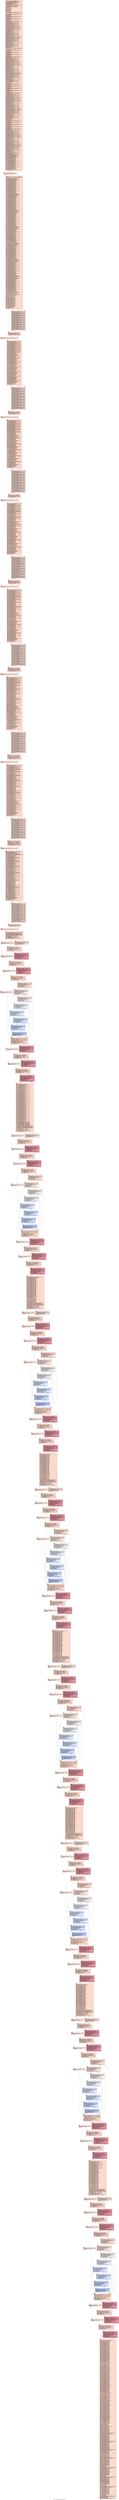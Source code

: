 digraph "CFG for '_Z19ComputeHomographiesPfPiS_i' function" {
	label="CFG for '_Z19ComputeHomographiesPfPiS_i' function";

	Node0x4ceefb0 [shape=record,color="#3d50c3ff", style=filled, fillcolor="#f7a88970",label="{%4:\l  %5 = alloca [8 x [8 x float]], align 16, addrspace(5)\l  %6 = bitcast [8 x [8 x float]] addrspace(5)* %5 to i8 addrspace(5)*\l  call void @llvm.lifetime.start.p5i8(i64 256, i8 addrspace(5)* %6) #5\l  %7 = tail call i32 @llvm.amdgcn.workgroup.id.x()\l  %8 = tail call i32 @llvm.amdgcn.workitem.id.x(), !range !4\l  %9 = tail call align 4 dereferenceable(64) i8 addrspace(4)*\l... @llvm.amdgcn.dispatch.ptr()\l  %10 = getelementptr i8, i8 addrspace(4)* %9, i64 4\l  %11 = bitcast i8 addrspace(4)* %10 to i16 addrspace(4)*\l  %12 = load i16, i16 addrspace(4)* %11, align 4, !range !5, !invariant.load !6\l  %13 = zext i16 %12 to i32\l  %14 = getelementptr inbounds i8, i8 addrspace(4)* %9, i64 12\l  %15 = bitcast i8 addrspace(4)* %14 to i32 addrspace(4)*\l  %16 = load i32, i32 addrspace(4)* %15, align 4, !tbaa !7\l  %17 = mul i32 %7, %13\l  %18 = add i32 %17, %8\l  %19 = udiv i32 %16, %13\l  %20 = mul i32 %19, %13\l  %21 = icmp ugt i32 %16, %20\l  %22 = zext i1 %21 to i32\l  %23 = add i32 %19, %22\l  %24 = mul i32 %23, %13\l  %25 = shl nsw i32 %3, 1\l  %26 = mul nsw i32 %3, 3\l  %27 = sext i32 %18 to i64\l  %28 = getelementptr inbounds i32, i32 addrspace(1)* %1, i64 %27\l  %29 = load i32, i32 addrspace(1)* %28, align 4, !tbaa !16, !amdgpu.noclobber\l... !6\l  %30 = sext i32 %29 to i64\l  %31 = getelementptr inbounds float, float addrspace(1)* %0, i64 %30\l  %32 = load float, float addrspace(1)* %31, align 4, !tbaa !20,\l... !amdgpu.noclobber !6\l  %33 = add nsw i32 %29, %3\l  %34 = sext i32 %33 to i64\l  %35 = getelementptr inbounds float, float addrspace(1)* %0, i64 %34\l  %36 = load float, float addrspace(1)* %35, align 4, !tbaa !20,\l... !amdgpu.noclobber !6\l  %37 = add nsw i32 %29, %25\l  %38 = sext i32 %37 to i64\l  %39 = getelementptr inbounds float, float addrspace(1)* %0, i64 %38\l  %40 = load float, float addrspace(1)* %39, align 4, !tbaa !20,\l... !amdgpu.noclobber !6\l  %41 = add nsw i32 %29, %26\l  %42 = sext i32 %41 to i64\l  %43 = getelementptr inbounds float, float addrspace(1)* %0, i64 %42\l  %44 = load float, float addrspace(1)* %43, align 4, !tbaa !20,\l... !amdgpu.noclobber !6\l  %45 = getelementptr inbounds [8 x [8 x float]], [8 x [8 x float]]\l... addrspace(5)* %5, i32 0, i32 0, i32 0\l  store float %32, float addrspace(5)* %45, align 16, !tbaa !20\l  %46 = getelementptr inbounds [8 x [8 x float]], [8 x [8 x float]]\l... addrspace(5)* %5, i32 0, i32 0, i32 1\l  store float %36, float addrspace(5)* %46, align 4, !tbaa !20\l  %47 = getelementptr inbounds [8 x [8 x float]], [8 x [8 x float]]\l... addrspace(5)* %5, i32 0, i32 0, i32 2\l  store float 1.000000e+00, float addrspace(5)* %47, align 8, !tbaa !20\l  %48 = getelementptr inbounds [8 x [8 x float]], [8 x [8 x float]]\l... addrspace(5)* %5, i32 0, i32 0, i32 5\l  store float 0.000000e+00, float addrspace(5)* %48, align 4, !tbaa !20\l  %49 = getelementptr inbounds [8 x [8 x float]], [8 x [8 x float]]\l... addrspace(5)* %5, i32 0, i32 0, i32 4\l  store float 0.000000e+00, float addrspace(5)* %49, align 16, !tbaa !20\l  %50 = getelementptr inbounds [8 x [8 x float]], [8 x [8 x float]]\l... addrspace(5)* %5, i32 0, i32 0, i32 3\l  store float 0.000000e+00, float addrspace(5)* %50, align 4, !tbaa !20\l  %51 = fneg contract float %40\l  %52 = fmul contract float %32, %51\l  %53 = getelementptr inbounds [8 x [8 x float]], [8 x [8 x float]]\l... addrspace(5)* %5, i32 0, i32 0, i32 6\l  store float %52, float addrspace(5)* %53, align 8, !tbaa !20\l  %54 = fmul contract float %36, %51\l  %55 = getelementptr inbounds [8 x [8 x float]], [8 x [8 x float]]\l... addrspace(5)* %5, i32 0, i32 0, i32 7\l  store float %54, float addrspace(5)* %55, align 4, !tbaa !20\l  %56 = getelementptr inbounds [8 x [8 x float]], [8 x [8 x float]]\l... addrspace(5)* %5, i32 0, i32 1, i32 0\l  %57 = getelementptr inbounds [8 x [8 x float]], [8 x [8 x float]]\l... addrspace(5)* %5, i32 0, i32 1, i32 2\l  store float 0.000000e+00, float addrspace(5)* %57, align 8, !tbaa !20\l  %58 = getelementptr inbounds [8 x [8 x float]], [8 x [8 x float]]\l... addrspace(5)* %5, i32 0, i32 1, i32 1\l  store float 0.000000e+00, float addrspace(5)* %58, align 4, !tbaa !20\l  store float 0.000000e+00, float addrspace(5)* %56, align 16, !tbaa !20\l  %59 = getelementptr inbounds [8 x [8 x float]], [8 x [8 x float]]\l... addrspace(5)* %5, i32 0, i32 1, i32 3\l  store float %32, float addrspace(5)* %59, align 4, !tbaa !20\l  %60 = getelementptr inbounds [8 x [8 x float]], [8 x [8 x float]]\l... addrspace(5)* %5, i32 0, i32 1, i32 4\l  store float %36, float addrspace(5)* %60, align 16, !tbaa !20\l  %61 = getelementptr inbounds [8 x [8 x float]], [8 x [8 x float]]\l... addrspace(5)* %5, i32 0, i32 1, i32 5\l  store float 1.000000e+00, float addrspace(5)* %61, align 4, !tbaa !20\l  %62 = fneg contract float %44\l  %63 = fmul contract float %32, %62\l  %64 = getelementptr inbounds [8 x [8 x float]], [8 x [8 x float]]\l... addrspace(5)* %5, i32 0, i32 1, i32 6\l  store float %63, float addrspace(5)* %64, align 8, !tbaa !20\l  %65 = fmul contract float %36, %62\l  %66 = getelementptr inbounds [8 x [8 x float]], [8 x [8 x float]]\l... addrspace(5)* %5, i32 0, i32 1, i32 7\l  store float %65, float addrspace(5)* %66, align 4, !tbaa !20\l  %67 = add nsw i32 %24, %18\l  %68 = sext i32 %67 to i64\l  %69 = getelementptr inbounds i32, i32 addrspace(1)* %1, i64 %68\l  %70 = load i32, i32 addrspace(1)* %69, align 4, !tbaa !16, !amdgpu.noclobber\l... !6\l  %71 = sext i32 %70 to i64\l  %72 = getelementptr inbounds float, float addrspace(1)* %0, i64 %71\l  %73 = load float, float addrspace(1)* %72, align 4, !tbaa !20,\l... !amdgpu.noclobber !6\l  %74 = add nsw i32 %70, %3\l  %75 = sext i32 %74 to i64\l  %76 = getelementptr inbounds float, float addrspace(1)* %0, i64 %75\l  %77 = load float, float addrspace(1)* %76, align 4, !tbaa !20,\l... !amdgpu.noclobber !6\l  %78 = add nsw i32 %70, %25\l  %79 = sext i32 %78 to i64\l  %80 = getelementptr inbounds float, float addrspace(1)* %0, i64 %79\l  %81 = load float, float addrspace(1)* %80, align 4, !tbaa !20,\l... !amdgpu.noclobber !6\l  %82 = add nsw i32 %70, %26\l  %83 = sext i32 %82 to i64\l  %84 = getelementptr inbounds float, float addrspace(1)* %0, i64 %83\l  %85 = load float, float addrspace(1)* %84, align 4, !tbaa !20,\l... !amdgpu.noclobber !6\l  %86 = getelementptr inbounds [8 x [8 x float]], [8 x [8 x float]]\l... addrspace(5)* %5, i32 0, i32 2, i32 0\l  store float %73, float addrspace(5)* %86, align 16, !tbaa !20\l  %87 = getelementptr inbounds [8 x [8 x float]], [8 x [8 x float]]\l... addrspace(5)* %5, i32 0, i32 2, i32 1\l  store float %77, float addrspace(5)* %87, align 4, !tbaa !20\l  %88 = getelementptr inbounds [8 x [8 x float]], [8 x [8 x float]]\l... addrspace(5)* %5, i32 0, i32 2, i32 2\l  store float 1.000000e+00, float addrspace(5)* %88, align 8, !tbaa !20\l  %89 = getelementptr inbounds [8 x [8 x float]], [8 x [8 x float]]\l... addrspace(5)* %5, i32 0, i32 2, i32 5\l  store float 0.000000e+00, float addrspace(5)* %89, align 4, !tbaa !20\l  %90 = getelementptr inbounds [8 x [8 x float]], [8 x [8 x float]]\l... addrspace(5)* %5, i32 0, i32 2, i32 4\l  store float 0.000000e+00, float addrspace(5)* %90, align 16, !tbaa !20\l  %91 = getelementptr inbounds [8 x [8 x float]], [8 x [8 x float]]\l... addrspace(5)* %5, i32 0, i32 2, i32 3\l  store float 0.000000e+00, float addrspace(5)* %91, align 4, !tbaa !20\l  %92 = fneg contract float %81\l  %93 = fmul contract float %73, %92\l  %94 = getelementptr inbounds [8 x [8 x float]], [8 x [8 x float]]\l... addrspace(5)* %5, i32 0, i32 2, i32 6\l  store float %93, float addrspace(5)* %94, align 8, !tbaa !20\l  %95 = fmul contract float %77, %92\l  %96 = getelementptr inbounds [8 x [8 x float]], [8 x [8 x float]]\l... addrspace(5)* %5, i32 0, i32 2, i32 7\l  store float %95, float addrspace(5)* %96, align 4, !tbaa !20\l  %97 = getelementptr inbounds [8 x [8 x float]], [8 x [8 x float]]\l... addrspace(5)* %5, i32 0, i32 3, i32 0\l  %98 = getelementptr inbounds [8 x [8 x float]], [8 x [8 x float]]\l... addrspace(5)* %5, i32 0, i32 3, i32 2\l  store float 0.000000e+00, float addrspace(5)* %98, align 8, !tbaa !20\l  %99 = getelementptr inbounds [8 x [8 x float]], [8 x [8 x float]]\l... addrspace(5)* %5, i32 0, i32 3, i32 1\l  store float 0.000000e+00, float addrspace(5)* %99, align 4, !tbaa !20\l  store float 0.000000e+00, float addrspace(5)* %97, align 16, !tbaa !20\l  %100 = getelementptr inbounds [8 x [8 x float]], [8 x [8 x float]]\l... addrspace(5)* %5, i32 0, i32 3, i32 3\l  store float %73, float addrspace(5)* %100, align 4, !tbaa !20\l  %101 = getelementptr inbounds [8 x [8 x float]], [8 x [8 x float]]\l... addrspace(5)* %5, i32 0, i32 3, i32 4\l  store float %77, float addrspace(5)* %101, align 16, !tbaa !20\l  %102 = getelementptr inbounds [8 x [8 x float]], [8 x [8 x float]]\l... addrspace(5)* %5, i32 0, i32 3, i32 5\l  store float 1.000000e+00, float addrspace(5)* %102, align 4, !tbaa !20\l  %103 = fneg contract float %85\l  %104 = fmul contract float %73, %103\l  %105 = getelementptr inbounds [8 x [8 x float]], [8 x [8 x float]]\l... addrspace(5)* %5, i32 0, i32 3, i32 6\l  store float %104, float addrspace(5)* %105, align 8, !tbaa !20\l  %106 = fmul contract float %77, %103\l  %107 = getelementptr inbounds [8 x [8 x float]], [8 x [8 x float]]\l... addrspace(5)* %5, i32 0, i32 3, i32 7\l  store float %106, float addrspace(5)* %107, align 4, !tbaa !20\l  %108 = shl nsw i32 %24, 1\l  %109 = add nsw i32 %108, %18\l  %110 = sext i32 %109 to i64\l  %111 = getelementptr inbounds i32, i32 addrspace(1)* %1, i64 %110\l  %112 = load i32, i32 addrspace(1)* %111, align 4, !tbaa !16,\l... !amdgpu.noclobber !6\l  %113 = sext i32 %112 to i64\l  %114 = getelementptr inbounds float, float addrspace(1)* %0, i64 %113\l  %115 = load float, float addrspace(1)* %114, align 4, !tbaa !20,\l... !amdgpu.noclobber !6\l  %116 = add nsw i32 %112, %3\l  %117 = sext i32 %116 to i64\l  %118 = getelementptr inbounds float, float addrspace(1)* %0, i64 %117\l  %119 = load float, float addrspace(1)* %118, align 4, !tbaa !20,\l... !amdgpu.noclobber !6\l  %120 = add nsw i32 %112, %25\l  %121 = sext i32 %120 to i64\l  %122 = getelementptr inbounds float, float addrspace(1)* %0, i64 %121\l  %123 = load float, float addrspace(1)* %122, align 4, !tbaa !20,\l... !amdgpu.noclobber !6\l  %124 = add nsw i32 %112, %26\l  %125 = sext i32 %124 to i64\l  %126 = getelementptr inbounds float, float addrspace(1)* %0, i64 %125\l  %127 = load float, float addrspace(1)* %126, align 4, !tbaa !20,\l... !amdgpu.noclobber !6\l  %128 = getelementptr inbounds [8 x [8 x float]], [8 x [8 x float]]\l... addrspace(5)* %5, i32 0, i32 4, i32 0\l  store float %115, float addrspace(5)* %128, align 16, !tbaa !20\l  %129 = getelementptr inbounds [8 x [8 x float]], [8 x [8 x float]]\l... addrspace(5)* %5, i32 0, i32 4, i32 1\l  store float %119, float addrspace(5)* %129, align 4, !tbaa !20\l  %130 = getelementptr inbounds [8 x [8 x float]], [8 x [8 x float]]\l... addrspace(5)* %5, i32 0, i32 4, i32 2\l  store float 1.000000e+00, float addrspace(5)* %130, align 8, !tbaa !20\l  %131 = getelementptr inbounds [8 x [8 x float]], [8 x [8 x float]]\l... addrspace(5)* %5, i32 0, i32 4, i32 5\l  store float 0.000000e+00, float addrspace(5)* %131, align 4, !tbaa !20\l  %132 = getelementptr inbounds [8 x [8 x float]], [8 x [8 x float]]\l... addrspace(5)* %5, i32 0, i32 4, i32 4\l  store float 0.000000e+00, float addrspace(5)* %132, align 16, !tbaa !20\l  %133 = getelementptr inbounds [8 x [8 x float]], [8 x [8 x float]]\l... addrspace(5)* %5, i32 0, i32 4, i32 3\l  store float 0.000000e+00, float addrspace(5)* %133, align 4, !tbaa !20\l  %134 = fneg contract float %123\l  %135 = fmul contract float %115, %134\l  %136 = getelementptr inbounds [8 x [8 x float]], [8 x [8 x float]]\l... addrspace(5)* %5, i32 0, i32 4, i32 6\l  store float %135, float addrspace(5)* %136, align 8, !tbaa !20\l  %137 = fmul contract float %119, %134\l  %138 = getelementptr inbounds [8 x [8 x float]], [8 x [8 x float]]\l... addrspace(5)* %5, i32 0, i32 4, i32 7\l  store float %137, float addrspace(5)* %138, align 4, !tbaa !20\l  %139 = getelementptr inbounds [8 x [8 x float]], [8 x [8 x float]]\l... addrspace(5)* %5, i32 0, i32 5, i32 0\l  %140 = getelementptr inbounds [8 x [8 x float]], [8 x [8 x float]]\l... addrspace(5)* %5, i32 0, i32 5, i32 2\l  store float 0.000000e+00, float addrspace(5)* %140, align 8, !tbaa !20\l  %141 = getelementptr inbounds [8 x [8 x float]], [8 x [8 x float]]\l... addrspace(5)* %5, i32 0, i32 5, i32 1\l  store float 0.000000e+00, float addrspace(5)* %141, align 4, !tbaa !20\l  store float 0.000000e+00, float addrspace(5)* %139, align 16, !tbaa !20\l  %142 = getelementptr inbounds [8 x [8 x float]], [8 x [8 x float]]\l... addrspace(5)* %5, i32 0, i32 5, i32 3\l  store float %115, float addrspace(5)* %142, align 4, !tbaa !20\l  %143 = getelementptr inbounds [8 x [8 x float]], [8 x [8 x float]]\l... addrspace(5)* %5, i32 0, i32 5, i32 4\l  store float %119, float addrspace(5)* %143, align 16, !tbaa !20\l  %144 = getelementptr inbounds [8 x [8 x float]], [8 x [8 x float]]\l... addrspace(5)* %5, i32 0, i32 5, i32 5\l  store float 1.000000e+00, float addrspace(5)* %144, align 4, !tbaa !20\l  %145 = fneg contract float %127\l  %146 = fmul contract float %115, %145\l  %147 = getelementptr inbounds [8 x [8 x float]], [8 x [8 x float]]\l... addrspace(5)* %5, i32 0, i32 5, i32 6\l  store float %146, float addrspace(5)* %147, align 8, !tbaa !20\l  %148 = fmul contract float %119, %145\l  %149 = getelementptr inbounds [8 x [8 x float]], [8 x [8 x float]]\l... addrspace(5)* %5, i32 0, i32 5, i32 7\l  store float %148, float addrspace(5)* %149, align 4, !tbaa !20\l  %150 = mul nsw i32 %24, 3\l  %151 = add nsw i32 %150, %18\l  %152 = sext i32 %151 to i64\l  %153 = getelementptr inbounds i32, i32 addrspace(1)* %1, i64 %152\l  %154 = load i32, i32 addrspace(1)* %153, align 4, !tbaa !16,\l... !amdgpu.noclobber !6\l  %155 = sext i32 %154 to i64\l  %156 = getelementptr inbounds float, float addrspace(1)* %0, i64 %155\l  %157 = load float, float addrspace(1)* %156, align 4, !tbaa !20,\l... !amdgpu.noclobber !6\l  %158 = add nsw i32 %154, %3\l  %159 = sext i32 %158 to i64\l  %160 = getelementptr inbounds float, float addrspace(1)* %0, i64 %159\l  %161 = load float, float addrspace(1)* %160, align 4, !tbaa !20,\l... !amdgpu.noclobber !6\l  %162 = add nsw i32 %154, %25\l  %163 = sext i32 %162 to i64\l  %164 = getelementptr inbounds float, float addrspace(1)* %0, i64 %163\l  %165 = load float, float addrspace(1)* %164, align 4, !tbaa !20,\l... !amdgpu.noclobber !6\l  %166 = add nsw i32 %154, %26\l  %167 = sext i32 %166 to i64\l  %168 = getelementptr inbounds float, float addrspace(1)* %0, i64 %167\l  %169 = load float, float addrspace(1)* %168, align 4, !tbaa !20,\l... !amdgpu.noclobber !6\l  %170 = getelementptr inbounds [8 x [8 x float]], [8 x [8 x float]]\l... addrspace(5)* %5, i32 0, i32 6, i32 0\l  store float %157, float addrspace(5)* %170, align 16, !tbaa !20\l  %171 = getelementptr inbounds [8 x [8 x float]], [8 x [8 x float]]\l... addrspace(5)* %5, i32 0, i32 6, i32 1\l  store float %161, float addrspace(5)* %171, align 4, !tbaa !20\l  %172 = getelementptr inbounds [8 x [8 x float]], [8 x [8 x float]]\l... addrspace(5)* %5, i32 0, i32 6, i32 2\l  store float 1.000000e+00, float addrspace(5)* %172, align 8, !tbaa !20\l  %173 = getelementptr inbounds [8 x [8 x float]], [8 x [8 x float]]\l... addrspace(5)* %5, i32 0, i32 6, i32 5\l  store float 0.000000e+00, float addrspace(5)* %173, align 4, !tbaa !20\l  %174 = getelementptr inbounds [8 x [8 x float]], [8 x [8 x float]]\l... addrspace(5)* %5, i32 0, i32 6, i32 4\l  store float 0.000000e+00, float addrspace(5)* %174, align 16, !tbaa !20\l  %175 = getelementptr inbounds [8 x [8 x float]], [8 x [8 x float]]\l... addrspace(5)* %5, i32 0, i32 6, i32 3\l  store float 0.000000e+00, float addrspace(5)* %175, align 4, !tbaa !20\l  %176 = fneg contract float %165\l  %177 = fmul contract float %157, %176\l  %178 = getelementptr inbounds [8 x [8 x float]], [8 x [8 x float]]\l... addrspace(5)* %5, i32 0, i32 6, i32 6\l  store float %177, float addrspace(5)* %178, align 8, !tbaa !20\l  %179 = fmul contract float %161, %176\l  %180 = getelementptr inbounds [8 x [8 x float]], [8 x [8 x float]]\l... addrspace(5)* %5, i32 0, i32 6, i32 7\l  store float %179, float addrspace(5)* %180, align 4, !tbaa !20\l  %181 = getelementptr inbounds [8 x [8 x float]], [8 x [8 x float]]\l... addrspace(5)* %5, i32 0, i32 7, i32 0\l  %182 = getelementptr inbounds [8 x [8 x float]], [8 x [8 x float]]\l... addrspace(5)* %5, i32 0, i32 7, i32 2\l  store float 0.000000e+00, float addrspace(5)* %182, align 8, !tbaa !20\l  %183 = getelementptr inbounds [8 x [8 x float]], [8 x [8 x float]]\l... addrspace(5)* %5, i32 0, i32 7, i32 1\l  store float 0.000000e+00, float addrspace(5)* %183, align 4, !tbaa !20\l  store float 0.000000e+00, float addrspace(5)* %181, align 16, !tbaa !20\l  %184 = getelementptr inbounds [8 x [8 x float]], [8 x [8 x float]]\l... addrspace(5)* %5, i32 0, i32 7, i32 3\l  store float %157, float addrspace(5)* %184, align 4, !tbaa !20\l  %185 = getelementptr inbounds [8 x [8 x float]], [8 x [8 x float]]\l... addrspace(5)* %5, i32 0, i32 7, i32 4\l  store float %161, float addrspace(5)* %185, align 16, !tbaa !20\l  %186 = getelementptr inbounds [8 x [8 x float]], [8 x [8 x float]]\l... addrspace(5)* %5, i32 0, i32 7, i32 5\l  store float 1.000000e+00, float addrspace(5)* %186, align 4, !tbaa !20\l  %187 = fneg contract float %169\l  %188 = fmul contract float %157, %187\l  %189 = getelementptr inbounds [8 x [8 x float]], [8 x [8 x float]]\l... addrspace(5)* %5, i32 0, i32 7, i32 6\l  store float %188, float addrspace(5)* %189, align 8, !tbaa !20\l  %190 = fmul contract float %161, %187\l  %191 = getelementptr inbounds [8 x [8 x float]], [8 x [8 x float]]\l... addrspace(5)* %5, i32 0, i32 7, i32 7\l  store float %190, float addrspace(5)* %191, align 4, !tbaa !20\l  %192 = load float, float addrspace(5)* %45, align 16, !tbaa !20\l  %193 = tail call float @llvm.fabs.f32(float %192)\l  %194 = fcmp contract ogt float %193, 0.000000e+00\l  %195 = select i1 %194, float %193, float 0.000000e+00\l  %196 = load float, float addrspace(5)* %46, align 4, !tbaa !20\l  %197 = tail call float @llvm.fabs.f32(float %196)\l  %198 = fcmp contract ogt float %197, %195\l  %199 = select i1 %198, float %197, float %195\l  %200 = load float, float addrspace(5)* %47, align 8, !tbaa !20\l  %201 = tail call float @llvm.fabs.f32(float %200)\l  %202 = fcmp contract ogt float %201, %199\l  %203 = select i1 %202, float %201, float %199\l  %204 = load float, float addrspace(5)* %50, align 4, !tbaa !20\l  %205 = tail call float @llvm.fabs.f32(float %204)\l  %206 = fcmp contract ogt float %205, %203\l  %207 = select i1 %206, float %205, float %203\l  %208 = load float, float addrspace(5)* %49, align 16, !tbaa !20\l  %209 = tail call float @llvm.fabs.f32(float %208)\l  %210 = fcmp contract ogt float %209, %207\l  %211 = select i1 %210, float %209, float %207\l  %212 = load float, float addrspace(5)* %48, align 4, !tbaa !20\l  %213 = tail call float @llvm.fabs.f32(float %212)\l  %214 = fcmp contract ogt float %213, %211\l  %215 = select i1 %214, float %213, float %211\l  %216 = load float, float addrspace(5)* %53, align 8, !tbaa !20\l  %217 = tail call float @llvm.fabs.f32(float %216)\l  %218 = fcmp contract ogt float %217, %215\l  %219 = select i1 %218, float %217, float %215\l  %220 = load float, float addrspace(5)* %55, align 4, !tbaa !20\l  %221 = tail call float @llvm.fabs.f32(float %220)\l  %222 = fcmp contract ogt float %221, %219\l  %223 = select i1 %222, float %221, float %219\l  %224 = fcmp contract ogt float %223, 0.000000e+00\l  br i1 %224, label %225, label %228\l|{<s0>T|<s1>F}}"];
	Node0x4ceefb0:s0 -> Node0x4d00020;
	Node0x4ceefb0:s1 -> Node0x4d000b0;
	Node0x4d00020 [shape=record,color="#3d50c3ff", style=filled, fillcolor="#f7bca170",label="{%225:\l225:                                              \l  %226 = fdiv contract float 1.000000e+00, %223\l  %227 = insertelement \<8 x float\> undef, float %226, i64 0\l  br label %228\l}"];
	Node0x4d00020 -> Node0x4d000b0;
	Node0x4d000b0 [shape=record,color="#3d50c3ff", style=filled, fillcolor="#f7a88970",label="{%228:\l228:                                              \l  %229 = phi \<8 x float\> [ %227, %225 ], [ \<float 0x4341C37940000000, float\l... undef, float undef, float undef, float undef, float undef, float undef, float\l... undef\>, %4 ]\l  %230 = load float, float addrspace(5)* %56, align 16, !tbaa !20\l  %231 = tail call float @llvm.fabs.f32(float %230)\l  %232 = fcmp contract ogt float %231, 0.000000e+00\l  %233 = select i1 %232, float %231, float 0.000000e+00\l  %234 = load float, float addrspace(5)* %58, align 4, !tbaa !20\l  %235 = tail call float @llvm.fabs.f32(float %234)\l  %236 = fcmp contract ogt float %235, %233\l  %237 = select i1 %236, float %235, float %233\l  %238 = load float, float addrspace(5)* %57, align 8, !tbaa !20\l  %239 = tail call float @llvm.fabs.f32(float %238)\l  %240 = fcmp contract ogt float %239, %237\l  %241 = select i1 %240, float %239, float %237\l  %242 = load float, float addrspace(5)* %59, align 4, !tbaa !20\l  %243 = tail call float @llvm.fabs.f32(float %242)\l  %244 = fcmp contract ogt float %243, %241\l  %245 = select i1 %244, float %243, float %241\l  %246 = load float, float addrspace(5)* %60, align 16, !tbaa !20\l  %247 = tail call float @llvm.fabs.f32(float %246)\l  %248 = fcmp contract ogt float %247, %245\l  %249 = select i1 %248, float %247, float %245\l  %250 = load float, float addrspace(5)* %61, align 4, !tbaa !20\l  %251 = tail call float @llvm.fabs.f32(float %250)\l  %252 = fcmp contract ogt float %251, %249\l  %253 = select i1 %252, float %251, float %249\l  %254 = load float, float addrspace(5)* %64, align 8, !tbaa !20\l  %255 = tail call float @llvm.fabs.f32(float %254)\l  %256 = fcmp contract ogt float %255, %253\l  %257 = select i1 %256, float %255, float %253\l  %258 = load float, float addrspace(5)* %66, align 4, !tbaa !20\l  %259 = tail call float @llvm.fabs.f32(float %258)\l  %260 = fcmp contract ogt float %259, %257\l  %261 = select i1 %260, float %259, float %257\l  %262 = fcmp contract ogt float %261, 0.000000e+00\l  %263 = fdiv contract float 1.000000e+00, %261\l  %264 = select i1 %262, float %263, float 0x4341C37940000000\l  %265 = insertelement \<8 x float\> %229, float %264, i64 1\l  %266 = load float, float addrspace(5)* %86, align 16, !tbaa !20\l  %267 = tail call float @llvm.fabs.f32(float %266)\l  %268 = fcmp contract ogt float %267, 0.000000e+00\l  %269 = select i1 %268, float %267, float 0.000000e+00\l  %270 = load float, float addrspace(5)* %87, align 4, !tbaa !20\l  %271 = tail call float @llvm.fabs.f32(float %270)\l  %272 = fcmp contract ogt float %271, %269\l  %273 = select i1 %272, float %271, float %269\l  %274 = load float, float addrspace(5)* %88, align 8, !tbaa !20\l  %275 = tail call float @llvm.fabs.f32(float %274)\l  %276 = fcmp contract ogt float %275, %273\l  %277 = select i1 %276, float %275, float %273\l  %278 = load float, float addrspace(5)* %91, align 4, !tbaa !20\l  %279 = tail call float @llvm.fabs.f32(float %278)\l  %280 = fcmp contract ogt float %279, %277\l  %281 = select i1 %280, float %279, float %277\l  %282 = load float, float addrspace(5)* %90, align 16, !tbaa !20\l  %283 = tail call float @llvm.fabs.f32(float %282)\l  %284 = fcmp contract ogt float %283, %281\l  %285 = select i1 %284, float %283, float %281\l  %286 = load float, float addrspace(5)* %89, align 4, !tbaa !20\l  %287 = tail call float @llvm.fabs.f32(float %286)\l  %288 = fcmp contract ogt float %287, %285\l  %289 = select i1 %288, float %287, float %285\l  %290 = load float, float addrspace(5)* %94, align 8, !tbaa !20\l  %291 = tail call float @llvm.fabs.f32(float %290)\l  %292 = fcmp contract ogt float %291, %289\l  %293 = select i1 %292, float %291, float %289\l  %294 = load float, float addrspace(5)* %96, align 4, !tbaa !20\l  %295 = tail call float @llvm.fabs.f32(float %294)\l  %296 = fcmp contract ogt float %295, %293\l  %297 = select i1 %296, float %295, float %293\l  %298 = fcmp contract ogt float %297, 0.000000e+00\l  %299 = fdiv contract float 1.000000e+00, %297\l  %300 = select i1 %298, float %299, float 0x4341C37940000000\l  %301 = insertelement \<8 x float\> %265, float %300, i64 2\l  %302 = load float, float addrspace(5)* %97, align 16, !tbaa !20\l  %303 = tail call float @llvm.fabs.f32(float %302)\l  %304 = fcmp contract ogt float %303, 0.000000e+00\l  %305 = select i1 %304, float %303, float 0.000000e+00\l  %306 = load float, float addrspace(5)* %99, align 4, !tbaa !20\l  %307 = tail call float @llvm.fabs.f32(float %306)\l  %308 = fcmp contract ogt float %307, %305\l  %309 = select i1 %308, float %307, float %305\l  %310 = load float, float addrspace(5)* %98, align 8, !tbaa !20\l  %311 = tail call float @llvm.fabs.f32(float %310)\l  %312 = fcmp contract ogt float %311, %309\l  %313 = select i1 %312, float %311, float %309\l  %314 = load float, float addrspace(5)* %100, align 4, !tbaa !20\l  %315 = tail call float @llvm.fabs.f32(float %314)\l  %316 = fcmp contract ogt float %315, %313\l  %317 = select i1 %316, float %315, float %313\l  %318 = load float, float addrspace(5)* %101, align 16, !tbaa !20\l  %319 = tail call float @llvm.fabs.f32(float %318)\l  %320 = fcmp contract ogt float %319, %317\l  %321 = select i1 %320, float %319, float %317\l  %322 = load float, float addrspace(5)* %102, align 4, !tbaa !20\l  %323 = tail call float @llvm.fabs.f32(float %322)\l  %324 = fcmp contract ogt float %323, %321\l  %325 = select i1 %324, float %323, float %321\l  %326 = load float, float addrspace(5)* %105, align 8, !tbaa !20\l  %327 = tail call float @llvm.fabs.f32(float %326)\l  %328 = fcmp contract ogt float %327, %325\l  %329 = select i1 %328, float %327, float %325\l  %330 = load float, float addrspace(5)* %107, align 4, !tbaa !20\l  %331 = tail call float @llvm.fabs.f32(float %330)\l  %332 = fcmp contract ogt float %331, %329\l  %333 = select i1 %332, float %331, float %329\l  %334 = fcmp contract ogt float %333, 0.000000e+00\l  %335 = fdiv contract float 1.000000e+00, %333\l  %336 = select i1 %334, float %335, float 0x4341C37940000000\l  %337 = insertelement \<8 x float\> %301, float %336, i64 3\l  %338 = load float, float addrspace(5)* %128, align 16, !tbaa !20\l  %339 = tail call float @llvm.fabs.f32(float %338)\l  %340 = fcmp contract ogt float %339, 0.000000e+00\l  %341 = select i1 %340, float %339, float 0.000000e+00\l  %342 = load float, float addrspace(5)* %129, align 4, !tbaa !20\l  %343 = tail call float @llvm.fabs.f32(float %342)\l  %344 = fcmp contract ogt float %343, %341\l  %345 = select i1 %344, float %343, float %341\l  %346 = load float, float addrspace(5)* %130, align 8, !tbaa !20\l  %347 = tail call float @llvm.fabs.f32(float %346)\l  %348 = fcmp contract ogt float %347, %345\l  %349 = select i1 %348, float %347, float %345\l  %350 = load float, float addrspace(5)* %133, align 4, !tbaa !20\l  %351 = tail call float @llvm.fabs.f32(float %350)\l  %352 = fcmp contract ogt float %351, %349\l  %353 = select i1 %352, float %351, float %349\l  %354 = load float, float addrspace(5)* %132, align 16, !tbaa !20\l  %355 = tail call float @llvm.fabs.f32(float %354)\l  %356 = fcmp contract ogt float %355, %353\l  %357 = select i1 %356, float %355, float %353\l  %358 = load float, float addrspace(5)* %131, align 4, !tbaa !20\l  %359 = tail call float @llvm.fabs.f32(float %358)\l  %360 = fcmp contract ogt float %359, %357\l  %361 = select i1 %360, float %359, float %357\l  %362 = load float, float addrspace(5)* %136, align 8, !tbaa !20\l  %363 = tail call float @llvm.fabs.f32(float %362)\l  %364 = fcmp contract ogt float %363, %361\l  %365 = select i1 %364, float %363, float %361\l  %366 = load float, float addrspace(5)* %138, align 4, !tbaa !20\l  %367 = tail call float @llvm.fabs.f32(float %366)\l  %368 = fcmp contract ogt float %367, %365\l  %369 = select i1 %368, float %367, float %365\l  %370 = fcmp contract ogt float %369, 0.000000e+00\l  %371 = fdiv contract float 1.000000e+00, %369\l  %372 = select i1 %370, float %371, float 0x4341C37940000000\l  %373 = insertelement \<8 x float\> %337, float %372, i64 4\l  %374 = load float, float addrspace(5)* %139, align 16, !tbaa !20\l  %375 = tail call float @llvm.fabs.f32(float %374)\l  %376 = fcmp contract ogt float %375, 0.000000e+00\l  %377 = select i1 %376, float %375, float 0.000000e+00\l  %378 = load float, float addrspace(5)* %141, align 4, !tbaa !20\l  %379 = tail call float @llvm.fabs.f32(float %378)\l  %380 = fcmp contract ogt float %379, %377\l  %381 = select i1 %380, float %379, float %377\l  %382 = load float, float addrspace(5)* %140, align 8, !tbaa !20\l  %383 = tail call float @llvm.fabs.f32(float %382)\l  %384 = fcmp contract ogt float %383, %381\l  %385 = select i1 %384, float %383, float %381\l  %386 = load float, float addrspace(5)* %142, align 4, !tbaa !20\l  %387 = tail call float @llvm.fabs.f32(float %386)\l  %388 = fcmp contract ogt float %387, %385\l  %389 = select i1 %388, float %387, float %385\l  %390 = load float, float addrspace(5)* %143, align 16, !tbaa !20\l  %391 = tail call float @llvm.fabs.f32(float %390)\l  %392 = fcmp contract ogt float %391, %389\l  %393 = select i1 %392, float %391, float %389\l  %394 = load float, float addrspace(5)* %144, align 4, !tbaa !20\l  %395 = tail call float @llvm.fabs.f32(float %394)\l  %396 = fcmp contract ogt float %395, %393\l  %397 = select i1 %396, float %395, float %393\l  %398 = load float, float addrspace(5)* %147, align 8, !tbaa !20\l  %399 = tail call float @llvm.fabs.f32(float %398)\l  %400 = fcmp contract ogt float %399, %397\l  %401 = select i1 %400, float %399, float %397\l  %402 = load float, float addrspace(5)* %149, align 4, !tbaa !20\l  %403 = tail call float @llvm.fabs.f32(float %402)\l  %404 = fcmp contract ogt float %403, %401\l  %405 = select i1 %404, float %403, float %401\l  %406 = fcmp contract ogt float %405, 0.000000e+00\l  %407 = fdiv contract float 1.000000e+00, %405\l  %408 = select i1 %406, float %407, float 0x4341C37940000000\l  %409 = insertelement \<8 x float\> %373, float %408, i64 5\l  %410 = load float, float addrspace(5)* %170, align 16, !tbaa !20\l  %411 = tail call float @llvm.fabs.f32(float %410)\l  %412 = fcmp contract ogt float %411, 0.000000e+00\l  %413 = select i1 %412, float %411, float 0.000000e+00\l  %414 = load float, float addrspace(5)* %171, align 4, !tbaa !20\l  %415 = tail call float @llvm.fabs.f32(float %414)\l  %416 = fcmp contract ogt float %415, %413\l  %417 = select i1 %416, float %415, float %413\l  %418 = load float, float addrspace(5)* %172, align 8, !tbaa !20\l  %419 = tail call float @llvm.fabs.f32(float %418)\l  %420 = fcmp contract ogt float %419, %417\l  %421 = select i1 %420, float %419, float %417\l  %422 = load float, float addrspace(5)* %175, align 4, !tbaa !20\l  %423 = tail call float @llvm.fabs.f32(float %422)\l  %424 = fcmp contract ogt float %423, %421\l  %425 = select i1 %424, float %423, float %421\l  %426 = load float, float addrspace(5)* %174, align 16, !tbaa !20\l  %427 = tail call float @llvm.fabs.f32(float %426)\l  %428 = fcmp contract ogt float %427, %425\l  %429 = select i1 %428, float %427, float %425\l  %430 = load float, float addrspace(5)* %173, align 4, !tbaa !20\l  %431 = tail call float @llvm.fabs.f32(float %430)\l  %432 = fcmp contract ogt float %431, %429\l  %433 = select i1 %432, float %431, float %429\l  %434 = load float, float addrspace(5)* %178, align 8, !tbaa !20\l  %435 = tail call float @llvm.fabs.f32(float %434)\l  %436 = fcmp contract ogt float %435, %433\l  %437 = select i1 %436, float %435, float %433\l  %438 = load float, float addrspace(5)* %180, align 4, !tbaa !20\l  %439 = tail call float @llvm.fabs.f32(float %438)\l  %440 = fcmp contract ogt float %439, %437\l  %441 = select i1 %440, float %439, float %437\l  %442 = fcmp contract ogt float %441, 0.000000e+00\l  %443 = fdiv contract float 1.000000e+00, %441\l  %444 = select i1 %442, float %443, float 0x4341C37940000000\l  %445 = insertelement \<8 x float\> %409, float %444, i64 6\l  %446 = load float, float addrspace(5)* %181, align 16, !tbaa !20\l  %447 = tail call float @llvm.fabs.f32(float %446)\l  %448 = fcmp contract ogt float %447, 0.000000e+00\l  %449 = select i1 %448, float %447, float 0.000000e+00\l  %450 = load float, float addrspace(5)* %183, align 4, !tbaa !20\l  %451 = tail call float @llvm.fabs.f32(float %450)\l  %452 = fcmp contract ogt float %451, %449\l  %453 = select i1 %452, float %451, float %449\l  %454 = load float, float addrspace(5)* %182, align 8, !tbaa !20\l  %455 = tail call float @llvm.fabs.f32(float %454)\l  %456 = fcmp contract ogt float %455, %453\l  %457 = select i1 %456, float %455, float %453\l  %458 = load float, float addrspace(5)* %184, align 4, !tbaa !20\l  %459 = tail call float @llvm.fabs.f32(float %458)\l  %460 = fcmp contract ogt float %459, %457\l  %461 = select i1 %460, float %459, float %457\l  %462 = load float, float addrspace(5)* %185, align 16, !tbaa !20\l  %463 = tail call float @llvm.fabs.f32(float %462)\l  %464 = fcmp contract ogt float %463, %461\l  %465 = select i1 %464, float %463, float %461\l  %466 = load float, float addrspace(5)* %186, align 4, !tbaa !20\l  %467 = tail call float @llvm.fabs.f32(float %466)\l  %468 = fcmp contract ogt float %467, %465\l  %469 = select i1 %468, float %467, float %465\l  %470 = load float, float addrspace(5)* %189, align 8, !tbaa !20\l  %471 = tail call float @llvm.fabs.f32(float %470)\l  %472 = fcmp contract ogt float %471, %469\l  %473 = select i1 %472, float %471, float %469\l  %474 = load float, float addrspace(5)* %191, align 4, !tbaa !20\l  %475 = tail call float @llvm.fabs.f32(float %474)\l  %476 = fcmp contract ogt float %475, %473\l  %477 = select i1 %476, float %475, float %473\l  %478 = fcmp contract ogt float %477, 0.000000e+00\l  %479 = fdiv contract float 1.000000e+00, %477\l  %480 = select i1 %478, float %479, float 0x4341C37940000000\l  %481 = insertelement \<8 x float\> %445, float %480, i64 7\l  %482 = extractelement \<8 x float\> %229, i64 0\l  %483 = fmul contract float %193, %482\l  %484 = fcmp contract oge float %483, 0.000000e+00\l  %485 = select contract i1 %484, float %483, float 0.000000e+00\l  %486 = fmul contract float %231, %264\l  %487 = fcmp contract oge float %486, %485\l  %488 = select i1 %487, float %486, float %485\l  %489 = zext i1 %487 to i32\l  %490 = fmul contract float %267, %300\l  %491 = fcmp contract ult float %490, %488\l  %492 = select i1 %491, float %488, float %490\l  %493 = select i1 %491, i32 %489, i32 2\l  %494 = fmul contract float %303, %336\l  %495 = fcmp contract ult float %494, %492\l  %496 = select i1 %495, float %492, float %494\l  %497 = select i1 %495, i32 %493, i32 3\l  %498 = fmul contract float %339, %372\l  %499 = fcmp contract ult float %498, %496\l  %500 = select i1 %499, float %496, float %498\l  %501 = select i1 %499, i32 %497, i32 4\l  %502 = fmul contract float %375, %408\l  %503 = fcmp contract ult float %502, %500\l  %504 = select i1 %503, float %500, float %502\l  %505 = select i1 %503, i32 %501, i32 5\l  %506 = fmul contract float %411, %444\l  %507 = fcmp contract ult float %506, %504\l  %508 = select i1 %507, float %504, float %506\l  %509 = select i1 %507, i32 %505, i32 6\l  %510 = fmul contract float %447, %480\l  %511 = fcmp contract ult float %510, %508\l  %512 = select i1 %511, i32 %509, i32 7\l  %513 = icmp eq i32 %512, 0\l  br i1 %513, label %532, label %514\l|{<s0>T|<s1>F}}"];
	Node0x4d000b0:s0 -> Node0x4d052c0;
	Node0x4d000b0:s1 -> Node0x4d05310;
	Node0x4d05310 [shape=record,color="#3d50c3ff", style=filled, fillcolor="#f7b59970",label="{%514:\l514:                                              \l  %515 = getelementptr inbounds [8 x [8 x float]], [8 x [8 x float]]\l... addrspace(5)* %5, i32 0, i32 %512, i32 0\l  %516 = load float, float addrspace(5)* %515, align 16, !tbaa !20\l  store float %192, float addrspace(5)* %515, align 16, !tbaa !20\l  store float %516, float addrspace(5)* %45, align 16, !tbaa !20\l  %517 = getelementptr inbounds [8 x [8 x float]], [8 x [8 x float]]\l... addrspace(5)* %5, i32 0, i32 %512, i32 1\l  %518 = load float, float addrspace(5)* %517, align 4, !tbaa !20\l  store float %196, float addrspace(5)* %517, align 4, !tbaa !20\l  store float %518, float addrspace(5)* %46, align 4, !tbaa !20\l  %519 = getelementptr inbounds [8 x [8 x float]], [8 x [8 x float]]\l... addrspace(5)* %5, i32 0, i32 %512, i32 2\l  %520 = load float, float addrspace(5)* %519, align 8, !tbaa !20\l  store float %200, float addrspace(5)* %519, align 8, !tbaa !20\l  store float %520, float addrspace(5)* %47, align 8, !tbaa !20\l  %521 = getelementptr inbounds [8 x [8 x float]], [8 x [8 x float]]\l... addrspace(5)* %5, i32 0, i32 %512, i32 3\l  %522 = load float, float addrspace(5)* %521, align 4, !tbaa !20\l  store float %204, float addrspace(5)* %521, align 4, !tbaa !20\l  store float %522, float addrspace(5)* %50, align 4, !tbaa !20\l  %523 = getelementptr inbounds [8 x [8 x float]], [8 x [8 x float]]\l... addrspace(5)* %5, i32 0, i32 %512, i32 4\l  %524 = load float, float addrspace(5)* %523, align 16, !tbaa !20\l  store float %208, float addrspace(5)* %523, align 16, !tbaa !20\l  store float %524, float addrspace(5)* %49, align 16, !tbaa !20\l  %525 = getelementptr inbounds [8 x [8 x float]], [8 x [8 x float]]\l... addrspace(5)* %5, i32 0, i32 %512, i32 5\l  %526 = load float, float addrspace(5)* %525, align 4, !tbaa !20\l  store float %212, float addrspace(5)* %525, align 4, !tbaa !20\l  store float %526, float addrspace(5)* %48, align 4, !tbaa !20\l  %527 = getelementptr inbounds [8 x [8 x float]], [8 x [8 x float]]\l... addrspace(5)* %5, i32 0, i32 %512, i32 6\l  %528 = load float, float addrspace(5)* %527, align 8, !tbaa !20\l  store float %216, float addrspace(5)* %527, align 8, !tbaa !20\l  store float %528, float addrspace(5)* %53, align 8, !tbaa !20\l  %529 = getelementptr inbounds [8 x [8 x float]], [8 x [8 x float]]\l... addrspace(5)* %5, i32 0, i32 %512, i32 7\l  %530 = load float, float addrspace(5)* %529, align 4, !tbaa !20\l  store float %220, float addrspace(5)* %529, align 4, !tbaa !20\l  store float %530, float addrspace(5)* %55, align 4, !tbaa !20\l  %531 = insertelement \<8 x float\> %481, float %482, i32 %512\l  br label %532\l}"];
	Node0x4d05310 -> Node0x4d052c0;
	Node0x4d052c0 [shape=record,color="#3d50c3ff", style=filled, fillcolor="#f7a88970",label="{%532:\l532:                                              \l  %533 = phi float [ %196, %228 ], [ %518, %514 ]\l  %534 = phi float [ %192, %228 ], [ %516, %514 ]\l  %535 = phi \<8 x float\> [ %481, %228 ], [ %531, %514 ]\l  %536 = fcmp contract oeq float %534, 0.000000e+00\l  br i1 %536, label %537, label %538\l|{<s0>T|<s1>F}}"];
	Node0x4d052c0:s0 -> Node0x4d12060;
	Node0x4d052c0:s1 -> Node0x4d120b0;
	Node0x4d12060 [shape=record,color="#3d50c3ff", style=filled, fillcolor="#f7b59970",label="{%537:\l537:                                              \l  store float 0x3C9CD2B2A0000000, float addrspace(5)* %45, align 16, !tbaa !20\l  br label %538\l}"];
	Node0x4d12060 -> Node0x4d120b0;
	Node0x4d120b0 [shape=record,color="#3d50c3ff", style=filled, fillcolor="#f7a88970",label="{%538:\l538:                                              \l  %539 = phi float [ 0x3C9CD2B2A0000000, %537 ], [ %534, %532 ]\l  %540 = fdiv contract float 1.000000e+00, %539\l  %541 = load float, float addrspace(5)* %56, align 16, !tbaa !20\l  %542 = fmul contract float %540, %541\l  store float %542, float addrspace(5)* %56, align 16, !tbaa !20\l  %543 = load float, float addrspace(5)* %86, align 16, !tbaa !20\l  %544 = fmul contract float %540, %543\l  store float %544, float addrspace(5)* %86, align 16, !tbaa !20\l  %545 = load float, float addrspace(5)* %97, align 16, !tbaa !20\l  %546 = fmul contract float %540, %545\l  store float %546, float addrspace(5)* %97, align 16, !tbaa !20\l  %547 = load float, float addrspace(5)* %128, align 16, !tbaa !20\l  %548 = fmul contract float %540, %547\l  store float %548, float addrspace(5)* %128, align 16, !tbaa !20\l  %549 = load float, float addrspace(5)* %139, align 16, !tbaa !20\l  %550 = fmul contract float %540, %549\l  store float %550, float addrspace(5)* %139, align 16, !tbaa !20\l  %551 = load float, float addrspace(5)* %170, align 16, !tbaa !20\l  %552 = fmul contract float %540, %551\l  store float %552, float addrspace(5)* %170, align 16, !tbaa !20\l  %553 = load float, float addrspace(5)* %181, align 16, !tbaa !20\l  %554 = fmul contract float %540, %553\l  store float %554, float addrspace(5)* %181, align 16, !tbaa !20\l  store float %533, float addrspace(5)* %46, align 4, !tbaa !20\l  %555 = load float, float addrspace(5)* %58, align 4, !tbaa !20\l  %556 = fmul contract float %533, %542\l  %557 = fsub contract float %555, %556\l  store float %557, float addrspace(5)* %58, align 4, !tbaa !20\l  %558 = extractelement \<8 x float\> %535, i64 1\l  %559 = tail call float @llvm.fabs.f32(float %557)\l  %560 = fmul contract float %558, %559\l  %561 = fcmp contract ult float %560, 0.000000e+00\l  %562 = select i1 %561, float 0.000000e+00, float %560\l  %563 = select i1 %561, i32 %512, i32 1\l  %564 = load float, float addrspace(5)* %87, align 4, !tbaa !20\l  %565 = fmul contract float %533, %544\l  %566 = fsub contract float %564, %565\l  store float %566, float addrspace(5)* %87, align 4, !tbaa !20\l  %567 = extractelement \<8 x float\> %535, i64 2\l  %568 = tail call float @llvm.fabs.f32(float %566)\l  %569 = fmul contract float %567, %568\l  %570 = fcmp contract ult float %569, %562\l  %571 = select i1 %570, float %562, float %569\l  %572 = select i1 %570, i32 %563, i32 2\l  %573 = load float, float addrspace(5)* %99, align 4, !tbaa !20\l  %574 = fmul contract float %533, %546\l  %575 = fsub contract float %573, %574\l  store float %575, float addrspace(5)* %99, align 4, !tbaa !20\l  %576 = extractelement \<8 x float\> %535, i64 3\l  %577 = tail call float @llvm.fabs.f32(float %575)\l  %578 = fmul contract float %576, %577\l  %579 = fcmp contract ult float %578, %571\l  %580 = select i1 %579, float %571, float %578\l  %581 = select i1 %579, i32 %572, i32 3\l  %582 = load float, float addrspace(5)* %129, align 4, !tbaa !20\l  %583 = fmul contract float %533, %548\l  %584 = fsub contract float %582, %583\l  store float %584, float addrspace(5)* %129, align 4, !tbaa !20\l  %585 = extractelement \<8 x float\> %535, i64 4\l  %586 = tail call float @llvm.fabs.f32(float %584)\l  %587 = fmul contract float %585, %586\l  %588 = fcmp contract ult float %587, %580\l  %589 = select i1 %588, float %580, float %587\l  %590 = select i1 %588, i32 %581, i32 4\l  %591 = load float, float addrspace(5)* %141, align 4, !tbaa !20\l  %592 = fmul contract float %533, %550\l  %593 = fsub contract float %591, %592\l  store float %593, float addrspace(5)* %141, align 4, !tbaa !20\l  %594 = extractelement \<8 x float\> %535, i64 5\l  %595 = tail call float @llvm.fabs.f32(float %593)\l  %596 = fmul contract float %594, %595\l  %597 = fcmp contract ult float %596, %589\l  %598 = select i1 %597, float %589, float %596\l  %599 = select i1 %597, i32 %590, i32 5\l  %600 = load float, float addrspace(5)* %171, align 4, !tbaa !20\l  %601 = fmul contract float %533, %552\l  %602 = fsub contract float %600, %601\l  store float %602, float addrspace(5)* %171, align 4, !tbaa !20\l  %603 = extractelement \<8 x float\> %535, i64 6\l  %604 = tail call float @llvm.fabs.f32(float %602)\l  %605 = fmul contract float %603, %604\l  %606 = fcmp contract ult float %605, %598\l  %607 = select i1 %606, float %598, float %605\l  %608 = select i1 %606, i32 %599, i32 6\l  %609 = load float, float addrspace(5)* %183, align 4, !tbaa !20\l  %610 = fmul contract float %533, %554\l  %611 = fsub contract float %609, %610\l  store float %611, float addrspace(5)* %183, align 4, !tbaa !20\l  %612 = extractelement \<8 x float\> %535, i64 7\l  %613 = tail call float @llvm.fabs.f32(float %611)\l  %614 = fmul contract float %612, %613\l  %615 = fcmp contract ult float %614, %607\l  %616 = select i1 %615, i32 %608, i32 7\l  %617 = icmp eq i32 %616, 1\l  br i1 %617, label %642, label %618\l|{<s0>T|<s1>F}}"];
	Node0x4d120b0:s0 -> Node0x4d02470;
	Node0x4d120b0:s1 -> Node0x4d024c0;
	Node0x4d024c0 [shape=record,color="#3d50c3ff", style=filled, fillcolor="#f7bca170",label="{%618:\l618:                                              \l  %619 = getelementptr inbounds [8 x [8 x float]], [8 x [8 x float]]\l... addrspace(5)* %5, i32 0, i32 %616, i32 0\l  %620 = load float, float addrspace(5)* %619, align 16, !tbaa !20\l  store float %542, float addrspace(5)* %619, align 16, !tbaa !20\l  store float %620, float addrspace(5)* %56, align 16, !tbaa !20\l  %621 = getelementptr inbounds [8 x [8 x float]], [8 x [8 x float]]\l... addrspace(5)* %5, i32 0, i32 %616, i32 1\l  %622 = load float, float addrspace(5)* %621, align 4, !tbaa !20\l  store float %557, float addrspace(5)* %621, align 4, !tbaa !20\l  store float %622, float addrspace(5)* %58, align 4, !tbaa !20\l  %623 = getelementptr inbounds [8 x [8 x float]], [8 x [8 x float]]\l... addrspace(5)* %5, i32 0, i32 %616, i32 2\l  %624 = load float, float addrspace(5)* %623, align 8, !tbaa !20\l  %625 = load float, float addrspace(5)* %57, align 8, !tbaa !20\l  store float %625, float addrspace(5)* %623, align 8, !tbaa !20\l  store float %624, float addrspace(5)* %57, align 8, !tbaa !20\l  %626 = getelementptr inbounds [8 x [8 x float]], [8 x [8 x float]]\l... addrspace(5)* %5, i32 0, i32 %616, i32 3\l  %627 = load float, float addrspace(5)* %626, align 4, !tbaa !20\l  %628 = load float, float addrspace(5)* %59, align 4, !tbaa !20\l  store float %628, float addrspace(5)* %626, align 4, !tbaa !20\l  store float %627, float addrspace(5)* %59, align 4, !tbaa !20\l  %629 = getelementptr inbounds [8 x [8 x float]], [8 x [8 x float]]\l... addrspace(5)* %5, i32 0, i32 %616, i32 4\l  %630 = load float, float addrspace(5)* %629, align 16, !tbaa !20\l  %631 = load float, float addrspace(5)* %60, align 16, !tbaa !20\l  store float %631, float addrspace(5)* %629, align 16, !tbaa !20\l  store float %630, float addrspace(5)* %60, align 16, !tbaa !20\l  %632 = getelementptr inbounds [8 x [8 x float]], [8 x [8 x float]]\l... addrspace(5)* %5, i32 0, i32 %616, i32 5\l  %633 = load float, float addrspace(5)* %632, align 4, !tbaa !20\l  %634 = load float, float addrspace(5)* %61, align 4, !tbaa !20\l  store float %634, float addrspace(5)* %632, align 4, !tbaa !20\l  store float %633, float addrspace(5)* %61, align 4, !tbaa !20\l  %635 = getelementptr inbounds [8 x [8 x float]], [8 x [8 x float]]\l... addrspace(5)* %5, i32 0, i32 %616, i32 6\l  %636 = load float, float addrspace(5)* %635, align 8, !tbaa !20\l  %637 = load float, float addrspace(5)* %64, align 8, !tbaa !20\l  store float %637, float addrspace(5)* %635, align 8, !tbaa !20\l  store float %636, float addrspace(5)* %64, align 8, !tbaa !20\l  %638 = getelementptr inbounds [8 x [8 x float]], [8 x [8 x float]]\l... addrspace(5)* %5, i32 0, i32 %616, i32 7\l  %639 = load float, float addrspace(5)* %638, align 4, !tbaa !20\l  %640 = load float, float addrspace(5)* %66, align 4, !tbaa !20\l  store float %640, float addrspace(5)* %638, align 4, !tbaa !20\l  store float %639, float addrspace(5)* %66, align 4, !tbaa !20\l  %641 = insertelement \<8 x float\> %535, float %558, i32 %616\l  br label %642\l}"];
	Node0x4d024c0 -> Node0x4d02470;
	Node0x4d02470 [shape=record,color="#3d50c3ff", style=filled, fillcolor="#f7a88970",label="{%642:\l642:                                              \l  %643 = phi float [ %620, %618 ], [ %542, %538 ]\l  %644 = phi float [ %622, %618 ], [ %557, %538 ]\l  %645 = phi \<8 x float\> [ %641, %618 ], [ %535, %538 ]\l  %646 = fcmp contract oeq float %644, 0.000000e+00\l  br i1 %646, label %647, label %648\l|{<s0>T|<s1>F}}"];
	Node0x4d02470:s0 -> Node0x4d03fa0;
	Node0x4d02470:s1 -> Node0x4d03ff0;
	Node0x4d03fa0 [shape=record,color="#3d50c3ff", style=filled, fillcolor="#f7b59970",label="{%647:\l647:                                              \l  store float 0x3C9CD2B2A0000000, float addrspace(5)* %58, align 4, !tbaa !20\l  br label %648\l}"];
	Node0x4d03fa0 -> Node0x4d03ff0;
	Node0x4d03ff0 [shape=record,color="#3d50c3ff", style=filled, fillcolor="#f7a88970",label="{%648:\l648:                                              \l  %649 = phi float [ 0x3C9CD2B2A0000000, %647 ], [ %644, %642 ]\l  %650 = fdiv contract float 1.000000e+00, %649\l  %651 = load float, float addrspace(5)* %87, align 4, !tbaa !20\l  %652 = fmul contract float %650, %651\l  store float %652, float addrspace(5)* %87, align 4, !tbaa !20\l  %653 = load float, float addrspace(5)* %99, align 4, !tbaa !20\l  %654 = fmul contract float %650, %653\l  store float %654, float addrspace(5)* %99, align 4, !tbaa !20\l  %655 = load float, float addrspace(5)* %129, align 4, !tbaa !20\l  %656 = fmul contract float %650, %655\l  store float %656, float addrspace(5)* %129, align 4, !tbaa !20\l  %657 = load float, float addrspace(5)* %141, align 4, !tbaa !20\l  %658 = fmul contract float %650, %657\l  store float %658, float addrspace(5)* %141, align 4, !tbaa !20\l  %659 = load float, float addrspace(5)* %171, align 4, !tbaa !20\l  %660 = fmul contract float %650, %659\l  store float %660, float addrspace(5)* %171, align 4, !tbaa !20\l  %661 = load float, float addrspace(5)* %183, align 4, !tbaa !20\l  %662 = fmul contract float %650, %661\l  store float %662, float addrspace(5)* %183, align 4, !tbaa !20\l  %663 = load float, float addrspace(5)* %47, align 8, !tbaa !20\l  %664 = load float, float addrspace(5)* %57, align 8, !tbaa !20\l  %665 = fmul contract float %663, %643\l  %666 = fsub contract float %664, %665\l  store float %666, float addrspace(5)* %57, align 8, !tbaa !20\l  %667 = load float, float addrspace(5)* %88, align 8, !tbaa !20\l  %668 = load float, float addrspace(5)* %86, align 16, !tbaa !20\l  %669 = fmul contract float %663, %668\l  %670 = fsub contract float %667, %669\l  %671 = fmul contract float %652, %666\l  %672 = fsub contract float %670, %671\l  store float %672, float addrspace(5)* %88, align 8, !tbaa !20\l  %673 = extractelement \<8 x float\> %645, i64 2\l  %674 = tail call float @llvm.fabs.f32(float %672)\l  %675 = fmul contract float %673, %674\l  %676 = fcmp contract ult float %675, 0.000000e+00\l  %677 = select i1 %676, float 0.000000e+00, float %675\l  %678 = select i1 %676, i32 %616, i32 2\l  %679 = load float, float addrspace(5)* %98, align 8, !tbaa !20\l  %680 = load float, float addrspace(5)* %97, align 16, !tbaa !20\l  %681 = fmul contract float %663, %680\l  %682 = fsub contract float %679, %681\l  %683 = fmul contract float %654, %666\l  %684 = fsub contract float %682, %683\l  store float %684, float addrspace(5)* %98, align 8, !tbaa !20\l  %685 = extractelement \<8 x float\> %645, i64 3\l  %686 = tail call float @llvm.fabs.f32(float %684)\l  %687 = fmul contract float %685, %686\l  %688 = fcmp contract ult float %687, %677\l  %689 = select i1 %688, float %677, float %687\l  %690 = select i1 %688, i32 %678, i32 3\l  %691 = load float, float addrspace(5)* %130, align 8, !tbaa !20\l  %692 = load float, float addrspace(5)* %128, align 16, !tbaa !20\l  %693 = fmul contract float %663, %692\l  %694 = fsub contract float %691, %693\l  %695 = fmul contract float %656, %666\l  %696 = fsub contract float %694, %695\l  store float %696, float addrspace(5)* %130, align 8, !tbaa !20\l  %697 = extractelement \<8 x float\> %645, i64 4\l  %698 = tail call float @llvm.fabs.f32(float %696)\l  %699 = fmul contract float %697, %698\l  %700 = fcmp contract ult float %699, %689\l  %701 = select i1 %700, float %689, float %699\l  %702 = select i1 %700, i32 %690, i32 4\l  %703 = load float, float addrspace(5)* %140, align 8, !tbaa !20\l  %704 = load float, float addrspace(5)* %139, align 16, !tbaa !20\l  %705 = fmul contract float %663, %704\l  %706 = fsub contract float %703, %705\l  %707 = fmul contract float %658, %666\l  %708 = fsub contract float %706, %707\l  store float %708, float addrspace(5)* %140, align 8, !tbaa !20\l  %709 = extractelement \<8 x float\> %645, i64 5\l  %710 = tail call float @llvm.fabs.f32(float %708)\l  %711 = fmul contract float %709, %710\l  %712 = fcmp contract ult float %711, %701\l  %713 = select i1 %712, float %701, float %711\l  %714 = select i1 %712, i32 %702, i32 5\l  %715 = load float, float addrspace(5)* %172, align 8, !tbaa !20\l  %716 = load float, float addrspace(5)* %170, align 16, !tbaa !20\l  %717 = fmul contract float %663, %716\l  %718 = fsub contract float %715, %717\l  %719 = fmul contract float %660, %666\l  %720 = fsub contract float %718, %719\l  store float %720, float addrspace(5)* %172, align 8, !tbaa !20\l  %721 = extractelement \<8 x float\> %645, i64 6\l  %722 = tail call float @llvm.fabs.f32(float %720)\l  %723 = fmul contract float %721, %722\l  %724 = fcmp contract ult float %723, %713\l  %725 = select i1 %724, float %713, float %723\l  %726 = select i1 %724, i32 %714, i32 6\l  %727 = load float, float addrspace(5)* %182, align 8, !tbaa !20\l  %728 = load float, float addrspace(5)* %181, align 16, !tbaa !20\l  %729 = fmul contract float %663, %728\l  %730 = fsub contract float %727, %729\l  %731 = fmul contract float %662, %666\l  %732 = fsub contract float %730, %731\l  store float %732, float addrspace(5)* %182, align 8, !tbaa !20\l  %733 = extractelement \<8 x float\> %645, i64 7\l  %734 = tail call float @llvm.fabs.f32(float %732)\l  %735 = fmul contract float %733, %734\l  %736 = fcmp contract ult float %735, %725\l  %737 = select i1 %736, i32 %726, i32 7\l  %738 = icmp eq i32 %737, 2\l  br i1 %738, label %763, label %739\l|{<s0>T|<s1>F}}"];
	Node0x4d03ff0:s0 -> Node0x4d1fb70;
	Node0x4d03ff0:s1 -> Node0x4d1fbc0;
	Node0x4d1fbc0 [shape=record,color="#3d50c3ff", style=filled, fillcolor="#f7bca170",label="{%739:\l739:                                              \l  %740 = getelementptr inbounds [8 x [8 x float]], [8 x [8 x float]]\l... addrspace(5)* %5, i32 0, i32 %737, i32 0\l  %741 = load float, float addrspace(5)* %740, align 16, !tbaa !20\l  store float %668, float addrspace(5)* %740, align 16, !tbaa !20\l  store float %741, float addrspace(5)* %86, align 16, !tbaa !20\l  %742 = getelementptr inbounds [8 x [8 x float]], [8 x [8 x float]]\l... addrspace(5)* %5, i32 0, i32 %737, i32 1\l  %743 = load float, float addrspace(5)* %742, align 4, !tbaa !20\l  %744 = load float, float addrspace(5)* %87, align 4, !tbaa !20\l  store float %744, float addrspace(5)* %742, align 4, !tbaa !20\l  store float %743, float addrspace(5)* %87, align 4, !tbaa !20\l  %745 = getelementptr inbounds [8 x [8 x float]], [8 x [8 x float]]\l... addrspace(5)* %5, i32 0, i32 %737, i32 2\l  %746 = load float, float addrspace(5)* %745, align 8, !tbaa !20\l  store float %672, float addrspace(5)* %745, align 8, !tbaa !20\l  store float %746, float addrspace(5)* %88, align 8, !tbaa !20\l  %747 = getelementptr inbounds [8 x [8 x float]], [8 x [8 x float]]\l... addrspace(5)* %5, i32 0, i32 %737, i32 3\l  %748 = load float, float addrspace(5)* %747, align 4, !tbaa !20\l  %749 = load float, float addrspace(5)* %91, align 4, !tbaa !20\l  store float %749, float addrspace(5)* %747, align 4, !tbaa !20\l  store float %748, float addrspace(5)* %91, align 4, !tbaa !20\l  %750 = getelementptr inbounds [8 x [8 x float]], [8 x [8 x float]]\l... addrspace(5)* %5, i32 0, i32 %737, i32 4\l  %751 = load float, float addrspace(5)* %750, align 16, !tbaa !20\l  %752 = load float, float addrspace(5)* %90, align 16, !tbaa !20\l  store float %752, float addrspace(5)* %750, align 16, !tbaa !20\l  store float %751, float addrspace(5)* %90, align 16, !tbaa !20\l  %753 = getelementptr inbounds [8 x [8 x float]], [8 x [8 x float]]\l... addrspace(5)* %5, i32 0, i32 %737, i32 5\l  %754 = load float, float addrspace(5)* %753, align 4, !tbaa !20\l  %755 = load float, float addrspace(5)* %89, align 4, !tbaa !20\l  store float %755, float addrspace(5)* %753, align 4, !tbaa !20\l  store float %754, float addrspace(5)* %89, align 4, !tbaa !20\l  %756 = getelementptr inbounds [8 x [8 x float]], [8 x [8 x float]]\l... addrspace(5)* %5, i32 0, i32 %737, i32 6\l  %757 = load float, float addrspace(5)* %756, align 8, !tbaa !20\l  %758 = load float, float addrspace(5)* %94, align 8, !tbaa !20\l  store float %758, float addrspace(5)* %756, align 8, !tbaa !20\l  store float %757, float addrspace(5)* %94, align 8, !tbaa !20\l  %759 = getelementptr inbounds [8 x [8 x float]], [8 x [8 x float]]\l... addrspace(5)* %5, i32 0, i32 %737, i32 7\l  %760 = load float, float addrspace(5)* %759, align 4, !tbaa !20\l  %761 = load float, float addrspace(5)* %96, align 4, !tbaa !20\l  store float %761, float addrspace(5)* %759, align 4, !tbaa !20\l  store float %760, float addrspace(5)* %96, align 4, !tbaa !20\l  %762 = insertelement \<8 x float\> %645, float %673, i32 %737\l  br label %763\l}"];
	Node0x4d1fbc0 -> Node0x4d1fb70;
	Node0x4d1fb70 [shape=record,color="#3d50c3ff", style=filled, fillcolor="#f7a88970",label="{%763:\l763:                                              \l  %764 = phi float [ %741, %739 ], [ %668, %648 ]\l  %765 = phi float [ %746, %739 ], [ %672, %648 ]\l  %766 = phi \<8 x float\> [ %762, %739 ], [ %645, %648 ]\l  %767 = fcmp contract oeq float %765, 0.000000e+00\l  br i1 %767, label %768, label %769\l|{<s0>T|<s1>F}}"];
	Node0x4d1fb70:s0 -> Node0x4d216a0;
	Node0x4d1fb70:s1 -> Node0x4d216f0;
	Node0x4d216a0 [shape=record,color="#3d50c3ff", style=filled, fillcolor="#f7b59970",label="{%768:\l768:                                              \l  store float 0x3C9CD2B2A0000000, float addrspace(5)* %88, align 8, !tbaa !20\l  br label %769\l}"];
	Node0x4d216a0 -> Node0x4d216f0;
	Node0x4d216f0 [shape=record,color="#3d50c3ff", style=filled, fillcolor="#f7a88970",label="{%769:\l769:                                              \l  %770 = phi float [ 0x3C9CD2B2A0000000, %768 ], [ %765, %763 ]\l  %771 = fdiv contract float 1.000000e+00, %770\l  %772 = load float, float addrspace(5)* %98, align 8, !tbaa !20\l  %773 = fmul contract float %771, %772\l  store float %773, float addrspace(5)* %98, align 8, !tbaa !20\l  %774 = load float, float addrspace(5)* %130, align 8, !tbaa !20\l  %775 = fmul contract float %771, %774\l  store float %775, float addrspace(5)* %130, align 8, !tbaa !20\l  %776 = load float, float addrspace(5)* %140, align 8, !tbaa !20\l  %777 = fmul contract float %771, %776\l  store float %777, float addrspace(5)* %140, align 8, !tbaa !20\l  %778 = load float, float addrspace(5)* %172, align 8, !tbaa !20\l  %779 = fmul contract float %771, %778\l  store float %779, float addrspace(5)* %172, align 8, !tbaa !20\l  %780 = load float, float addrspace(5)* %182, align 8, !tbaa !20\l  %781 = fmul contract float %771, %780\l  store float %781, float addrspace(5)* %182, align 8, !tbaa !20\l  %782 = load float, float addrspace(5)* %50, align 4, !tbaa !20\l  %783 = load float, float addrspace(5)* %59, align 4, !tbaa !20\l  %784 = load float, float addrspace(5)* %56, align 16, !tbaa !20\l  %785 = fmul contract float %782, %784\l  %786 = fsub contract float %783, %785\l  store float %786, float addrspace(5)* %59, align 4, !tbaa !20\l  %787 = load float, float addrspace(5)* %91, align 4, !tbaa !20\l  %788 = fmul contract float %782, %764\l  %789 = fsub contract float %787, %788\l  %790 = load float, float addrspace(5)* %87, align 4, !tbaa !20\l  %791 = fmul contract float %786, %790\l  %792 = fsub contract float %789, %791\l  store float %792, float addrspace(5)* %91, align 4, !tbaa !20\l  %793 = load float, float addrspace(5)* %100, align 4, !tbaa !20\l  %794 = load float, float addrspace(5)* %97, align 16, !tbaa !20\l  %795 = fmul contract float %782, %794\l  %796 = fsub contract float %793, %795\l  %797 = load float, float addrspace(5)* %99, align 4, !tbaa !20\l  %798 = fmul contract float %786, %797\l  %799 = fsub contract float %796, %798\l  %800 = fmul contract float %773, %792\l  %801 = fsub contract float %799, %800\l  store float %801, float addrspace(5)* %100, align 4, !tbaa !20\l  %802 = extractelement \<8 x float\> %766, i64 3\l  %803 = tail call float @llvm.fabs.f32(float %801)\l  %804 = fmul contract float %802, %803\l  %805 = fcmp contract ult float %804, 0.000000e+00\l  %806 = select i1 %805, float 0.000000e+00, float %804\l  %807 = select i1 %805, i32 %737, i32 3\l  %808 = load float, float addrspace(5)* %133, align 4, !tbaa !20\l  %809 = load float, float addrspace(5)* %128, align 16, !tbaa !20\l  %810 = fmul contract float %782, %809\l  %811 = fsub contract float %808, %810\l  %812 = load float, float addrspace(5)* %129, align 4, !tbaa !20\l  %813 = fmul contract float %786, %812\l  %814 = fsub contract float %811, %813\l  %815 = fmul contract float %775, %792\l  %816 = fsub contract float %814, %815\l  store float %816, float addrspace(5)* %133, align 4, !tbaa !20\l  %817 = extractelement \<8 x float\> %766, i64 4\l  %818 = tail call float @llvm.fabs.f32(float %816)\l  %819 = fmul contract float %817, %818\l  %820 = fcmp contract ult float %819, %806\l  %821 = select i1 %820, float %806, float %819\l  %822 = select i1 %820, i32 %807, i32 4\l  %823 = load float, float addrspace(5)* %142, align 4, !tbaa !20\l  %824 = load float, float addrspace(5)* %139, align 16, !tbaa !20\l  %825 = fmul contract float %782, %824\l  %826 = fsub contract float %823, %825\l  %827 = load float, float addrspace(5)* %141, align 4, !tbaa !20\l  %828 = fmul contract float %786, %827\l  %829 = fsub contract float %826, %828\l  %830 = fmul contract float %777, %792\l  %831 = fsub contract float %829, %830\l  store float %831, float addrspace(5)* %142, align 4, !tbaa !20\l  %832 = extractelement \<8 x float\> %766, i64 5\l  %833 = tail call float @llvm.fabs.f32(float %831)\l  %834 = fmul contract float %832, %833\l  %835 = fcmp contract ult float %834, %821\l  %836 = select i1 %835, float %821, float %834\l  %837 = select i1 %835, i32 %822, i32 5\l  %838 = load float, float addrspace(5)* %175, align 4, !tbaa !20\l  %839 = load float, float addrspace(5)* %170, align 16, !tbaa !20\l  %840 = fmul contract float %782, %839\l  %841 = fsub contract float %838, %840\l  %842 = load float, float addrspace(5)* %171, align 4, !tbaa !20\l  %843 = fmul contract float %786, %842\l  %844 = fsub contract float %841, %843\l  %845 = fmul contract float %779, %792\l  %846 = fsub contract float %844, %845\l  store float %846, float addrspace(5)* %175, align 4, !tbaa !20\l  %847 = extractelement \<8 x float\> %766, i64 6\l  %848 = tail call float @llvm.fabs.f32(float %846)\l  %849 = fmul contract float %847, %848\l  %850 = fcmp contract ult float %849, %836\l  %851 = select i1 %850, float %836, float %849\l  %852 = select i1 %850, i32 %837, i32 6\l  %853 = load float, float addrspace(5)* %184, align 4, !tbaa !20\l  %854 = load float, float addrspace(5)* %181, align 16, !tbaa !20\l  %855 = fmul contract float %782, %854\l  %856 = fsub contract float %853, %855\l  %857 = load float, float addrspace(5)* %183, align 4, !tbaa !20\l  %858 = fmul contract float %786, %857\l  %859 = fsub contract float %856, %858\l  %860 = fmul contract float %781, %792\l  %861 = fsub contract float %859, %860\l  store float %861, float addrspace(5)* %184, align 4, !tbaa !20\l  %862 = extractelement \<8 x float\> %766, i64 7\l  %863 = tail call float @llvm.fabs.f32(float %861)\l  %864 = fmul contract float %862, %863\l  %865 = fcmp contract ult float %864, %851\l  %866 = select i1 %865, i32 %852, i32 7\l  %867 = icmp eq i32 %866, 3\l  br i1 %867, label %891, label %868\l|{<s0>T|<s1>F}}"];
	Node0x4d216f0:s0 -> Node0x4d256d0;
	Node0x4d216f0:s1 -> Node0x4d25720;
	Node0x4d25720 [shape=record,color="#3d50c3ff", style=filled, fillcolor="#f7bca170",label="{%868:\l868:                                              \l  %869 = getelementptr inbounds [8 x [8 x float]], [8 x [8 x float]]\l... addrspace(5)* %5, i32 0, i32 %866, i32 0\l  %870 = load float, float addrspace(5)* %869, align 16, !tbaa !20\l  store float %794, float addrspace(5)* %869, align 16, !tbaa !20\l  store float %870, float addrspace(5)* %97, align 16, !tbaa !20\l  %871 = getelementptr inbounds [8 x [8 x float]], [8 x [8 x float]]\l... addrspace(5)* %5, i32 0, i32 %866, i32 1\l  %872 = load float, float addrspace(5)* %871, align 4, !tbaa !20\l  store float %797, float addrspace(5)* %871, align 4, !tbaa !20\l  store float %872, float addrspace(5)* %99, align 4, !tbaa !20\l  %873 = getelementptr inbounds [8 x [8 x float]], [8 x [8 x float]]\l... addrspace(5)* %5, i32 0, i32 %866, i32 2\l  %874 = load float, float addrspace(5)* %873, align 8, !tbaa !20\l  %875 = load float, float addrspace(5)* %98, align 8, !tbaa !20\l  store float %875, float addrspace(5)* %873, align 8, !tbaa !20\l  store float %874, float addrspace(5)* %98, align 8, !tbaa !20\l  %876 = getelementptr inbounds [8 x [8 x float]], [8 x [8 x float]]\l... addrspace(5)* %5, i32 0, i32 %866, i32 3\l  %877 = load float, float addrspace(5)* %876, align 4, !tbaa !20\l  store float %801, float addrspace(5)* %876, align 4, !tbaa !20\l  store float %877, float addrspace(5)* %100, align 4, !tbaa !20\l  %878 = getelementptr inbounds [8 x [8 x float]], [8 x [8 x float]]\l... addrspace(5)* %5, i32 0, i32 %866, i32 4\l  %879 = load float, float addrspace(5)* %878, align 16, !tbaa !20\l  %880 = load float, float addrspace(5)* %101, align 16, !tbaa !20\l  store float %880, float addrspace(5)* %878, align 16, !tbaa !20\l  store float %879, float addrspace(5)* %101, align 16, !tbaa !20\l  %881 = getelementptr inbounds [8 x [8 x float]], [8 x [8 x float]]\l... addrspace(5)* %5, i32 0, i32 %866, i32 5\l  %882 = load float, float addrspace(5)* %881, align 4, !tbaa !20\l  %883 = load float, float addrspace(5)* %102, align 4, !tbaa !20\l  store float %883, float addrspace(5)* %881, align 4, !tbaa !20\l  store float %882, float addrspace(5)* %102, align 4, !tbaa !20\l  %884 = getelementptr inbounds [8 x [8 x float]], [8 x [8 x float]]\l... addrspace(5)* %5, i32 0, i32 %866, i32 6\l  %885 = load float, float addrspace(5)* %884, align 8, !tbaa !20\l  %886 = load float, float addrspace(5)* %105, align 8, !tbaa !20\l  store float %886, float addrspace(5)* %884, align 8, !tbaa !20\l  store float %885, float addrspace(5)* %105, align 8, !tbaa !20\l  %887 = getelementptr inbounds [8 x [8 x float]], [8 x [8 x float]]\l... addrspace(5)* %5, i32 0, i32 %866, i32 7\l  %888 = load float, float addrspace(5)* %887, align 4, !tbaa !20\l  %889 = load float, float addrspace(5)* %107, align 4, !tbaa !20\l  store float %889, float addrspace(5)* %887, align 4, !tbaa !20\l  store float %888, float addrspace(5)* %107, align 4, !tbaa !20\l  %890 = insertelement \<8 x float\> %766, float %802, i32 %866\l  br label %891\l}"];
	Node0x4d25720 -> Node0x4d256d0;
	Node0x4d256d0 [shape=record,color="#3d50c3ff", style=filled, fillcolor="#f7a88970",label="{%891:\l891:                                              \l  %892 = phi float [ %872, %868 ], [ %797, %769 ]\l  %893 = phi float [ %870, %868 ], [ %794, %769 ]\l  %894 = phi float [ %877, %868 ], [ %801, %769 ]\l  %895 = phi \<8 x float\> [ %890, %868 ], [ %766, %769 ]\l  %896 = fcmp contract oeq float %894, 0.000000e+00\l  br i1 %896, label %897, label %898\l|{<s0>T|<s1>F}}"];
	Node0x4d256d0:s0 -> Node0x4d27240;
	Node0x4d256d0:s1 -> Node0x4d27290;
	Node0x4d27240 [shape=record,color="#3d50c3ff", style=filled, fillcolor="#f7b59970",label="{%897:\l897:                                              \l  store float 0x3C9CD2B2A0000000, float addrspace(5)* %100, align 4, !tbaa !20\l  br label %898\l}"];
	Node0x4d27240 -> Node0x4d27290;
	Node0x4d27290 [shape=record,color="#3d50c3ff", style=filled, fillcolor="#f7a88970",label="{%898:\l898:                                              \l  %899 = phi float [ 0x3C9CD2B2A0000000, %897 ], [ %894, %891 ]\l  %900 = fdiv contract float 1.000000e+00, %899\l  %901 = load float, float addrspace(5)* %133, align 4, !tbaa !20\l  %902 = fmul contract float %900, %901\l  store float %902, float addrspace(5)* %133, align 4, !tbaa !20\l  %903 = load float, float addrspace(5)* %142, align 4, !tbaa !20\l  %904 = fmul contract float %900, %903\l  store float %904, float addrspace(5)* %142, align 4, !tbaa !20\l  %905 = load float, float addrspace(5)* %175, align 4, !tbaa !20\l  %906 = fmul contract float %900, %905\l  store float %906, float addrspace(5)* %175, align 4, !tbaa !20\l  %907 = load float, float addrspace(5)* %184, align 4, !tbaa !20\l  %908 = fmul contract float %900, %907\l  store float %908, float addrspace(5)* %184, align 4, !tbaa !20\l  %909 = load float, float addrspace(5)* %49, align 16, !tbaa !20\l  %910 = load float, float addrspace(5)* %60, align 16, !tbaa !20\l  %911 = load float, float addrspace(5)* %56, align 16, !tbaa !20\l  %912 = fmul contract float %909, %911\l  %913 = fsub contract float %910, %912\l  store float %913, float addrspace(5)* %60, align 16, !tbaa !20\l  %914 = load float, float addrspace(5)* %90, align 16, !tbaa !20\l  %915 = load float, float addrspace(5)* %86, align 16, !tbaa !20\l  %916 = fmul contract float %909, %915\l  %917 = fsub contract float %914, %916\l  %918 = load float, float addrspace(5)* %87, align 4, !tbaa !20\l  %919 = fmul contract float %913, %918\l  %920 = fsub contract float %917, %919\l  store float %920, float addrspace(5)* %90, align 16, !tbaa !20\l  %921 = load float, float addrspace(5)* %101, align 16, !tbaa !20\l  %922 = fmul contract float %909, %893\l  %923 = fsub contract float %921, %922\l  %924 = fmul contract float %913, %892\l  %925 = fsub contract float %923, %924\l  %926 = load float, float addrspace(5)* %98, align 8, !tbaa !20\l  %927 = fmul contract float %920, %926\l  %928 = fsub contract float %925, %927\l  store float %928, float addrspace(5)* %101, align 16, !tbaa !20\l  %929 = load float, float addrspace(5)* %132, align 16, !tbaa !20\l  %930 = load float, float addrspace(5)* %128, align 16, !tbaa !20\l  %931 = fmul contract float %909, %930\l  %932 = fsub contract float %929, %931\l  %933 = load float, float addrspace(5)* %129, align 4, !tbaa !20\l  %934 = fmul contract float %913, %933\l  %935 = fsub contract float %932, %934\l  %936 = load float, float addrspace(5)* %130, align 8, !tbaa !20\l  %937 = fmul contract float %920, %936\l  %938 = fsub contract float %935, %937\l  %939 = fmul contract float %902, %928\l  %940 = fsub contract float %938, %939\l  store float %940, float addrspace(5)* %132, align 16, !tbaa !20\l  %941 = extractelement \<8 x float\> %895, i64 4\l  %942 = tail call float @llvm.fabs.f32(float %940)\l  %943 = fmul contract float %941, %942\l  %944 = fcmp contract ult float %943, 0.000000e+00\l  %945 = select i1 %944, float 0.000000e+00, float %943\l  %946 = select i1 %944, i32 %866, i32 4\l  %947 = load float, float addrspace(5)* %143, align 16, !tbaa !20\l  %948 = load float, float addrspace(5)* %139, align 16, !tbaa !20\l  %949 = fmul contract float %909, %948\l  %950 = fsub contract float %947, %949\l  %951 = load float, float addrspace(5)* %141, align 4, !tbaa !20\l  %952 = fmul contract float %913, %951\l  %953 = fsub contract float %950, %952\l  %954 = load float, float addrspace(5)* %140, align 8, !tbaa !20\l  %955 = fmul contract float %920, %954\l  %956 = fsub contract float %953, %955\l  %957 = fmul contract float %904, %928\l  %958 = fsub contract float %956, %957\l  store float %958, float addrspace(5)* %143, align 16, !tbaa !20\l  %959 = extractelement \<8 x float\> %895, i64 5\l  %960 = tail call float @llvm.fabs.f32(float %958)\l  %961 = fmul contract float %959, %960\l  %962 = fcmp contract ult float %961, %945\l  %963 = select i1 %962, float %945, float %961\l  %964 = select i1 %962, i32 %946, i32 5\l  %965 = load float, float addrspace(5)* %174, align 16, !tbaa !20\l  %966 = load float, float addrspace(5)* %170, align 16, !tbaa !20\l  %967 = fmul contract float %909, %966\l  %968 = fsub contract float %965, %967\l  %969 = load float, float addrspace(5)* %171, align 4, !tbaa !20\l  %970 = fmul contract float %913, %969\l  %971 = fsub contract float %968, %970\l  %972 = load float, float addrspace(5)* %172, align 8, !tbaa !20\l  %973 = fmul contract float %920, %972\l  %974 = fsub contract float %971, %973\l  %975 = fmul contract float %906, %928\l  %976 = fsub contract float %974, %975\l  store float %976, float addrspace(5)* %174, align 16, !tbaa !20\l  %977 = extractelement \<8 x float\> %895, i64 6\l  %978 = tail call float @llvm.fabs.f32(float %976)\l  %979 = fmul contract float %977, %978\l  %980 = fcmp contract ult float %979, %963\l  %981 = select i1 %980, float %963, float %979\l  %982 = select i1 %980, i32 %964, i32 6\l  %983 = load float, float addrspace(5)* %185, align 16, !tbaa !20\l  %984 = load float, float addrspace(5)* %181, align 16, !tbaa !20\l  %985 = fmul contract float %909, %984\l  %986 = fsub contract float %983, %985\l  %987 = load float, float addrspace(5)* %183, align 4, !tbaa !20\l  %988 = fmul contract float %913, %987\l  %989 = fsub contract float %986, %988\l  %990 = load float, float addrspace(5)* %182, align 8, !tbaa !20\l  %991 = fmul contract float %920, %990\l  %992 = fsub contract float %989, %991\l  %993 = fmul contract float %908, %928\l  %994 = fsub contract float %992, %993\l  store float %994, float addrspace(5)* %185, align 16, !tbaa !20\l  %995 = extractelement \<8 x float\> %895, i64 7\l  %996 = tail call float @llvm.fabs.f32(float %994)\l  %997 = fmul contract float %995, %996\l  %998 = fcmp contract ult float %997, %981\l  %999 = select i1 %998, i32 %982, i32 7\l  %1000 = icmp eq i32 %999, 4\l  br i1 %1000, label %1023, label %1001\l|{<s0>T|<s1>F}}"];
	Node0x4d27290:s0 -> Node0x4d1c760;
	Node0x4d27290:s1 -> Node0x4d1c7b0;
	Node0x4d1c7b0 [shape=record,color="#3d50c3ff", style=filled, fillcolor="#f7bca170",label="{%1001:\l1001:                                             \l  %1002 = getelementptr inbounds [8 x [8 x float]], [8 x [8 x float]]\l... addrspace(5)* %5, i32 0, i32 %999, i32 0\l  %1003 = load float, float addrspace(5)* %1002, align 16, !tbaa !20\l  store float %930, float addrspace(5)* %1002, align 16, !tbaa !20\l  store float %1003, float addrspace(5)* %128, align 16, !tbaa !20\l  %1004 = getelementptr inbounds [8 x [8 x float]], [8 x [8 x float]]\l... addrspace(5)* %5, i32 0, i32 %999, i32 1\l  %1005 = load float, float addrspace(5)* %1004, align 4, !tbaa !20\l  store float %933, float addrspace(5)* %1004, align 4, !tbaa !20\l  store float %1005, float addrspace(5)* %129, align 4, !tbaa !20\l  %1006 = getelementptr inbounds [8 x [8 x float]], [8 x [8 x float]]\l... addrspace(5)* %5, i32 0, i32 %999, i32 2\l  %1007 = load float, float addrspace(5)* %1006, align 8, !tbaa !20\l  store float %936, float addrspace(5)* %1006, align 8, !tbaa !20\l  store float %1007, float addrspace(5)* %130, align 8, !tbaa !20\l  %1008 = getelementptr inbounds [8 x [8 x float]], [8 x [8 x float]]\l... addrspace(5)* %5, i32 0, i32 %999, i32 3\l  %1009 = load float, float addrspace(5)* %1008, align 4, !tbaa !20\l  %1010 = load float, float addrspace(5)* %133, align 4, !tbaa !20\l  store float %1010, float addrspace(5)* %1008, align 4, !tbaa !20\l  store float %1009, float addrspace(5)* %133, align 4, !tbaa !20\l  %1011 = getelementptr inbounds [8 x [8 x float]], [8 x [8 x float]]\l... addrspace(5)* %5, i32 0, i32 %999, i32 4\l  %1012 = load float, float addrspace(5)* %1011, align 16, !tbaa !20\l  store float %940, float addrspace(5)* %1011, align 16, !tbaa !20\l  store float %1012, float addrspace(5)* %132, align 16, !tbaa !20\l  %1013 = getelementptr inbounds [8 x [8 x float]], [8 x [8 x float]]\l... addrspace(5)* %5, i32 0, i32 %999, i32 5\l  %1014 = load float, float addrspace(5)* %1013, align 4, !tbaa !20\l  %1015 = load float, float addrspace(5)* %131, align 4, !tbaa !20\l  store float %1015, float addrspace(5)* %1013, align 4, !tbaa !20\l  store float %1014, float addrspace(5)* %131, align 4, !tbaa !20\l  %1016 = getelementptr inbounds [8 x [8 x float]], [8 x [8 x float]]\l... addrspace(5)* %5, i32 0, i32 %999, i32 6\l  %1017 = load float, float addrspace(5)* %1016, align 8, !tbaa !20\l  %1018 = load float, float addrspace(5)* %136, align 8, !tbaa !20\l  store float %1018, float addrspace(5)* %1016, align 8, !tbaa !20\l  store float %1017, float addrspace(5)* %136, align 8, !tbaa !20\l  %1019 = getelementptr inbounds [8 x [8 x float]], [8 x [8 x float]]\l... addrspace(5)* %5, i32 0, i32 %999, i32 7\l  %1020 = load float, float addrspace(5)* %1019, align 4, !tbaa !20\l  %1021 = load float, float addrspace(5)* %138, align 4, !tbaa !20\l  store float %1021, float addrspace(5)* %1019, align 4, !tbaa !20\l  store float %1020, float addrspace(5)* %138, align 4, !tbaa !20\l  %1022 = insertelement \<8 x float\> %895, float %941, i32 %999\l  br label %1023\l}"];
	Node0x4d1c7b0 -> Node0x4d1c760;
	Node0x4d1c760 [shape=record,color="#3d50c3ff", style=filled, fillcolor="#f7a88970",label="{%1023:\l1023:                                             \l  %1024 = phi float [ %1007, %1001 ], [ %936, %898 ]\l  %1025 = phi float [ %1005, %1001 ], [ %933, %898 ]\l  %1026 = phi float [ %1003, %1001 ], [ %930, %898 ]\l  %1027 = phi float [ %1012, %1001 ], [ %940, %898 ]\l  %1028 = phi \<8 x float\> [ %1022, %1001 ], [ %895, %898 ]\l  %1029 = fcmp contract oeq float %1027, 0.000000e+00\l  br i1 %1029, label %1030, label %1031\l|{<s0>T|<s1>F}}"];
	Node0x4d1c760:s0 -> Node0x4d17340;
	Node0x4d1c760:s1 -> Node0x4d17390;
	Node0x4d17340 [shape=record,color="#3d50c3ff", style=filled, fillcolor="#f7b59970",label="{%1030:\l1030:                                             \l  store float 0x3C9CD2B2A0000000, float addrspace(5)* %132, align 16, !tbaa !20\l  br label %1031\l}"];
	Node0x4d17340 -> Node0x4d17390;
	Node0x4d17390 [shape=record,color="#3d50c3ff", style=filled, fillcolor="#f7a88970",label="{%1031:\l1031:                                             \l  %1032 = phi float [ 0x3C9CD2B2A0000000, %1030 ], [ %1027, %1023 ]\l  %1033 = fdiv contract float 1.000000e+00, %1032\l  %1034 = load float, float addrspace(5)* %143, align 16, !tbaa !20\l  %1035 = fmul contract float %1033, %1034\l  store float %1035, float addrspace(5)* %143, align 16, !tbaa !20\l  %1036 = load float, float addrspace(5)* %174, align 16, !tbaa !20\l  %1037 = fmul contract float %1033, %1036\l  store float %1037, float addrspace(5)* %174, align 16, !tbaa !20\l  %1038 = load float, float addrspace(5)* %185, align 16, !tbaa !20\l  %1039 = fmul contract float %1033, %1038\l  store float %1039, float addrspace(5)* %185, align 16, !tbaa !20\l  %1040 = load float, float addrspace(5)* %48, align 4, !tbaa !20\l  %1041 = load float, float addrspace(5)* %61, align 4, !tbaa !20\l  %1042 = load float, float addrspace(5)* %56, align 16, !tbaa !20\l  %1043 = fmul contract float %1040, %1042\l  %1044 = fsub contract float %1041, %1043\l  store float %1044, float addrspace(5)* %61, align 4, !tbaa !20\l  %1045 = load float, float addrspace(5)* %89, align 4, !tbaa !20\l  %1046 = load float, float addrspace(5)* %86, align 16, !tbaa !20\l  %1047 = fmul contract float %1040, %1046\l  %1048 = fsub contract float %1045, %1047\l  %1049 = load float, float addrspace(5)* %87, align 4, !tbaa !20\l  %1050 = fmul contract float %1044, %1049\l  %1051 = fsub contract float %1048, %1050\l  store float %1051, float addrspace(5)* %89, align 4, !tbaa !20\l  %1052 = load float, float addrspace(5)* %102, align 4, !tbaa !20\l  %1053 = load float, float addrspace(5)* %97, align 16, !tbaa !20\l  %1054 = fmul contract float %1040, %1053\l  %1055 = fsub contract float %1052, %1054\l  %1056 = load float, float addrspace(5)* %99, align 4, !tbaa !20\l  %1057 = fmul contract float %1044, %1056\l  %1058 = fsub contract float %1055, %1057\l  %1059 = load float, float addrspace(5)* %98, align 8, !tbaa !20\l  %1060 = fmul contract float %1051, %1059\l  %1061 = fsub contract float %1058, %1060\l  store float %1061, float addrspace(5)* %102, align 4, !tbaa !20\l  %1062 = load float, float addrspace(5)* %131, align 4, !tbaa !20\l  %1063 = fmul contract float %1040, %1026\l  %1064 = fsub contract float %1062, %1063\l  %1065 = fmul contract float %1044, %1025\l  %1066 = fsub contract float %1064, %1065\l  %1067 = fmul contract float %1051, %1024\l  %1068 = fsub contract float %1066, %1067\l  %1069 = load float, float addrspace(5)* %133, align 4, !tbaa !20\l  %1070 = fmul contract float %1061, %1069\l  %1071 = fsub contract float %1068, %1070\l  store float %1071, float addrspace(5)* %131, align 4, !tbaa !20\l  %1072 = load float, float addrspace(5)* %144, align 4, !tbaa !20\l  %1073 = load float, float addrspace(5)* %139, align 16, !tbaa !20\l  %1074 = fmul contract float %1040, %1073\l  %1075 = fsub contract float %1072, %1074\l  %1076 = load float, float addrspace(5)* %141, align 4, !tbaa !20\l  %1077 = fmul contract float %1044, %1076\l  %1078 = fsub contract float %1075, %1077\l  %1079 = load float, float addrspace(5)* %140, align 8, !tbaa !20\l  %1080 = fmul contract float %1051, %1079\l  %1081 = fsub contract float %1078, %1080\l  %1082 = load float, float addrspace(5)* %142, align 4, !tbaa !20\l  %1083 = fmul contract float %1061, %1082\l  %1084 = fsub contract float %1081, %1083\l  %1085 = fmul contract float %1035, %1071\l  %1086 = fsub contract float %1084, %1085\l  store float %1086, float addrspace(5)* %144, align 4, !tbaa !20\l  %1087 = extractelement \<8 x float\> %1028, i64 5\l  %1088 = tail call float @llvm.fabs.f32(float %1086)\l  %1089 = fmul contract float %1087, %1088\l  %1090 = fcmp contract ult float %1089, 0.000000e+00\l  %1091 = select i1 %1090, float 0.000000e+00, float %1089\l  %1092 = select i1 %1090, i32 %999, i32 5\l  %1093 = load float, float addrspace(5)* %173, align 4, !tbaa !20\l  %1094 = load float, float addrspace(5)* %170, align 16, !tbaa !20\l  %1095 = fmul contract float %1040, %1094\l  %1096 = fsub contract float %1093, %1095\l  %1097 = load float, float addrspace(5)* %171, align 4, !tbaa !20\l  %1098 = fmul contract float %1044, %1097\l  %1099 = fsub contract float %1096, %1098\l  %1100 = load float, float addrspace(5)* %172, align 8, !tbaa !20\l  %1101 = fmul contract float %1051, %1100\l  %1102 = fsub contract float %1099, %1101\l  %1103 = load float, float addrspace(5)* %175, align 4, !tbaa !20\l  %1104 = fmul contract float %1061, %1103\l  %1105 = fsub contract float %1102, %1104\l  %1106 = fmul contract float %1037, %1071\l  %1107 = fsub contract float %1105, %1106\l  store float %1107, float addrspace(5)* %173, align 4, !tbaa !20\l  %1108 = extractelement \<8 x float\> %1028, i64 6\l  %1109 = tail call float @llvm.fabs.f32(float %1107)\l  %1110 = fmul contract float %1108, %1109\l  %1111 = fcmp contract ult float %1110, %1091\l  %1112 = select i1 %1111, float %1091, float %1110\l  %1113 = select i1 %1111, i32 %1092, i32 6\l  %1114 = load float, float addrspace(5)* %186, align 4, !tbaa !20\l  %1115 = load float, float addrspace(5)* %181, align 16, !tbaa !20\l  %1116 = fmul contract float %1040, %1115\l  %1117 = fsub contract float %1114, %1116\l  %1118 = load float, float addrspace(5)* %183, align 4, !tbaa !20\l  %1119 = fmul contract float %1044, %1118\l  %1120 = fsub contract float %1117, %1119\l  %1121 = load float, float addrspace(5)* %182, align 8, !tbaa !20\l  %1122 = fmul contract float %1051, %1121\l  %1123 = fsub contract float %1120, %1122\l  %1124 = load float, float addrspace(5)* %184, align 4, !tbaa !20\l  %1125 = fmul contract float %1061, %1124\l  %1126 = fsub contract float %1123, %1125\l  %1127 = fmul contract float %1039, %1071\l  %1128 = fsub contract float %1126, %1127\l  store float %1128, float addrspace(5)* %186, align 4, !tbaa !20\l  %1129 = extractelement \<8 x float\> %1028, i64 7\l  %1130 = tail call float @llvm.fabs.f32(float %1128)\l  %1131 = fmul contract float %1129, %1130\l  %1132 = fcmp contract ult float %1131, %1112\l  %1133 = select i1 %1132, i32 %1113, i32 7\l  %1134 = icmp eq i32 %1133, 5\l  br i1 %1134, label %1156, label %1135\l|{<s0>T|<s1>F}}"];
	Node0x4d17390:s0 -> Node0x4d111b0;
	Node0x4d17390:s1 -> Node0x4d11200;
	Node0x4d11200 [shape=record,color="#3d50c3ff", style=filled, fillcolor="#f7bca170",label="{%1135:\l1135:                                             \l  %1136 = getelementptr inbounds [8 x [8 x float]], [8 x [8 x float]]\l... addrspace(5)* %5, i32 0, i32 %1133, i32 0\l  %1137 = load float, float addrspace(5)* %1136, align 16, !tbaa !20\l  store float %1073, float addrspace(5)* %1136, align 16, !tbaa !20\l  store float %1137, float addrspace(5)* %139, align 16, !tbaa !20\l  %1138 = getelementptr inbounds [8 x [8 x float]], [8 x [8 x float]]\l... addrspace(5)* %5, i32 0, i32 %1133, i32 1\l  %1139 = load float, float addrspace(5)* %1138, align 4, !tbaa !20\l  store float %1076, float addrspace(5)* %1138, align 4, !tbaa !20\l  store float %1139, float addrspace(5)* %141, align 4, !tbaa !20\l  %1140 = getelementptr inbounds [8 x [8 x float]], [8 x [8 x float]]\l... addrspace(5)* %5, i32 0, i32 %1133, i32 2\l  %1141 = load float, float addrspace(5)* %1140, align 8, !tbaa !20\l  store float %1079, float addrspace(5)* %1140, align 8, !tbaa !20\l  store float %1141, float addrspace(5)* %140, align 8, !tbaa !20\l  %1142 = getelementptr inbounds [8 x [8 x float]], [8 x [8 x float]]\l... addrspace(5)* %5, i32 0, i32 %1133, i32 3\l  %1143 = load float, float addrspace(5)* %1142, align 4, !tbaa !20\l  store float %1082, float addrspace(5)* %1142, align 4, !tbaa !20\l  store float %1143, float addrspace(5)* %142, align 4, !tbaa !20\l  %1144 = getelementptr inbounds [8 x [8 x float]], [8 x [8 x float]]\l... addrspace(5)* %5, i32 0, i32 %1133, i32 4\l  %1145 = load float, float addrspace(5)* %1144, align 16, !tbaa !20\l  %1146 = load float, float addrspace(5)* %143, align 16, !tbaa !20\l  store float %1146, float addrspace(5)* %1144, align 16, !tbaa !20\l  store float %1145, float addrspace(5)* %143, align 16, !tbaa !20\l  %1147 = getelementptr inbounds [8 x [8 x float]], [8 x [8 x float]]\l... addrspace(5)* %5, i32 0, i32 %1133, i32 5\l  %1148 = load float, float addrspace(5)* %1147, align 4, !tbaa !20\l  store float %1086, float addrspace(5)* %1147, align 4, !tbaa !20\l  store float %1148, float addrspace(5)* %144, align 4, !tbaa !20\l  %1149 = getelementptr inbounds [8 x [8 x float]], [8 x [8 x float]]\l... addrspace(5)* %5, i32 0, i32 %1133, i32 6\l  %1150 = load float, float addrspace(5)* %1149, align 8, !tbaa !20\l  %1151 = load float, float addrspace(5)* %147, align 8, !tbaa !20\l  store float %1151, float addrspace(5)* %1149, align 8, !tbaa !20\l  store float %1150, float addrspace(5)* %147, align 8, !tbaa !20\l  %1152 = getelementptr inbounds [8 x [8 x float]], [8 x [8 x float]]\l... addrspace(5)* %5, i32 0, i32 %1133, i32 7\l  %1153 = load float, float addrspace(5)* %1152, align 4, !tbaa !20\l  %1154 = load float, float addrspace(5)* %149, align 4, !tbaa !20\l  store float %1154, float addrspace(5)* %1152, align 4, !tbaa !20\l  store float %1153, float addrspace(5)* %149, align 4, !tbaa !20\l  %1155 = insertelement \<8 x float\> %1028, float %1087, i32 %1133\l  br label %1156\l}"];
	Node0x4d11200 -> Node0x4d111b0;
	Node0x4d111b0 [shape=record,color="#3d50c3ff", style=filled, fillcolor="#f7a88970",label="{%1156:\l1156:                                             \l  %1157 = phi float [ %1143, %1135 ], [ %1082, %1031 ]\l  %1158 = phi float [ %1141, %1135 ], [ %1079, %1031 ]\l  %1159 = phi float [ %1139, %1135 ], [ %1076, %1031 ]\l  %1160 = phi float [ %1137, %1135 ], [ %1073, %1031 ]\l  %1161 = phi float [ %1148, %1135 ], [ %1086, %1031 ]\l  %1162 = phi \<8 x float\> [ %1155, %1135 ], [ %1028, %1031 ]\l  %1163 = fcmp contract oeq float %1161, 0.000000e+00\l  br i1 %1163, label %1164, label %1165\l|{<s0>T|<s1>F}}"];
	Node0x4d111b0:s0 -> Node0x4d3cad0;
	Node0x4d111b0:s1 -> Node0x4d3cb20;
	Node0x4d3cad0 [shape=record,color="#3d50c3ff", style=filled, fillcolor="#f7b59970",label="{%1164:\l1164:                                             \l  store float 0x3C9CD2B2A0000000, float addrspace(5)* %144, align 4, !tbaa !20\l  br label %1165\l}"];
	Node0x4d3cad0 -> Node0x4d3cb20;
	Node0x4d3cb20 [shape=record,color="#3d50c3ff", style=filled, fillcolor="#f7a88970",label="{%1165:\l1165:                                             \l  %1166 = phi float [ 0x3C9CD2B2A0000000, %1164 ], [ %1161, %1156 ]\l  %1167 = fdiv contract float 1.000000e+00, %1166\l  %1168 = load float, float addrspace(5)* %173, align 4, !tbaa !20\l  %1169 = fmul contract float %1167, %1168\l  store float %1169, float addrspace(5)* %173, align 4, !tbaa !20\l  %1170 = load float, float addrspace(5)* %186, align 4, !tbaa !20\l  %1171 = fmul contract float %1167, %1170\l  store float %1171, float addrspace(5)* %186, align 4, !tbaa !20\l  %1172 = load float, float addrspace(5)* %53, align 8, !tbaa !20\l  %1173 = load float, float addrspace(5)* %64, align 8, !tbaa !20\l  %1174 = load float, float addrspace(5)* %56, align 16, !tbaa !20\l  %1175 = fmul contract float %1172, %1174\l  %1176 = fsub contract float %1173, %1175\l  store float %1176, float addrspace(5)* %64, align 8, !tbaa !20\l  %1177 = load float, float addrspace(5)* %94, align 8, !tbaa !20\l  %1178 = load float, float addrspace(5)* %86, align 16, !tbaa !20\l  %1179 = fmul contract float %1172, %1178\l  %1180 = fsub contract float %1177, %1179\l  %1181 = load float, float addrspace(5)* %87, align 4, !tbaa !20\l  %1182 = fmul contract float %1176, %1181\l  %1183 = fsub contract float %1180, %1182\l  store float %1183, float addrspace(5)* %94, align 8, !tbaa !20\l  %1184 = load float, float addrspace(5)* %105, align 8, !tbaa !20\l  %1185 = load float, float addrspace(5)* %97, align 16, !tbaa !20\l  %1186 = fmul contract float %1172, %1185\l  %1187 = fsub contract float %1184, %1186\l  %1188 = load float, float addrspace(5)* %99, align 4, !tbaa !20\l  %1189 = fmul contract float %1176, %1188\l  %1190 = fsub contract float %1187, %1189\l  %1191 = load float, float addrspace(5)* %98, align 8, !tbaa !20\l  %1192 = fmul contract float %1183, %1191\l  %1193 = fsub contract float %1190, %1192\l  store float %1193, float addrspace(5)* %105, align 8, !tbaa !20\l  %1194 = load float, float addrspace(5)* %136, align 8, !tbaa !20\l  %1195 = load float, float addrspace(5)* %128, align 16, !tbaa !20\l  %1196 = fmul contract float %1172, %1195\l  %1197 = fsub contract float %1194, %1196\l  %1198 = load float, float addrspace(5)* %129, align 4, !tbaa !20\l  %1199 = fmul contract float %1176, %1198\l  %1200 = fsub contract float %1197, %1199\l  %1201 = load float, float addrspace(5)* %130, align 8, !tbaa !20\l  %1202 = fmul contract float %1183, %1201\l  %1203 = fsub contract float %1200, %1202\l  %1204 = load float, float addrspace(5)* %133, align 4, !tbaa !20\l  %1205 = fmul contract float %1193, %1204\l  %1206 = fsub contract float %1203, %1205\l  store float %1206, float addrspace(5)* %136, align 8, !tbaa !20\l  %1207 = load float, float addrspace(5)* %147, align 8, !tbaa !20\l  %1208 = fmul contract float %1172, %1160\l  %1209 = fsub contract float %1207, %1208\l  %1210 = fmul contract float %1176, %1159\l  %1211 = fsub contract float %1209, %1210\l  %1212 = fmul contract float %1183, %1158\l  %1213 = fsub contract float %1211, %1212\l  %1214 = fmul contract float %1193, %1157\l  %1215 = fsub contract float %1213, %1214\l  %1216 = load float, float addrspace(5)* %143, align 16, !tbaa !20\l  %1217 = fmul contract float %1206, %1216\l  %1218 = fsub contract float %1215, %1217\l  store float %1218, float addrspace(5)* %147, align 8, !tbaa !20\l  %1219 = load float, float addrspace(5)* %178, align 8, !tbaa !20\l  %1220 = load float, float addrspace(5)* %170, align 16, !tbaa !20\l  %1221 = fmul contract float %1172, %1220\l  %1222 = fsub contract float %1219, %1221\l  %1223 = load float, float addrspace(5)* %171, align 4, !tbaa !20\l  %1224 = fmul contract float %1176, %1223\l  %1225 = fsub contract float %1222, %1224\l  %1226 = load float, float addrspace(5)* %172, align 8, !tbaa !20\l  %1227 = fmul contract float %1183, %1226\l  %1228 = fsub contract float %1225, %1227\l  %1229 = load float, float addrspace(5)* %175, align 4, !tbaa !20\l  %1230 = fmul contract float %1193, %1229\l  %1231 = fsub contract float %1228, %1230\l  %1232 = load float, float addrspace(5)* %174, align 16, !tbaa !20\l  %1233 = fmul contract float %1206, %1232\l  %1234 = fsub contract float %1231, %1233\l  %1235 = fmul contract float %1169, %1218\l  %1236 = fsub contract float %1234, %1235\l  store float %1236, float addrspace(5)* %178, align 8, !tbaa !20\l  %1237 = extractelement \<8 x float\> %1162, i64 6\l  %1238 = tail call float @llvm.fabs.f32(float %1236)\l  %1239 = fmul contract float %1237, %1238\l  %1240 = fcmp contract ult float %1239, 0.000000e+00\l  %1241 = select i1 %1240, float 0.000000e+00, float %1239\l  %1242 = select i1 %1240, i32 %1133, i32 6\l  %1243 = load float, float addrspace(5)* %189, align 8, !tbaa !20\l  %1244 = load float, float addrspace(5)* %181, align 16, !tbaa !20\l  %1245 = fmul contract float %1172, %1244\l  %1246 = fsub contract float %1243, %1245\l  %1247 = load float, float addrspace(5)* %183, align 4, !tbaa !20\l  %1248 = fmul contract float %1176, %1247\l  %1249 = fsub contract float %1246, %1248\l  %1250 = load float, float addrspace(5)* %182, align 8, !tbaa !20\l  %1251 = fmul contract float %1183, %1250\l  %1252 = fsub contract float %1249, %1251\l  %1253 = load float, float addrspace(5)* %184, align 4, !tbaa !20\l  %1254 = fmul contract float %1193, %1253\l  %1255 = fsub contract float %1252, %1254\l  %1256 = load float, float addrspace(5)* %185, align 16, !tbaa !20\l  %1257 = fmul contract float %1206, %1256\l  %1258 = fsub contract float %1255, %1257\l  %1259 = fmul contract float %1171, %1218\l  %1260 = fsub contract float %1258, %1259\l  store float %1260, float addrspace(5)* %189, align 8, !tbaa !20\l  %1261 = extractelement \<8 x float\> %1162, i64 7\l  %1262 = tail call float @llvm.fabs.f32(float %1260)\l  %1263 = fmul contract float %1261, %1262\l  %1264 = fcmp contract ult float %1263, %1241\l  %1265 = select i1 %1264, i32 %1242, i32 7\l  %1266 = icmp eq i32 %1265, 6\l  br i1 %1266, label %1287, label %1267\l|{<s0>T|<s1>F}}"];
	Node0x4d3cb20:s0 -> Node0x4d418b0;
	Node0x4d3cb20:s1 -> Node0x4d41900;
	Node0x4d41900 [shape=record,color="#3d50c3ff", style=filled, fillcolor="#f7bca170",label="{%1267:\l1267:                                             \l  %1268 = getelementptr inbounds [8 x [8 x float]], [8 x [8 x float]]\l... addrspace(5)* %5, i32 0, i32 %1265, i32 0\l  %1269 = load float, float addrspace(5)* %1268, align 16, !tbaa !20\l  store float %1220, float addrspace(5)* %1268, align 16, !tbaa !20\l  store float %1269, float addrspace(5)* %170, align 16, !tbaa !20\l  %1270 = getelementptr inbounds [8 x [8 x float]], [8 x [8 x float]]\l... addrspace(5)* %5, i32 0, i32 %1265, i32 1\l  %1271 = load float, float addrspace(5)* %1270, align 4, !tbaa !20\l  store float %1223, float addrspace(5)* %1270, align 4, !tbaa !20\l  store float %1271, float addrspace(5)* %171, align 4, !tbaa !20\l  %1272 = getelementptr inbounds [8 x [8 x float]], [8 x [8 x float]]\l... addrspace(5)* %5, i32 0, i32 %1265, i32 2\l  %1273 = load float, float addrspace(5)* %1272, align 8, !tbaa !20\l  store float %1226, float addrspace(5)* %1272, align 8, !tbaa !20\l  store float %1273, float addrspace(5)* %172, align 8, !tbaa !20\l  %1274 = getelementptr inbounds [8 x [8 x float]], [8 x [8 x float]]\l... addrspace(5)* %5, i32 0, i32 %1265, i32 3\l  %1275 = load float, float addrspace(5)* %1274, align 4, !tbaa !20\l  store float %1229, float addrspace(5)* %1274, align 4, !tbaa !20\l  store float %1275, float addrspace(5)* %175, align 4, !tbaa !20\l  %1276 = getelementptr inbounds [8 x [8 x float]], [8 x [8 x float]]\l... addrspace(5)* %5, i32 0, i32 %1265, i32 4\l  %1277 = load float, float addrspace(5)* %1276, align 16, !tbaa !20\l  store float %1232, float addrspace(5)* %1276, align 16, !tbaa !20\l  store float %1277, float addrspace(5)* %174, align 16, !tbaa !20\l  %1278 = getelementptr inbounds [8 x [8 x float]], [8 x [8 x float]]\l... addrspace(5)* %5, i32 0, i32 %1265, i32 5\l  %1279 = load float, float addrspace(5)* %1278, align 4, !tbaa !20\l  %1280 = load float, float addrspace(5)* %173, align 4, !tbaa !20\l  store float %1280, float addrspace(5)* %1278, align 4, !tbaa !20\l  store float %1279, float addrspace(5)* %173, align 4, !tbaa !20\l  %1281 = getelementptr inbounds [8 x [8 x float]], [8 x [8 x float]]\l... addrspace(5)* %5, i32 0, i32 %1265, i32 6\l  %1282 = load float, float addrspace(5)* %1281, align 8, !tbaa !20\l  store float %1236, float addrspace(5)* %1281, align 8, !tbaa !20\l  store float %1282, float addrspace(5)* %178, align 8, !tbaa !20\l  %1283 = getelementptr inbounds [8 x [8 x float]], [8 x [8 x float]]\l... addrspace(5)* %5, i32 0, i32 %1265, i32 7\l  %1284 = load float, float addrspace(5)* %1283, align 4, !tbaa !20\l  %1285 = load float, float addrspace(5)* %180, align 4, !tbaa !20\l  store float %1285, float addrspace(5)* %1283, align 4, !tbaa !20\l  store float %1284, float addrspace(5)* %180, align 4, !tbaa !20\l  %1286 = insertelement \<8 x float\> %1162, float %1237, i32 %1265\l  br label %1287\l}"];
	Node0x4d41900 -> Node0x4d418b0;
	Node0x4d418b0 [shape=record,color="#3d50c3ff", style=filled, fillcolor="#f7a88970",label="{%1287:\l1287:                                             \l  %1288 = phi float [ %1277, %1267 ], [ %1232, %1165 ]\l  %1289 = phi float [ %1275, %1267 ], [ %1229, %1165 ]\l  %1290 = phi float [ %1273, %1267 ], [ %1226, %1165 ]\l  %1291 = phi float [ %1271, %1267 ], [ %1223, %1165 ]\l  %1292 = phi float [ %1269, %1267 ], [ %1220, %1165 ]\l  %1293 = phi float [ %1282, %1267 ], [ %1236, %1165 ]\l  %1294 = phi \<8 x float\> [ %1286, %1267 ], [ %1162, %1165 ]\l  %1295 = fcmp contract oeq float %1293, 0.000000e+00\l  br i1 %1295, label %1296, label %1297\l|{<s0>T|<s1>F}}"];
	Node0x4d418b0:s0 -> Node0x4d434e0;
	Node0x4d418b0:s1 -> Node0x4d43530;
	Node0x4d434e0 [shape=record,color="#3d50c3ff", style=filled, fillcolor="#f7b59970",label="{%1296:\l1296:                                             \l  store float 0x3C9CD2B2A0000000, float addrspace(5)* %178, align 8, !tbaa !20\l  br label %1297\l}"];
	Node0x4d434e0 -> Node0x4d43530;
	Node0x4d43530 [shape=record,color="#3d50c3ff", style=filled, fillcolor="#f7a88970",label="{%1297:\l1297:                                             \l  %1298 = phi float [ 0x3C9CD2B2A0000000, %1296 ], [ %1293, %1287 ]\l  %1299 = fdiv contract float 1.000000e+00, %1298\l  %1300 = load float, float addrspace(5)* %189, align 8, !tbaa !20\l  %1301 = fmul contract float %1299, %1300\l  store float %1301, float addrspace(5)* %189, align 8, !tbaa !20\l  %1302 = load float, float addrspace(5)* %66, align 4, !tbaa !20\l  %1303 = bitcast float addrspace(5)* %55 to \<2 x float\> addrspace(5)*\l  %1304 = load \<2 x float\>, \<2 x float\> addrspace(5)* %1303, align 4, !tbaa !20\l  %1305 = extractelement \<2 x float\> %1304, i64 0\l  %1306 = extractelement \<2 x float\> %1304, i64 1\l  %1307 = fmul contract float %1305, %1306\l  %1308 = fsub contract float %1302, %1307\l  store float %1308, float addrspace(5)* %66, align 4, !tbaa !20\l  %1309 = load float, float addrspace(5)* %96, align 4, !tbaa !20\l  %1310 = load float, float addrspace(5)* %86, align 16, !tbaa !20\l  %1311 = fmul contract float %1305, %1310\l  %1312 = fsub contract float %1309, %1311\l  %1313 = load float, float addrspace(5)* %87, align 4, !tbaa !20\l  %1314 = fmul contract float %1308, %1313\l  %1315 = fsub contract float %1312, %1314\l  store float %1315, float addrspace(5)* %96, align 4, !tbaa !20\l  %1316 = load float, float addrspace(5)* %107, align 4, !tbaa !20\l  %1317 = load float, float addrspace(5)* %97, align 16, !tbaa !20\l  %1318 = fmul contract float %1305, %1317\l  %1319 = fsub contract float %1316, %1318\l  %1320 = load float, float addrspace(5)* %99, align 4, !tbaa !20\l  %1321 = fmul contract float %1308, %1320\l  %1322 = fsub contract float %1319, %1321\l  %1323 = load float, float addrspace(5)* %98, align 8, !tbaa !20\l  %1324 = fmul contract float %1315, %1323\l  %1325 = fsub contract float %1322, %1324\l  store float %1325, float addrspace(5)* %107, align 4, !tbaa !20\l  %1326 = load float, float addrspace(5)* %138, align 4, !tbaa !20\l  %1327 = load float, float addrspace(5)* %128, align 16, !tbaa !20\l  %1328 = fmul contract float %1305, %1327\l  %1329 = fsub contract float %1326, %1328\l  %1330 = load float, float addrspace(5)* %129, align 4, !tbaa !20\l  %1331 = fmul contract float %1308, %1330\l  %1332 = fsub contract float %1329, %1331\l  %1333 = load float, float addrspace(5)* %130, align 8, !tbaa !20\l  %1334 = fmul contract float %1315, %1333\l  %1335 = fsub contract float %1332, %1334\l  %1336 = load float, float addrspace(5)* %133, align 4, !tbaa !20\l  %1337 = fmul contract float %1325, %1336\l  %1338 = fsub contract float %1335, %1337\l  store float %1338, float addrspace(5)* %138, align 4, !tbaa !20\l  %1339 = load float, float addrspace(5)* %149, align 4, !tbaa !20\l  %1340 = load float, float addrspace(5)* %139, align 16, !tbaa !20\l  %1341 = fmul contract float %1305, %1340\l  %1342 = fsub contract float %1339, %1341\l  %1343 = load float, float addrspace(5)* %141, align 4, !tbaa !20\l  %1344 = fmul contract float %1308, %1343\l  %1345 = fsub contract float %1342, %1344\l  %1346 = load float, float addrspace(5)* %140, align 8, !tbaa !20\l  %1347 = fmul contract float %1315, %1346\l  %1348 = fsub contract float %1345, %1347\l  %1349 = load float, float addrspace(5)* %142, align 4, !tbaa !20\l  %1350 = fmul contract float %1325, %1349\l  %1351 = fsub contract float %1348, %1350\l  %1352 = load float, float addrspace(5)* %143, align 16, !tbaa !20\l  %1353 = fmul contract float %1338, %1352\l  %1354 = fsub contract float %1351, %1353\l  store float %1354, float addrspace(5)* %149, align 4, !tbaa !20\l  %1355 = load float, float addrspace(5)* %180, align 4, !tbaa !20\l  %1356 = fmul contract float %1305, %1292\l  %1357 = fsub contract float %1355, %1356\l  %1358 = fmul contract float %1308, %1291\l  %1359 = fsub contract float %1357, %1358\l  %1360 = fmul contract float %1315, %1290\l  %1361 = fsub contract float %1359, %1360\l  %1362 = fmul contract float %1325, %1289\l  %1363 = fsub contract float %1361, %1362\l  %1364 = fmul contract float %1338, %1288\l  %1365 = fsub contract float %1363, %1364\l  %1366 = load float, float addrspace(5)* %173, align 4, !tbaa !20\l  %1367 = fmul contract float %1354, %1366\l  %1368 = fsub contract float %1365, %1367\l  store float %1368, float addrspace(5)* %180, align 4, !tbaa !20\l  %1369 = extractelement \<8 x float\> %1294, i64 7\l  %1370 = load float, float addrspace(5)* %191, align 4, !tbaa !20\l  %1371 = load float, float addrspace(5)* %181, align 16, !tbaa !20\l  %1372 = fmul contract float %1305, %1371\l  %1373 = fsub contract float %1370, %1372\l  %1374 = load float, float addrspace(5)* %183, align 4, !tbaa !20\l  %1375 = fmul contract float %1308, %1374\l  %1376 = fsub contract float %1373, %1375\l  %1377 = load float, float addrspace(5)* %182, align 8, !tbaa !20\l  %1378 = fmul contract float %1315, %1377\l  %1379 = fsub contract float %1376, %1378\l  %1380 = load float, float addrspace(5)* %184, align 4, !tbaa !20\l  %1381 = fmul contract float %1325, %1380\l  %1382 = fsub contract float %1379, %1381\l  %1383 = load float, float addrspace(5)* %185, align 16, !tbaa !20\l  %1384 = fmul contract float %1338, %1383\l  %1385 = fsub contract float %1382, %1384\l  %1386 = load float, float addrspace(5)* %186, align 4, !tbaa !20\l  %1387 = fmul contract float %1354, %1386\l  %1388 = fsub contract float %1385, %1387\l  %1389 = fmul contract float %1301, %1368\l  %1390 = fsub contract float %1388, %1389\l  store float %1390, float addrspace(5)* %191, align 4, !tbaa !20\l  %1391 = tail call float @llvm.fabs.f32(float %1390)\l  %1392 = fmul contract float %1369, %1391\l  %1393 = fcmp contract ult float %1392, 0.000000e+00\l  %1394 = select i1 %1393, i32 %1265, i32 7\l  %1395 = icmp eq i32 %1394, 7\l  br i1 %1395, label %1414, label %1396\l|{<s0>T|<s1>F}}"];
	Node0x4d43530:s0 -> Node0x4d46f90;
	Node0x4d43530:s1 -> Node0x4d46fe0;
	Node0x4d46fe0 [shape=record,color="#3d50c3ff", style=filled, fillcolor="#f7bca170",label="{%1396:\l1396:                                             \l  %1397 = getelementptr inbounds [8 x [8 x float]], [8 x [8 x float]]\l... addrspace(5)* %5, i32 0, i32 %1394, i32 0\l  %1398 = load float, float addrspace(5)* %1397, align 16, !tbaa !20\l  store float %1371, float addrspace(5)* %1397, align 16, !tbaa !20\l  store float %1398, float addrspace(5)* %181, align 16, !tbaa !20\l  %1399 = getelementptr inbounds [8 x [8 x float]], [8 x [8 x float]]\l... addrspace(5)* %5, i32 0, i32 %1394, i32 1\l  %1400 = load float, float addrspace(5)* %1399, align 4, !tbaa !20\l  store float %1374, float addrspace(5)* %1399, align 4, !tbaa !20\l  store float %1400, float addrspace(5)* %183, align 4, !tbaa !20\l  %1401 = getelementptr inbounds [8 x [8 x float]], [8 x [8 x float]]\l... addrspace(5)* %5, i32 0, i32 %1394, i32 2\l  %1402 = load float, float addrspace(5)* %1401, align 8, !tbaa !20\l  store float %1377, float addrspace(5)* %1401, align 8, !tbaa !20\l  store float %1402, float addrspace(5)* %182, align 8, !tbaa !20\l  %1403 = getelementptr inbounds [8 x [8 x float]], [8 x [8 x float]]\l... addrspace(5)* %5, i32 0, i32 %1394, i32 3\l  %1404 = load float, float addrspace(5)* %1403, align 4, !tbaa !20\l  store float %1380, float addrspace(5)* %1403, align 4, !tbaa !20\l  store float %1404, float addrspace(5)* %184, align 4, !tbaa !20\l  %1405 = getelementptr inbounds [8 x [8 x float]], [8 x [8 x float]]\l... addrspace(5)* %5, i32 0, i32 %1394, i32 4\l  %1406 = load float, float addrspace(5)* %1405, align 16, !tbaa !20\l  store float %1383, float addrspace(5)* %1405, align 16, !tbaa !20\l  store float %1406, float addrspace(5)* %185, align 16, !tbaa !20\l  %1407 = getelementptr inbounds [8 x [8 x float]], [8 x [8 x float]]\l... addrspace(5)* %5, i32 0, i32 %1394, i32 5\l  %1408 = load float, float addrspace(5)* %1407, align 4, !tbaa !20\l  store float %1386, float addrspace(5)* %1407, align 4, !tbaa !20\l  store float %1408, float addrspace(5)* %186, align 4, !tbaa !20\l  %1409 = getelementptr inbounds [8 x [8 x float]], [8 x [8 x float]]\l... addrspace(5)* %5, i32 0, i32 %1394, i32 6\l  %1410 = load float, float addrspace(5)* %1409, align 8, !tbaa !20\l  %1411 = load float, float addrspace(5)* %189, align 8, !tbaa !20\l  store float %1411, float addrspace(5)* %1409, align 8, !tbaa !20\l  store float %1410, float addrspace(5)* %189, align 8, !tbaa !20\l  %1412 = getelementptr inbounds [8 x [8 x float]], [8 x [8 x float]]\l... addrspace(5)* %5, i32 0, i32 %1394, i32 7\l  %1413 = load float, float addrspace(5)* %1412, align 4, !tbaa !20\l  store float %1390, float addrspace(5)* %1412, align 4, !tbaa !20\l  store float %1413, float addrspace(5)* %191, align 4, !tbaa !20\l  br label %1414\l}"];
	Node0x4d46fe0 -> Node0x4d46f90;
	Node0x4d46f90 [shape=record,color="#3d50c3ff", style=filled, fillcolor="#f7a88970",label="{%1414:\l1414:                                             \l  %1415 = phi float [ %1413, %1396 ], [ %1390, %1297 ]\l  %1416 = fcmp contract oeq float %1415, 0.000000e+00\l  br i1 %1416, label %1417, label %1418\l|{<s0>T|<s1>F}}"];
	Node0x4d46f90:s0 -> Node0x4d48680;
	Node0x4d46f90:s1 -> Node0x4d486d0;
	Node0x4d48680 [shape=record,color="#3d50c3ff", style=filled, fillcolor="#f7b59970",label="{%1417:\l1417:                                             \l  store float 0x3C9CD2B2A0000000, float addrspace(5)* %191, align 4, !tbaa !20\l  br label %1418\l}"];
	Node0x4d48680 -> Node0x4d486d0;
	Node0x4d486d0 [shape=record,color="#3d50c3ff", style=filled, fillcolor="#f7a88970",label="{%1418:\l1418:                                             \l  %1419 = phi float [ 0x3C9CD2B2A0000000, %1417 ], [ %1415, %1414 ]\l  %1420 = extractelement \<8 x float\> \<float 1.000000e+00, float 0.000000e+00,\l... float 0.000000e+00, float 0.000000e+00, float 0.000000e+00, float\l... 0.000000e+00, float 0.000000e+00, float 0.000000e+00\>, i32 %512\l  %1421 = insertelement \<8 x float\> \<float poison, float 0.000000e+00, float\l... 0.000000e+00, float 0.000000e+00, float 0.000000e+00, float 0.000000e+00,\l... float 0.000000e+00, float 0.000000e+00\>, float 1.000000e+00, i32 %512\l  %1422 = fcmp contract oeq float %1420, 0.000000e+00\l  %1423 = sext i1 %1422 to i32\l  %1424 = insertelement \<8 x float\> %1421, float %1420, i64 0\l  %1425 = extractelement \<8 x float\> %1424, i32 %616\l  %1426 = extractelement \<8 x float\> %1421, i64 1\l  %1427 = insertelement \<8 x float\> %1424, float %1426, i32 %616\l  br i1 %1422, label %1434, label %1428\l|{<s0>T|<s1>F}}"];
	Node0x4d486d0:s0 -> Node0x4d49450;
	Node0x4d486d0:s1 -> Node0x4d494e0;
	Node0x4d494e0 [shape=record,color="#3d50c3ff", style=filled, fillcolor="#f4c5ad70",label="{%1428:\l1428:                                             \l  %1429 = extractelement \<8 x float\> %1427, i32 %1423\l  %1430 = getelementptr inbounds [8 x [8 x float]], [8 x [8 x float]]\l... addrspace(5)* %5, i32 0, i32 1, i32 %1423\l  %1431 = load float, float addrspace(5)* %1430, align 4, !tbaa !20\l  %1432 = fmul contract float %1429, %1431\l  %1433 = fsub contract float %1425, %1432\l  br label %1437\l}"];
	Node0x4d494e0 -> Node0x4d49920;
	Node0x4d49450 [shape=record,color="#3d50c3ff", style=filled, fillcolor="#f7b59970",label="{%1434:\l1434:                                             \l  %1435 = fcmp contract une float %1425, 0.000000e+00\l  %1436 = select i1 %1435, i32 1, i32 -1\l  br label %1437\l}"];
	Node0x4d49450 -> Node0x4d49920;
	Node0x4d49920 [shape=record,color="#3d50c3ff", style=filled, fillcolor="#f7a88970",label="{%1437:\l1437:                                             \l  %1438 = phi i32 [ %1436, %1434 ], [ 0, %1428 ]\l  %1439 = phi float [ %1425, %1434 ], [ %1433, %1428 ]\l  %1440 = insertelement \<8 x float\> %1427, float %1439, i64 1\l  %1441 = extractelement \<8 x float\> %1440, i32 %737\l  %1442 = extractelement \<8 x float\> %1427, i64 2\l  %1443 = insertelement \<8 x float\> %1440, float %1442, i32 %737\l  %1444 = icmp eq i32 %1438, -1\l  br i1 %1444, label %1455, label %1445\l|{<s0>T|<s1>F}}"];
	Node0x4d49920:s0 -> Node0x4d4a000;
	Node0x4d49920:s1 -> Node0x4d4a050;
	Node0x4d4a050 [shape=record,color="#b70d28ff", style=filled, fillcolor="#b70d2870",label="{%1445:\l1445:                                             \l  %1446 = phi i32 [ %1453, %1445 ], [ %1438, %1437 ]\l  %1447 = phi float [ %1452, %1445 ], [ %1441, %1437 ]\l  %1448 = getelementptr inbounds [8 x [8 x float]], [8 x [8 x float]]\l... addrspace(5)* %5, i32 0, i32 2, i32 %1446\l  %1449 = load float, float addrspace(5)* %1448, align 4, !tbaa !20\l  %1450 = extractelement \<8 x float\> %1443, i32 %1446\l  %1451 = fmul contract float %1450, %1449\l  %1452 = fsub contract float %1447, %1451\l  %1453 = add nsw i32 %1446, 1\l  %1454 = icmp slt i32 %1446, 1\l  br i1 %1454, label %1445, label %1458, !llvm.loop !22\l|{<s0>T|<s1>F}}"];
	Node0x4d4a050:s0 -> Node0x4d4a050;
	Node0x4d4a050:s1 -> Node0x4d4a770;
	Node0x4d4a000 [shape=record,color="#3d50c3ff", style=filled, fillcolor="#f4c5ad70",label="{%1455:\l1455:                                             \l  %1456 = fcmp contract une float %1441, 0.000000e+00\l  %1457 = select i1 %1456, i32 2, i32 -1\l  br label %1458\l}"];
	Node0x4d4a000 -> Node0x4d4a770;
	Node0x4d4a770 [shape=record,color="#3d50c3ff", style=filled, fillcolor="#f7a88970",label="{%1458:\l1458:                                             \l  %1459 = phi i32 [ %1457, %1455 ], [ %1438, %1445 ]\l  %1460 = phi float [ %1441, %1455 ], [ %1452, %1445 ]\l  %1461 = insertelement \<8 x float\> %1443, float %1460, i64 2\l  %1462 = extractelement \<8 x float\> %1461, i32 %866\l  %1463 = extractelement \<8 x float\> %1443, i64 3\l  %1464 = insertelement \<8 x float\> %1461, float %1463, i32 %866\l  %1465 = icmp eq i32 %1459, -1\l  br i1 %1465, label %1476, label %1466\l|{<s0>T|<s1>F}}"];
	Node0x4d4a770:s0 -> Node0x4d4af90;
	Node0x4d4a770:s1 -> Node0x4d4afe0;
	Node0x4d4afe0 [shape=record,color="#b70d28ff", style=filled, fillcolor="#b70d2870",label="{%1466:\l1466:                                             \l  %1467 = phi i32 [ %1474, %1466 ], [ %1459, %1458 ]\l  %1468 = phi float [ %1473, %1466 ], [ %1462, %1458 ]\l  %1469 = getelementptr inbounds [8 x [8 x float]], [8 x [8 x float]]\l... addrspace(5)* %5, i32 0, i32 3, i32 %1467\l  %1470 = load float, float addrspace(5)* %1469, align 4, !tbaa !20\l  %1471 = extractelement \<8 x float\> %1464, i32 %1467\l  %1472 = fmul contract float %1471, %1470\l  %1473 = fsub contract float %1468, %1472\l  %1474 = add nsw i32 %1467, 1\l  %1475 = icmp slt i32 %1467, 2\l  br i1 %1475, label %1466, label %1479, !llvm.loop !22\l|{<s0>T|<s1>F}}"];
	Node0x4d4afe0:s0 -> Node0x4d4afe0;
	Node0x4d4afe0:s1 -> Node0x4d4b6a0;
	Node0x4d4af90 [shape=record,color="#3d50c3ff", style=filled, fillcolor="#f4c5ad70",label="{%1476:\l1476:                                             \l  %1477 = fcmp contract une float %1462, 0.000000e+00\l  %1478 = select i1 %1477, i32 3, i32 -1\l  br label %1479\l}"];
	Node0x4d4af90 -> Node0x4d4b6a0;
	Node0x4d4b6a0 [shape=record,color="#3d50c3ff", style=filled, fillcolor="#f7a88970",label="{%1479:\l1479:                                             \l  %1480 = phi i32 [ %1478, %1476 ], [ %1459, %1466 ]\l  %1481 = phi float [ %1462, %1476 ], [ %1473, %1466 ]\l  %1482 = insertelement \<8 x float\> %1464, float %1481, i64 3\l  %1483 = extractelement \<8 x float\> %1482, i32 %999\l  %1484 = extractelement \<8 x float\> %1464, i64 4\l  %1485 = insertelement \<8 x float\> %1482, float %1484, i32 %999\l  %1486 = icmp eq i32 %1480, -1\l  br i1 %1486, label %1549, label %1487\l|{<s0>T|<s1>F}}"];
	Node0x4d4b6a0:s0 -> Node0x4d4c3d0;
	Node0x4d4b6a0:s1 -> Node0x4d4c420;
	Node0x4d4c420 [shape=record,color="#3d50c3ff", style=filled, fillcolor="#f7b59970",label="{%1487:\l1487:                                             \l  %1488 = getelementptr inbounds [8 x [8 x float]], [8 x [8 x float]]\l... addrspace(5)* %5, i32 0, i32 4, i32 %1480\l  %1489 = load float, float addrspace(5)* %1488, align 4, !tbaa !20\l  %1490 = extractelement \<8 x float\> %1485, i32 %1480\l  %1491 = fmul contract float %1490, %1489\l  %1492 = fsub contract float %1483, %1491\l  %1493 = add nsw i32 %1480, 1\l  %1494 = icmp slt i32 %1480, 3\l  br i1 %1494, label %1495, label %1552, !llvm.loop !22\l|{<s0>T|<s1>F}}"];
	Node0x4d4c420:s0 -> Node0x4d4c940;
	Node0x4d4c420:s1 -> Node0x4d4c990;
	Node0x4d4c940 [shape=record,color="#3d50c3ff", style=filled, fillcolor="#f3c7b170",label="{%1495:\l1495:                                             \l  %1496 = getelementptr inbounds [8 x [8 x float]], [8 x [8 x float]]\l... addrspace(5)* %5, i32 0, i32 4, i32 %1493\l  %1497 = load float, float addrspace(5)* %1496, align 4, !tbaa !20\l  %1498 = extractelement \<8 x float\> %1485, i32 %1493\l  %1499 = fmul contract float %1498, %1497\l  %1500 = fsub contract float %1492, %1499\l  %1501 = add nsw i32 %1480, 2\l  %1502 = icmp eq i32 %1480, 2\l  br i1 %1502, label %1552, label %1503, !llvm.loop !22\l|{<s0>T|<s1>F}}"];
	Node0x4d4c940:s0 -> Node0x4d4c990;
	Node0x4d4c940:s1 -> Node0x4d4ceb0;
	Node0x4d4ceb0 [shape=record,color="#3d50c3ff", style=filled, fillcolor="#e8d6cc70",label="{%1503:\l1503:                                             \l  %1504 = getelementptr inbounds [8 x [8 x float]], [8 x [8 x float]]\l... addrspace(5)* %5, i32 0, i32 4, i32 %1501\l  %1505 = load float, float addrspace(5)* %1504, align 4, !tbaa !20\l  %1506 = extractelement \<8 x float\> %1485, i32 %1501\l  %1507 = fmul contract float %1506, %1505\l  %1508 = fsub contract float %1500, %1507\l  %1509 = add nsw i32 %1480, 3\l  %1510 = icmp slt i32 %1480, 1\l  br i1 %1510, label %1511, label %1552, !llvm.loop !22\l|{<s0>T|<s1>F}}"];
	Node0x4d4ceb0:s0 -> Node0x4d4d3d0;
	Node0x4d4ceb0:s1 -> Node0x4d4c990;
	Node0x4d4d3d0 [shape=record,color="#3d50c3ff", style=filled, fillcolor="#d1dae970",label="{%1511:\l1511:                                             \l  %1512 = getelementptr inbounds [8 x [8 x float]], [8 x [8 x float]]\l... addrspace(5)* %5, i32 0, i32 4, i32 %1509\l  %1513 = load float, float addrspace(5)* %1512, align 4, !tbaa !20\l  %1514 = extractelement \<8 x float\> %1485, i32 %1509\l  %1515 = fmul contract float %1514, %1513\l  %1516 = fsub contract float %1508, %1515\l  %1517 = add nsw i32 %1480, 4\l  %1518 = icmp slt i32 %1480, 0\l  br i1 %1518, label %1519, label %1552, !llvm.loop !22\l|{<s0>T|<s1>F}}"];
	Node0x4d4d3d0:s0 -> Node0x4d4d8f0;
	Node0x4d4d3d0:s1 -> Node0x4d4c990;
	Node0x4d4d8f0 [shape=record,color="#3d50c3ff", style=filled, fillcolor="#b5cdfa70",label="{%1519:\l1519:                                             \l  %1520 = getelementptr inbounds [8 x [8 x float]], [8 x [8 x float]]\l... addrspace(5)* %5, i32 0, i32 4, i32 %1517\l  %1521 = load float, float addrspace(5)* %1520, align 4, !tbaa !20\l  %1522 = extractelement \<8 x float\> %1485, i32 %1517\l  %1523 = fmul contract float %1522, %1521\l  %1524 = fsub contract float %1516, %1523\l  %1525 = add nsw i32 %1480, 5\l  %1526 = icmp eq i32 %1480, -1\l  br i1 %1526, label %1552, label %1527, !llvm.loop !22\l|{<s0>T|<s1>F}}"];
	Node0x4d4d8f0:s0 -> Node0x4d4c990;
	Node0x4d4d8f0:s1 -> Node0x4d4de10;
	Node0x4d4de10 [shape=record,color="#3d50c3ff", style=filled, fillcolor="#a7c5fe70",label="{%1527:\l1527:                                             \l  %1528 = getelementptr inbounds [8 x [8 x float]], [8 x [8 x float]]\l... addrspace(5)* %5, i32 0, i32 4, i32 %1525\l  %1529 = load float, float addrspace(5)* %1528, align 4, !tbaa !20\l  %1530 = extractelement \<8 x float\> %1485, i32 %1525\l  %1531 = fmul contract float %1530, %1529\l  %1532 = fsub contract float %1524, %1531\l  %1533 = add nsw i32 %1480, 6\l  %1534 = icmp slt i32 %1480, -2\l  br i1 %1534, label %1535, label %1552, !llvm.loop !22\l|{<s0>T|<s1>F}}"];
	Node0x4d4de10:s0 -> Node0x4d4e330;
	Node0x4d4de10:s1 -> Node0x4d4c990;
	Node0x4d4e330 [shape=record,color="#3d50c3ff", style=filled, fillcolor="#93b5fe70",label="{%1535:\l1535:                                             \l  %1536 = getelementptr inbounds [8 x [8 x float]], [8 x [8 x float]]\l... addrspace(5)* %5, i32 0, i32 4, i32 %1533\l  %1537 = load float, float addrspace(5)* %1536, align 4, !tbaa !20\l  %1538 = extractelement \<8 x float\> %1485, i32 %1533\l  %1539 = fmul contract float %1538, %1537\l  %1540 = fsub contract float %1532, %1539\l  %1541 = add nsw i32 %1480, 7\l  %1542 = icmp eq i32 %1480, -3\l  br i1 %1542, label %1552, label %1543, !llvm.loop !22\l|{<s0>T|<s1>F}}"];
	Node0x4d4e330:s0 -> Node0x4d4c990;
	Node0x4d4e330:s1 -> Node0x4d4e850;
	Node0x4d4e850 [shape=record,color="#3d50c3ff", style=filled, fillcolor="#7a9df870",label="{%1543:\l1543:                                             \l  %1544 = getelementptr inbounds [8 x [8 x float]], [8 x [8 x float]]\l... addrspace(5)* %5, i32 0, i32 4, i32 %1541\l  %1545 = load float, float addrspace(5)* %1544, align 4, !tbaa !20\l  %1546 = extractelement \<8 x float\> %1485, i32 %1541\l  %1547 = fmul contract float %1546, %1545\l  %1548 = fsub contract float %1540, %1547\l  br label %1552\l}"];
	Node0x4d4e850 -> Node0x4d4c990;
	Node0x4d4c3d0 [shape=record,color="#3d50c3ff", style=filled, fillcolor="#f4c5ad70",label="{%1549:\l1549:                                             \l  %1550 = fcmp contract une float %1483, 0.000000e+00\l  %1551 = select i1 %1550, i32 4, i32 -1\l  br label %1552\l}"];
	Node0x4d4c3d0 -> Node0x4d4c990;
	Node0x4d4c990 [shape=record,color="#3d50c3ff", style=filled, fillcolor="#f7a88970",label="{%1552:\l1552:                                             \l  %1553 = phi i32 [ %1551, %1549 ], [ %1480, %1543 ], [ %1480, %1535 ], [\l... %1480, %1527 ], [ %1480, %1519 ], [ %1480, %1511 ], [ %1480, %1503 ], [\l... %1480, %1495 ], [ %1480, %1487 ]\l  %1554 = phi float [ %1483, %1549 ], [ %1492, %1487 ], [ %1500, %1495 ], [\l... %1508, %1503 ], [ %1516, %1511 ], [ %1524, %1519 ], [ %1532, %1527 ], [\l... %1540, %1535 ], [ %1548, %1543 ]\l  %1555 = insertelement \<8 x float\> %1485, float %1554, i64 4\l  %1556 = extractelement \<8 x float\> %1555, i32 %1133\l  %1557 = extractelement \<8 x float\> %1485, i64 5\l  %1558 = insertelement \<8 x float\> %1555, float %1557, i32 %1133\l  %1559 = icmp eq i32 %1553, -1\l  br i1 %1559, label %1570, label %1560\l|{<s0>T|<s1>F}}"];
	Node0x4d4c990:s0 -> Node0x4d4f500;
	Node0x4d4c990:s1 -> Node0x4d4f550;
	Node0x4d4f550 [shape=record,color="#b70d28ff", style=filled, fillcolor="#b70d2870",label="{%1560:\l1560:                                             \l  %1561 = phi i32 [ %1568, %1560 ], [ %1553, %1552 ]\l  %1562 = phi float [ %1567, %1560 ], [ %1556, %1552 ]\l  %1563 = getelementptr inbounds [8 x [8 x float]], [8 x [8 x float]]\l... addrspace(5)* %5, i32 0, i32 5, i32 %1561\l  %1564 = load float, float addrspace(5)* %1563, align 4, !tbaa !20\l  %1565 = extractelement \<8 x float\> %1558, i32 %1561\l  %1566 = fmul contract float %1565, %1564\l  %1567 = fsub contract float %1562, %1566\l  %1568 = add nsw i32 %1561, 1\l  %1569 = icmp slt i32 %1561, 4\l  br i1 %1569, label %1560, label %1573, !llvm.loop !22\l|{<s0>T|<s1>F}}"];
	Node0x4d4f550:s0 -> Node0x4d4f550;
	Node0x4d4f550:s1 -> Node0x4d4fc30;
	Node0x4d4f500 [shape=record,color="#3d50c3ff", style=filled, fillcolor="#f4c5ad70",label="{%1570:\l1570:                                             \l  %1571 = fcmp contract une float %1556, 0.000000e+00\l  %1572 = select i1 %1571, i32 5, i32 -1\l  br label %1573\l}"];
	Node0x4d4f500 -> Node0x4d4fc30;
	Node0x4d4fc30 [shape=record,color="#3d50c3ff", style=filled, fillcolor="#f7a88970",label="{%1573:\l1573:                                             \l  %1574 = phi i32 [ %1572, %1570 ], [ %1553, %1560 ]\l  %1575 = phi float [ %1556, %1570 ], [ %1567, %1560 ]\l  %1576 = insertelement \<8 x float\> %1558, float %1575, i64 5\l  %1577 = extractelement \<8 x float\> %1576, i32 %1265\l  %1578 = extractelement \<8 x float\> %1558, i64 6\l  %1579 = insertelement \<8 x float\> %1576, float %1578, i32 %1265\l  %1580 = icmp eq i32 %1574, -1\l  br i1 %1580, label %1591, label %1581\l|{<s0>T|<s1>F}}"];
	Node0x4d4fc30:s0 -> Node0x4d50350;
	Node0x4d4fc30:s1 -> Node0x4d503a0;
	Node0x4d503a0 [shape=record,color="#b70d28ff", style=filled, fillcolor="#b70d2870",label="{%1581:\l1581:                                             \l  %1582 = phi i32 [ %1589, %1581 ], [ %1574, %1573 ]\l  %1583 = phi float [ %1588, %1581 ], [ %1577, %1573 ]\l  %1584 = getelementptr inbounds [8 x [8 x float]], [8 x [8 x float]]\l... addrspace(5)* %5, i32 0, i32 6, i32 %1582\l  %1585 = load float, float addrspace(5)* %1584, align 4, !tbaa !20\l  %1586 = extractelement \<8 x float\> %1579, i32 %1582\l  %1587 = fmul contract float %1586, %1585\l  %1588 = fsub contract float %1583, %1587\l  %1589 = add nsw i32 %1582, 1\l  %1590 = icmp slt i32 %1582, 5\l  br i1 %1590, label %1581, label %1594, !llvm.loop !22\l|{<s0>T|<s1>F}}"];
	Node0x4d503a0:s0 -> Node0x4d503a0;
	Node0x4d503a0:s1 -> Node0x4d50a20;
	Node0x4d50350 [shape=record,color="#3d50c3ff", style=filled, fillcolor="#f4c5ad70",label="{%1591:\l1591:                                             \l  %1592 = fcmp contract une float %1577, 0.000000e+00\l  %1593 = select i1 %1592, i32 6, i32 -1\l  br label %1594\l}"];
	Node0x4d50350 -> Node0x4d50a20;
	Node0x4d50a20 [shape=record,color="#3d50c3ff", style=filled, fillcolor="#f7a88970",label="{%1594:\l1594:                                             \l  %1595 = phi i32 [ %1593, %1591 ], [ %1574, %1581 ]\l  %1596 = phi float [ %1577, %1591 ], [ %1588, %1581 ]\l  %1597 = insertelement \<8 x float\> %1579, float %1596, i64 6\l  %1598 = extractelement \<8 x float\> %1597, i32 %1394\l  %1599 = extractelement \<8 x float\> %1579, i64 7\l  %1600 = insertelement \<8 x float\> %1597, float %1599, i32 %1394\l  %1601 = icmp eq i32 %1595, -1\l  br i1 %1601, label %1612, label %1602\l|{<s0>T|<s1>F}}"];
	Node0x4d50a20:s0 -> Node0x4d51140;
	Node0x4d50a20:s1 -> Node0x4d51190;
	Node0x4d51190 [shape=record,color="#b70d28ff", style=filled, fillcolor="#b70d2870",label="{%1602:\l1602:                                             \l  %1603 = phi i32 [ %1610, %1602 ], [ %1595, %1594 ]\l  %1604 = phi float [ %1609, %1602 ], [ %1598, %1594 ]\l  %1605 = getelementptr inbounds [8 x [8 x float]], [8 x [8 x float]]\l... addrspace(5)* %5, i32 0, i32 7, i32 %1603\l  %1606 = load float, float addrspace(5)* %1605, align 4, !tbaa !20\l  %1607 = extractelement \<8 x float\> %1600, i32 %1603\l  %1608 = fmul contract float %1607, %1606\l  %1609 = fsub contract float %1604, %1608\l  %1610 = add nsw i32 %1603, 1\l  %1611 = icmp slt i32 %1603, 6\l  br i1 %1611, label %1602, label %1612, !llvm.loop !22\l|{<s0>T|<s1>F}}"];
	Node0x4d51190:s0 -> Node0x4d51190;
	Node0x4d51190:s1 -> Node0x4d51140;
	Node0x4d51140 [shape=record,color="#3d50c3ff", style=filled, fillcolor="#f7a88970",label="{%1612:\l1612:                                             \l  %1613 = phi float [ %1598, %1594 ], [ %1609, %1602 ]\l  %1614 = fdiv contract float %1613, %1419\l  %1615 = extractelement \<8 x float\> %1600, i64 6\l  %1616 = load float, float addrspace(5)* %180, align 4, !tbaa !20\l  %1617 = fmul contract float %1614, %1616\l  %1618 = fsub contract float %1615, %1617\l  %1619 = load float, float addrspace(5)* %178, align 8, !tbaa !20\l  %1620 = fdiv contract float %1618, %1619\l  %1621 = extractelement \<8 x float\> %1600, i64 5\l  %1622 = load float, float addrspace(5)* %147, align 8, !tbaa !20\l  %1623 = fmul contract float %1622, %1620\l  %1624 = fsub contract float %1621, %1623\l  %1625 = load float, float addrspace(5)* %149, align 4, !tbaa !20\l  %1626 = fmul contract float %1614, %1625\l  %1627 = fsub contract float %1624, %1626\l  %1628 = load float, float addrspace(5)* %144, align 4, !tbaa !20\l  %1629 = fdiv contract float %1627, %1628\l  %1630 = extractelement \<8 x float\> %1600, i64 4\l  %1631 = load float, float addrspace(5)* %131, align 4, !tbaa !20\l  %1632 = fmul contract float %1631, %1629\l  %1633 = fsub contract float %1630, %1632\l  %1634 = load float, float addrspace(5)* %136, align 8, !tbaa !20\l  %1635 = fmul contract float %1620, %1634\l  %1636 = fsub contract float %1633, %1635\l  %1637 = load float, float addrspace(5)* %138, align 4, !tbaa !20\l  %1638 = fmul contract float %1614, %1637\l  %1639 = fsub contract float %1636, %1638\l  %1640 = load float, float addrspace(5)* %132, align 16, !tbaa !20\l  %1641 = fdiv contract float %1639, %1640\l  %1642 = extractelement \<8 x float\> %1600, i64 3\l  %1643 = load float, float addrspace(5)* %101, align 16, !tbaa !20\l  %1644 = fmul contract float %1643, %1641\l  %1645 = fsub contract float %1642, %1644\l  %1646 = load float, float addrspace(5)* %102, align 4, !tbaa !20\l  %1647 = fmul contract float %1629, %1646\l  %1648 = fsub contract float %1645, %1647\l  %1649 = load float, float addrspace(5)* %105, align 8, !tbaa !20\l  %1650 = fmul contract float %1620, %1649\l  %1651 = fsub contract float %1648, %1650\l  %1652 = load float, float addrspace(5)* %107, align 4, !tbaa !20\l  %1653 = fmul contract float %1614, %1652\l  %1654 = fsub contract float %1651, %1653\l  %1655 = load float, float addrspace(5)* %100, align 4, !tbaa !20\l  %1656 = fdiv contract float %1654, %1655\l  %1657 = extractelement \<8 x float\> %1600, i64 2\l  %1658 = load float, float addrspace(5)* %91, align 4, !tbaa !20\l  %1659 = fmul contract float %1658, %1656\l  %1660 = fsub contract float %1657, %1659\l  %1661 = load float, float addrspace(5)* %90, align 16, !tbaa !20\l  %1662 = fmul contract float %1641, %1661\l  %1663 = fsub contract float %1660, %1662\l  %1664 = load float, float addrspace(5)* %89, align 4, !tbaa !20\l  %1665 = fmul contract float %1629, %1664\l  %1666 = fsub contract float %1663, %1665\l  %1667 = load float, float addrspace(5)* %94, align 8, !tbaa !20\l  %1668 = fmul contract float %1620, %1667\l  %1669 = fsub contract float %1666, %1668\l  %1670 = load float, float addrspace(5)* %96, align 4, !tbaa !20\l  %1671 = fmul contract float %1614, %1670\l  %1672 = fsub contract float %1669, %1671\l  %1673 = load float, float addrspace(5)* %88, align 8, !tbaa !20\l  %1674 = fdiv contract float %1672, %1673\l  %1675 = extractelement \<8 x float\> %1600, i64 1\l  %1676 = load float, float addrspace(5)* %57, align 8, !tbaa !20\l  %1677 = fmul contract float %1676, %1674\l  %1678 = fsub contract float %1675, %1677\l  %1679 = load float, float addrspace(5)* %59, align 4, !tbaa !20\l  %1680 = fmul contract float %1656, %1679\l  %1681 = fsub contract float %1678, %1680\l  %1682 = load float, float addrspace(5)* %60, align 16, !tbaa !20\l  %1683 = fmul contract float %1641, %1682\l  %1684 = fsub contract float %1681, %1683\l  %1685 = load float, float addrspace(5)* %61, align 4, !tbaa !20\l  %1686 = fmul contract float %1629, %1685\l  %1687 = fsub contract float %1684, %1686\l  %1688 = load float, float addrspace(5)* %64, align 8, !tbaa !20\l  %1689 = fmul contract float %1620, %1688\l  %1690 = fsub contract float %1687, %1689\l  %1691 = load float, float addrspace(5)* %66, align 4, !tbaa !20\l  %1692 = fmul contract float %1614, %1691\l  %1693 = fsub contract float %1690, %1692\l  %1694 = load float, float addrspace(5)* %58, align 4, !tbaa !20\l  %1695 = fdiv contract float %1693, %1694\l  %1696 = load float, float addrspace(5)* %46, align 4, !tbaa !20\l  %1697 = load float, float addrspace(5)* %47, align 8, !tbaa !20\l  %1698 = load float, float addrspace(5)* %50, align 4, !tbaa !20\l  %1699 = load float, float addrspace(5)* %49, align 16, !tbaa !20\l  %1700 = load float, float addrspace(5)* %48, align 4, !tbaa !20\l  %1701 = load float, float addrspace(5)* %53, align 8, !tbaa !20\l  %1702 = load float, float addrspace(5)* %55, align 4, !tbaa !20\l  %1703 = load float, float addrspace(5)* %45, align 16, !tbaa !20\l  %1704 = extractelement \<8 x float\> \<float 0.000000e+00, float 1.000000e+00,\l... float 0.000000e+00, float 0.000000e+00, float 0.000000e+00, float\l... 0.000000e+00, float 0.000000e+00, float 0.000000e+00\>, i32 %512\l  %1705 = insertelement \<8 x float\> \<float poison, float 1.000000e+00, float\l... 0.000000e+00, float 0.000000e+00, float 0.000000e+00, float 0.000000e+00,\l... float 0.000000e+00, float 0.000000e+00\>, float 0.000000e+00, i32 %512\l  %1706 = fcmp contract oeq float %1704, 0.000000e+00\l  %1707 = sext i1 %1706 to i32\l  %1708 = insertelement \<8 x float\> %1705, float %1704, i64 0\l  %1709 = extractelement \<8 x float\> %1708, i32 %616\l  %1710 = extractelement \<8 x float\> %1705, i64 1\l  %1711 = insertelement \<8 x float\> %1708, float %1710, i32 %616\l  br i1 %1706, label %1718, label %1712\l|{<s0>T|<s1>F}}"];
	Node0x4d51140:s0 -> Node0x4d54d90;
	Node0x4d51140:s1 -> Node0x4d54de0;
	Node0x4d54de0 [shape=record,color="#3d50c3ff", style=filled, fillcolor="#f4c5ad70",label="{%1712:\l1712:                                             \l  %1713 = extractelement \<8 x float\> %1711, i32 %1707\l  %1714 = getelementptr inbounds [8 x [8 x float]], [8 x [8 x float]]\l... addrspace(5)* %5, i32 0, i32 1, i32 %1707\l  %1715 = load float, float addrspace(5)* %1714, align 4, !tbaa !20\l  %1716 = fmul contract float %1713, %1715\l  %1717 = fsub contract float %1709, %1716\l  br label %1721\l}"];
	Node0x4d54de0 -> Node0x4d55220;
	Node0x4d54d90 [shape=record,color="#3d50c3ff", style=filled, fillcolor="#f7b59970",label="{%1718:\l1718:                                             \l  %1719 = fcmp contract une float %1709, 0.000000e+00\l  %1720 = select i1 %1719, i32 1, i32 -1\l  br label %1721\l}"];
	Node0x4d54d90 -> Node0x4d55220;
	Node0x4d55220 [shape=record,color="#3d50c3ff", style=filled, fillcolor="#f7a88970",label="{%1721:\l1721:                                             \l  %1722 = phi i32 [ %1720, %1718 ], [ 0, %1712 ]\l  %1723 = phi float [ %1709, %1718 ], [ %1717, %1712 ]\l  %1724 = insertelement \<8 x float\> %1711, float %1723, i64 1\l  %1725 = extractelement \<8 x float\> %1724, i32 %737\l  %1726 = extractelement \<8 x float\> %1711, i64 2\l  %1727 = insertelement \<8 x float\> %1724, float %1726, i32 %737\l  %1728 = icmp eq i32 %1722, -1\l  br i1 %1728, label %1739, label %1729\l|{<s0>T|<s1>F}}"];
	Node0x4d55220:s0 -> Node0x4d55900;
	Node0x4d55220:s1 -> Node0x4d55950;
	Node0x4d55950 [shape=record,color="#b70d28ff", style=filled, fillcolor="#b70d2870",label="{%1729:\l1729:                                             \l  %1730 = phi i32 [ %1737, %1729 ], [ %1722, %1721 ]\l  %1731 = phi float [ %1736, %1729 ], [ %1725, %1721 ]\l  %1732 = getelementptr inbounds [8 x [8 x float]], [8 x [8 x float]]\l... addrspace(5)* %5, i32 0, i32 2, i32 %1730\l  %1733 = load float, float addrspace(5)* %1732, align 4, !tbaa !20\l  %1734 = extractelement \<8 x float\> %1727, i32 %1730\l  %1735 = fmul contract float %1734, %1733\l  %1736 = fsub contract float %1731, %1735\l  %1737 = add nsw i32 %1730, 1\l  %1738 = icmp slt i32 %1730, 1\l  br i1 %1738, label %1729, label %1742, !llvm.loop !22\l|{<s0>T|<s1>F}}"];
	Node0x4d55950:s0 -> Node0x4d55950;
	Node0x4d55950:s1 -> Node0x4d56010;
	Node0x4d55900 [shape=record,color="#3d50c3ff", style=filled, fillcolor="#f4c5ad70",label="{%1739:\l1739:                                             \l  %1740 = fcmp contract une float %1725, 0.000000e+00\l  %1741 = select i1 %1740, i32 2, i32 -1\l  br label %1742\l}"];
	Node0x4d55900 -> Node0x4d56010;
	Node0x4d56010 [shape=record,color="#3d50c3ff", style=filled, fillcolor="#f7a88970",label="{%1742:\l1742:                                             \l  %1743 = phi i32 [ %1741, %1739 ], [ %1722, %1729 ]\l  %1744 = phi float [ %1725, %1739 ], [ %1736, %1729 ]\l  %1745 = insertelement \<8 x float\> %1727, float %1744, i64 2\l  %1746 = extractelement \<8 x float\> %1745, i32 %866\l  %1747 = extractelement \<8 x float\> %1727, i64 3\l  %1748 = insertelement \<8 x float\> %1745, float %1747, i32 %866\l  %1749 = icmp eq i32 %1743, -1\l  br i1 %1749, label %1760, label %1750\l|{<s0>T|<s1>F}}"];
	Node0x4d56010:s0 -> Node0x4d56730;
	Node0x4d56010:s1 -> Node0x4d56780;
	Node0x4d56780 [shape=record,color="#b70d28ff", style=filled, fillcolor="#b70d2870",label="{%1750:\l1750:                                             \l  %1751 = phi i32 [ %1758, %1750 ], [ %1743, %1742 ]\l  %1752 = phi float [ %1757, %1750 ], [ %1746, %1742 ]\l  %1753 = getelementptr inbounds [8 x [8 x float]], [8 x [8 x float]]\l... addrspace(5)* %5, i32 0, i32 3, i32 %1751\l  %1754 = load float, float addrspace(5)* %1753, align 4, !tbaa !20\l  %1755 = extractelement \<8 x float\> %1748, i32 %1751\l  %1756 = fmul contract float %1755, %1754\l  %1757 = fsub contract float %1752, %1756\l  %1758 = add nsw i32 %1751, 1\l  %1759 = icmp slt i32 %1751, 2\l  br i1 %1759, label %1750, label %1763, !llvm.loop !22\l|{<s0>T|<s1>F}}"];
	Node0x4d56780:s0 -> Node0x4d56780;
	Node0x4d56780:s1 -> Node0x4d56e00;
	Node0x4d56730 [shape=record,color="#3d50c3ff", style=filled, fillcolor="#f4c5ad70",label="{%1760:\l1760:                                             \l  %1761 = fcmp contract une float %1746, 0.000000e+00\l  %1762 = select i1 %1761, i32 3, i32 -1\l  br label %1763\l}"];
	Node0x4d56730 -> Node0x4d56e00;
	Node0x4d56e00 [shape=record,color="#3d50c3ff", style=filled, fillcolor="#f7a88970",label="{%1763:\l1763:                                             \l  %1764 = phi i32 [ %1762, %1760 ], [ %1743, %1750 ]\l  %1765 = phi float [ %1746, %1760 ], [ %1757, %1750 ]\l  %1766 = insertelement \<8 x float\> %1748, float %1765, i64 3\l  %1767 = extractelement \<8 x float\> %1766, i32 %999\l  %1768 = extractelement \<8 x float\> %1748, i64 4\l  %1769 = insertelement \<8 x float\> %1766, float %1768, i32 %999\l  %1770 = icmp eq i32 %1764, -1\l  br i1 %1770, label %1833, label %1771\l|{<s0>T|<s1>F}}"];
	Node0x4d56e00:s0 -> Node0x4d57520;
	Node0x4d56e00:s1 -> Node0x4d57570;
	Node0x4d57570 [shape=record,color="#3d50c3ff", style=filled, fillcolor="#f7b59970",label="{%1771:\l1771:                                             \l  %1772 = getelementptr inbounds [8 x [8 x float]], [8 x [8 x float]]\l... addrspace(5)* %5, i32 0, i32 4, i32 %1764\l  %1773 = load float, float addrspace(5)* %1772, align 4, !tbaa !20\l  %1774 = extractelement \<8 x float\> %1769, i32 %1764\l  %1775 = fmul contract float %1774, %1773\l  %1776 = fsub contract float %1767, %1775\l  %1777 = add nsw i32 %1764, 1\l  %1778 = icmp slt i32 %1764, 3\l  br i1 %1778, label %1779, label %1836, !llvm.loop !22\l|{<s0>T|<s1>F}}"];
	Node0x4d57570:s0 -> Node0x4d57a90;
	Node0x4d57570:s1 -> Node0x4d57ae0;
	Node0x4d57a90 [shape=record,color="#3d50c3ff", style=filled, fillcolor="#f3c7b170",label="{%1779:\l1779:                                             \l  %1780 = getelementptr inbounds [8 x [8 x float]], [8 x [8 x float]]\l... addrspace(5)* %5, i32 0, i32 4, i32 %1777\l  %1781 = load float, float addrspace(5)* %1780, align 4, !tbaa !20\l  %1782 = extractelement \<8 x float\> %1769, i32 %1777\l  %1783 = fmul contract float %1782, %1781\l  %1784 = fsub contract float %1776, %1783\l  %1785 = add nsw i32 %1764, 2\l  %1786 = icmp eq i32 %1764, 2\l  br i1 %1786, label %1836, label %1787, !llvm.loop !22\l|{<s0>T|<s1>F}}"];
	Node0x4d57a90:s0 -> Node0x4d57ae0;
	Node0x4d57a90:s1 -> Node0x4d58000;
	Node0x4d58000 [shape=record,color="#3d50c3ff", style=filled, fillcolor="#e8d6cc70",label="{%1787:\l1787:                                             \l  %1788 = getelementptr inbounds [8 x [8 x float]], [8 x [8 x float]]\l... addrspace(5)* %5, i32 0, i32 4, i32 %1785\l  %1789 = load float, float addrspace(5)* %1788, align 4, !tbaa !20\l  %1790 = extractelement \<8 x float\> %1769, i32 %1785\l  %1791 = fmul contract float %1790, %1789\l  %1792 = fsub contract float %1784, %1791\l  %1793 = add nsw i32 %1764, 3\l  %1794 = icmp slt i32 %1764, 1\l  br i1 %1794, label %1795, label %1836, !llvm.loop !22\l|{<s0>T|<s1>F}}"];
	Node0x4d58000:s0 -> Node0x4d58520;
	Node0x4d58000:s1 -> Node0x4d57ae0;
	Node0x4d58520 [shape=record,color="#3d50c3ff", style=filled, fillcolor="#d1dae970",label="{%1795:\l1795:                                             \l  %1796 = getelementptr inbounds [8 x [8 x float]], [8 x [8 x float]]\l... addrspace(5)* %5, i32 0, i32 4, i32 %1793\l  %1797 = load float, float addrspace(5)* %1796, align 4, !tbaa !20\l  %1798 = extractelement \<8 x float\> %1769, i32 %1793\l  %1799 = fmul contract float %1798, %1797\l  %1800 = fsub contract float %1792, %1799\l  %1801 = add nsw i32 %1764, 4\l  %1802 = icmp slt i32 %1764, 0\l  br i1 %1802, label %1803, label %1836, !llvm.loop !22\l|{<s0>T|<s1>F}}"];
	Node0x4d58520:s0 -> Node0x4d58a40;
	Node0x4d58520:s1 -> Node0x4d57ae0;
	Node0x4d58a40 [shape=record,color="#3d50c3ff", style=filled, fillcolor="#b5cdfa70",label="{%1803:\l1803:                                             \l  %1804 = getelementptr inbounds [8 x [8 x float]], [8 x [8 x float]]\l... addrspace(5)* %5, i32 0, i32 4, i32 %1801\l  %1805 = load float, float addrspace(5)* %1804, align 4, !tbaa !20\l  %1806 = extractelement \<8 x float\> %1769, i32 %1801\l  %1807 = fmul contract float %1806, %1805\l  %1808 = fsub contract float %1800, %1807\l  %1809 = add nsw i32 %1764, 5\l  %1810 = icmp eq i32 %1764, -1\l  br i1 %1810, label %1836, label %1811, !llvm.loop !22\l|{<s0>T|<s1>F}}"];
	Node0x4d58a40:s0 -> Node0x4d57ae0;
	Node0x4d58a40:s1 -> Node0x4d58f60;
	Node0x4d58f60 [shape=record,color="#3d50c3ff", style=filled, fillcolor="#a7c5fe70",label="{%1811:\l1811:                                             \l  %1812 = getelementptr inbounds [8 x [8 x float]], [8 x [8 x float]]\l... addrspace(5)* %5, i32 0, i32 4, i32 %1809\l  %1813 = load float, float addrspace(5)* %1812, align 4, !tbaa !20\l  %1814 = extractelement \<8 x float\> %1769, i32 %1809\l  %1815 = fmul contract float %1814, %1813\l  %1816 = fsub contract float %1808, %1815\l  %1817 = add nsw i32 %1764, 6\l  %1818 = icmp slt i32 %1764, -2\l  br i1 %1818, label %1819, label %1836, !llvm.loop !22\l|{<s0>T|<s1>F}}"];
	Node0x4d58f60:s0 -> Node0x4d59480;
	Node0x4d58f60:s1 -> Node0x4d57ae0;
	Node0x4d59480 [shape=record,color="#3d50c3ff", style=filled, fillcolor="#93b5fe70",label="{%1819:\l1819:                                             \l  %1820 = getelementptr inbounds [8 x [8 x float]], [8 x [8 x float]]\l... addrspace(5)* %5, i32 0, i32 4, i32 %1817\l  %1821 = load float, float addrspace(5)* %1820, align 4, !tbaa !20\l  %1822 = extractelement \<8 x float\> %1769, i32 %1817\l  %1823 = fmul contract float %1822, %1821\l  %1824 = fsub contract float %1816, %1823\l  %1825 = add nsw i32 %1764, 7\l  %1826 = icmp eq i32 %1764, -3\l  br i1 %1826, label %1836, label %1827, !llvm.loop !22\l|{<s0>T|<s1>F}}"];
	Node0x4d59480:s0 -> Node0x4d57ae0;
	Node0x4d59480:s1 -> Node0x4d599a0;
	Node0x4d599a0 [shape=record,color="#3d50c3ff", style=filled, fillcolor="#7a9df870",label="{%1827:\l1827:                                             \l  %1828 = getelementptr inbounds [8 x [8 x float]], [8 x [8 x float]]\l... addrspace(5)* %5, i32 0, i32 4, i32 %1825\l  %1829 = load float, float addrspace(5)* %1828, align 4, !tbaa !20\l  %1830 = extractelement \<8 x float\> %1769, i32 %1825\l  %1831 = fmul contract float %1830, %1829\l  %1832 = fsub contract float %1824, %1831\l  br label %1836\l}"];
	Node0x4d599a0 -> Node0x4d57ae0;
	Node0x4d57520 [shape=record,color="#3d50c3ff", style=filled, fillcolor="#f4c5ad70",label="{%1833:\l1833:                                             \l  %1834 = fcmp contract une float %1767, 0.000000e+00\l  %1835 = select i1 %1834, i32 4, i32 -1\l  br label %1836\l}"];
	Node0x4d57520 -> Node0x4d57ae0;
	Node0x4d57ae0 [shape=record,color="#3d50c3ff", style=filled, fillcolor="#f7a88970",label="{%1836:\l1836:                                             \l  %1837 = phi i32 [ %1835, %1833 ], [ %1764, %1827 ], [ %1764, %1819 ], [\l... %1764, %1811 ], [ %1764, %1803 ], [ %1764, %1795 ], [ %1764, %1787 ], [\l... %1764, %1779 ], [ %1764, %1771 ]\l  %1838 = phi float [ %1767, %1833 ], [ %1776, %1771 ], [ %1784, %1779 ], [\l... %1792, %1787 ], [ %1800, %1795 ], [ %1808, %1803 ], [ %1816, %1811 ], [\l... %1824, %1819 ], [ %1832, %1827 ]\l  %1839 = insertelement \<8 x float\> %1769, float %1838, i64 4\l  %1840 = extractelement \<8 x float\> %1839, i32 %1133\l  %1841 = extractelement \<8 x float\> %1769, i64 5\l  %1842 = insertelement \<8 x float\> %1839, float %1841, i32 %1133\l  %1843 = icmp eq i32 %1837, -1\l  br i1 %1843, label %1854, label %1844\l|{<s0>T|<s1>F}}"];
	Node0x4d57ae0:s0 -> Node0x4d5a650;
	Node0x4d57ae0:s1 -> Node0x4d5a6a0;
	Node0x4d5a6a0 [shape=record,color="#b70d28ff", style=filled, fillcolor="#b70d2870",label="{%1844:\l1844:                                             \l  %1845 = phi i32 [ %1852, %1844 ], [ %1837, %1836 ]\l  %1846 = phi float [ %1851, %1844 ], [ %1840, %1836 ]\l  %1847 = getelementptr inbounds [8 x [8 x float]], [8 x [8 x float]]\l... addrspace(5)* %5, i32 0, i32 5, i32 %1845\l  %1848 = load float, float addrspace(5)* %1847, align 4, !tbaa !20\l  %1849 = extractelement \<8 x float\> %1842, i32 %1845\l  %1850 = fmul contract float %1849, %1848\l  %1851 = fsub contract float %1846, %1850\l  %1852 = add nsw i32 %1845, 1\l  %1853 = icmp slt i32 %1845, 4\l  br i1 %1853, label %1844, label %1857, !llvm.loop !22\l|{<s0>T|<s1>F}}"];
	Node0x4d5a6a0:s0 -> Node0x4d5a6a0;
	Node0x4d5a6a0:s1 -> Node0x4d5ad20;
	Node0x4d5a650 [shape=record,color="#3d50c3ff", style=filled, fillcolor="#f4c5ad70",label="{%1854:\l1854:                                             \l  %1855 = fcmp contract une float %1840, 0.000000e+00\l  %1856 = select i1 %1855, i32 5, i32 -1\l  br label %1857\l}"];
	Node0x4d5a650 -> Node0x4d5ad20;
	Node0x4d5ad20 [shape=record,color="#3d50c3ff", style=filled, fillcolor="#f7a88970",label="{%1857:\l1857:                                             \l  %1858 = phi i32 [ %1856, %1854 ], [ %1837, %1844 ]\l  %1859 = phi float [ %1840, %1854 ], [ %1851, %1844 ]\l  %1860 = insertelement \<8 x float\> %1842, float %1859, i64 5\l  %1861 = extractelement \<8 x float\> %1860, i32 %1265\l  %1862 = extractelement \<8 x float\> %1842, i64 6\l  %1863 = insertelement \<8 x float\> %1860, float %1862, i32 %1265\l  %1864 = icmp eq i32 %1858, -1\l  br i1 %1864, label %1875, label %1865\l|{<s0>T|<s1>F}}"];
	Node0x4d5ad20:s0 -> Node0x4d5b440;
	Node0x4d5ad20:s1 -> Node0x4d5b490;
	Node0x4d5b490 [shape=record,color="#b70d28ff", style=filled, fillcolor="#b70d2870",label="{%1865:\l1865:                                             \l  %1866 = phi i32 [ %1873, %1865 ], [ %1858, %1857 ]\l  %1867 = phi float [ %1872, %1865 ], [ %1861, %1857 ]\l  %1868 = getelementptr inbounds [8 x [8 x float]], [8 x [8 x float]]\l... addrspace(5)* %5, i32 0, i32 6, i32 %1866\l  %1869 = load float, float addrspace(5)* %1868, align 4, !tbaa !20\l  %1870 = extractelement \<8 x float\> %1863, i32 %1866\l  %1871 = fmul contract float %1870, %1869\l  %1872 = fsub contract float %1867, %1871\l  %1873 = add nsw i32 %1866, 1\l  %1874 = icmp slt i32 %1866, 5\l  br i1 %1874, label %1865, label %1878, !llvm.loop !22\l|{<s0>T|<s1>F}}"];
	Node0x4d5b490:s0 -> Node0x4d5b490;
	Node0x4d5b490:s1 -> Node0x4d5bb10;
	Node0x4d5b440 [shape=record,color="#3d50c3ff", style=filled, fillcolor="#f4c5ad70",label="{%1875:\l1875:                                             \l  %1876 = fcmp contract une float %1861, 0.000000e+00\l  %1877 = select i1 %1876, i32 6, i32 -1\l  br label %1878\l}"];
	Node0x4d5b440 -> Node0x4d5bb10;
	Node0x4d5bb10 [shape=record,color="#3d50c3ff", style=filled, fillcolor="#f7a88970",label="{%1878:\l1878:                                             \l  %1879 = phi i32 [ %1877, %1875 ], [ %1858, %1865 ]\l  %1880 = phi float [ %1861, %1875 ], [ %1872, %1865 ]\l  %1881 = insertelement \<8 x float\> %1863, float %1880, i64 6\l  %1882 = extractelement \<8 x float\> %1881, i32 %1394\l  %1883 = extractelement \<8 x float\> %1863, i64 7\l  %1884 = insertelement \<8 x float\> %1881, float %1883, i32 %1394\l  %1885 = icmp eq i32 %1879, -1\l  br i1 %1885, label %1896, label %1886\l|{<s0>T|<s1>F}}"];
	Node0x4d5bb10:s0 -> Node0x4d5c230;
	Node0x4d5bb10:s1 -> Node0x4d5c280;
	Node0x4d5c280 [shape=record,color="#b70d28ff", style=filled, fillcolor="#b70d2870",label="{%1886:\l1886:                                             \l  %1887 = phi i32 [ %1894, %1886 ], [ %1879, %1878 ]\l  %1888 = phi float [ %1893, %1886 ], [ %1882, %1878 ]\l  %1889 = getelementptr inbounds [8 x [8 x float]], [8 x [8 x float]]\l... addrspace(5)* %5, i32 0, i32 7, i32 %1887\l  %1890 = load float, float addrspace(5)* %1889, align 4, !tbaa !20\l  %1891 = extractelement \<8 x float\> %1884, i32 %1887\l  %1892 = fmul contract float %1891, %1890\l  %1893 = fsub contract float %1888, %1892\l  %1894 = add nsw i32 %1887, 1\l  %1895 = icmp slt i32 %1887, 6\l  br i1 %1895, label %1886, label %1896, !llvm.loop !22\l|{<s0>T|<s1>F}}"];
	Node0x4d5c280:s0 -> Node0x4d5c280;
	Node0x4d5c280:s1 -> Node0x4d5c230;
	Node0x4d5c230 [shape=record,color="#3d50c3ff", style=filled, fillcolor="#f7a88970",label="{%1896:\l1896:                                             \l  %1897 = phi float [ %1882, %1878 ], [ %1893, %1886 ]\l  %1898 = load float, float addrspace(5)* %191, align 4, !tbaa !20\l  %1899 = fdiv contract float %1897, %1898\l  %1900 = extractelement \<8 x float\> %1884, i64 6\l  %1901 = fmul contract float %1616, %1899\l  %1902 = fsub contract float %1900, %1901\l  %1903 = fdiv contract float %1902, %1619\l  %1904 = extractelement \<8 x float\> %1884, i64 5\l  %1905 = fmul contract float %1622, %1903\l  %1906 = fsub contract float %1904, %1905\l  %1907 = fmul contract float %1625, %1899\l  %1908 = fsub contract float %1906, %1907\l  %1909 = fdiv contract float %1908, %1628\l  %1910 = extractelement \<8 x float\> %1884, i64 4\l  %1911 = fmul contract float %1631, %1909\l  %1912 = fsub contract float %1910, %1911\l  %1913 = fmul contract float %1634, %1903\l  %1914 = fsub contract float %1912, %1913\l  %1915 = fmul contract float %1637, %1899\l  %1916 = fsub contract float %1914, %1915\l  %1917 = fdiv contract float %1916, %1640\l  %1918 = extractelement \<8 x float\> %1884, i64 3\l  %1919 = fmul contract float %1643, %1917\l  %1920 = fsub contract float %1918, %1919\l  %1921 = fmul contract float %1646, %1909\l  %1922 = fsub contract float %1920, %1921\l  %1923 = fmul contract float %1649, %1903\l  %1924 = fsub contract float %1922, %1923\l  %1925 = fmul contract float %1652, %1899\l  %1926 = fsub contract float %1924, %1925\l  %1927 = fdiv contract float %1926, %1655\l  %1928 = extractelement \<8 x float\> %1884, i64 2\l  %1929 = fmul contract float %1658, %1927\l  %1930 = fsub contract float %1928, %1929\l  %1931 = fmul contract float %1661, %1917\l  %1932 = fsub contract float %1930, %1931\l  %1933 = fmul contract float %1664, %1909\l  %1934 = fsub contract float %1932, %1933\l  %1935 = fmul contract float %1667, %1903\l  %1936 = fsub contract float %1934, %1935\l  %1937 = fmul contract float %1670, %1899\l  %1938 = fsub contract float %1936, %1937\l  %1939 = fdiv contract float %1938, %1673\l  %1940 = extractelement \<8 x float\> %1884, i64 1\l  %1941 = fmul contract float %1676, %1939\l  %1942 = fsub contract float %1940, %1941\l  %1943 = fmul contract float %1679, %1927\l  %1944 = fsub contract float %1942, %1943\l  %1945 = fmul contract float %1682, %1917\l  %1946 = fsub contract float %1944, %1945\l  %1947 = fmul contract float %1685, %1909\l  %1948 = fsub contract float %1946, %1947\l  %1949 = fmul contract float %1688, %1903\l  %1950 = fsub contract float %1948, %1949\l  %1951 = fmul contract float %1691, %1899\l  %1952 = fsub contract float %1950, %1951\l  %1953 = fdiv contract float %1952, %1694\l  %1954 = extractelement \<8 x float\> \<float 0.000000e+00, float 0.000000e+00,\l... float 1.000000e+00, float 0.000000e+00, float 0.000000e+00, float\l... 0.000000e+00, float 0.000000e+00, float 0.000000e+00\>, i32 %512\l  %1955 = insertelement \<8 x float\> \<float poison, float 0.000000e+00, float\l... 1.000000e+00, float 0.000000e+00, float 0.000000e+00, float 0.000000e+00,\l... float 0.000000e+00, float 0.000000e+00\>, float 0.000000e+00, i32 %512\l  %1956 = fcmp contract oeq float %1954, 0.000000e+00\l  %1957 = sext i1 %1956 to i32\l  %1958 = insertelement \<8 x float\> %1955, float %1954, i64 0\l  %1959 = extractelement \<8 x float\> %1958, i32 %616\l  %1960 = extractelement \<8 x float\> %1955, i64 1\l  %1961 = insertelement \<8 x float\> %1958, float %1960, i32 %616\l  br i1 %1956, label %1968, label %1962\l|{<s0>T|<s1>F}}"];
	Node0x4d5c230:s0 -> Node0x4d5efa0;
	Node0x4d5c230:s1 -> Node0x4d5eff0;
	Node0x4d5eff0 [shape=record,color="#3d50c3ff", style=filled, fillcolor="#f4c5ad70",label="{%1962:\l1962:                                             \l  %1963 = extractelement \<8 x float\> %1961, i32 %1957\l  %1964 = getelementptr inbounds [8 x [8 x float]], [8 x [8 x float]]\l... addrspace(5)* %5, i32 0, i32 1, i32 %1957\l  %1965 = load float, float addrspace(5)* %1964, align 4, !tbaa !20\l  %1966 = fmul contract float %1963, %1965\l  %1967 = fsub contract float %1959, %1966\l  br label %1971\l}"];
	Node0x4d5eff0 -> Node0x4d5f430;
	Node0x4d5efa0 [shape=record,color="#3d50c3ff", style=filled, fillcolor="#f7b59970",label="{%1968:\l1968:                                             \l  %1969 = fcmp contract une float %1959, 0.000000e+00\l  %1970 = select i1 %1969, i32 1, i32 -1\l  br label %1971\l}"];
	Node0x4d5efa0 -> Node0x4d5f430;
	Node0x4d5f430 [shape=record,color="#3d50c3ff", style=filled, fillcolor="#f7a88970",label="{%1971:\l1971:                                             \l  %1972 = phi i32 [ %1970, %1968 ], [ 0, %1962 ]\l  %1973 = phi float [ %1959, %1968 ], [ %1967, %1962 ]\l  %1974 = insertelement \<8 x float\> %1961, float %1973, i64 1\l  %1975 = extractelement \<8 x float\> %1974, i32 %737\l  %1976 = extractelement \<8 x float\> %1961, i64 2\l  %1977 = insertelement \<8 x float\> %1974, float %1976, i32 %737\l  %1978 = icmp eq i32 %1972, -1\l  br i1 %1978, label %1989, label %1979\l|{<s0>T|<s1>F}}"];
	Node0x4d5f430:s0 -> Node0x4d5fb10;
	Node0x4d5f430:s1 -> Node0x4d5fb60;
	Node0x4d5fb60 [shape=record,color="#b70d28ff", style=filled, fillcolor="#b70d2870",label="{%1979:\l1979:                                             \l  %1980 = phi i32 [ %1987, %1979 ], [ %1972, %1971 ]\l  %1981 = phi float [ %1986, %1979 ], [ %1975, %1971 ]\l  %1982 = getelementptr inbounds [8 x [8 x float]], [8 x [8 x float]]\l... addrspace(5)* %5, i32 0, i32 2, i32 %1980\l  %1983 = load float, float addrspace(5)* %1982, align 4, !tbaa !20\l  %1984 = extractelement \<8 x float\> %1977, i32 %1980\l  %1985 = fmul contract float %1984, %1983\l  %1986 = fsub contract float %1981, %1985\l  %1987 = add nsw i32 %1980, 1\l  %1988 = icmp slt i32 %1980, 1\l  br i1 %1988, label %1979, label %1992, !llvm.loop !22\l|{<s0>T|<s1>F}}"];
	Node0x4d5fb60:s0 -> Node0x4d5fb60;
	Node0x4d5fb60:s1 -> Node0x4d60220;
	Node0x4d5fb10 [shape=record,color="#3d50c3ff", style=filled, fillcolor="#f4c5ad70",label="{%1989:\l1989:                                             \l  %1990 = fcmp contract une float %1975, 0.000000e+00\l  %1991 = select i1 %1990, i32 2, i32 -1\l  br label %1992\l}"];
	Node0x4d5fb10 -> Node0x4d60220;
	Node0x4d60220 [shape=record,color="#3d50c3ff", style=filled, fillcolor="#f7a88970",label="{%1992:\l1992:                                             \l  %1993 = phi i32 [ %1991, %1989 ], [ %1972, %1979 ]\l  %1994 = phi float [ %1975, %1989 ], [ %1986, %1979 ]\l  %1995 = insertelement \<8 x float\> %1977, float %1994, i64 2\l  %1996 = extractelement \<8 x float\> %1995, i32 %866\l  %1997 = extractelement \<8 x float\> %1977, i64 3\l  %1998 = insertelement \<8 x float\> %1995, float %1997, i32 %866\l  %1999 = icmp eq i32 %1993, -1\l  br i1 %1999, label %2010, label %2000\l|{<s0>T|<s1>F}}"];
	Node0x4d60220:s0 -> Node0x4d60940;
	Node0x4d60220:s1 -> Node0x4d60990;
	Node0x4d60990 [shape=record,color="#b70d28ff", style=filled, fillcolor="#b70d2870",label="{%2000:\l2000:                                             \l  %2001 = phi i32 [ %2008, %2000 ], [ %1993, %1992 ]\l  %2002 = phi float [ %2007, %2000 ], [ %1996, %1992 ]\l  %2003 = getelementptr inbounds [8 x [8 x float]], [8 x [8 x float]]\l... addrspace(5)* %5, i32 0, i32 3, i32 %2001\l  %2004 = load float, float addrspace(5)* %2003, align 4, !tbaa !20\l  %2005 = extractelement \<8 x float\> %1998, i32 %2001\l  %2006 = fmul contract float %2005, %2004\l  %2007 = fsub contract float %2002, %2006\l  %2008 = add nsw i32 %2001, 1\l  %2009 = icmp slt i32 %2001, 2\l  br i1 %2009, label %2000, label %2013, !llvm.loop !22\l|{<s0>T|<s1>F}}"];
	Node0x4d60990:s0 -> Node0x4d60990;
	Node0x4d60990:s1 -> Node0x4d61010;
	Node0x4d60940 [shape=record,color="#3d50c3ff", style=filled, fillcolor="#f4c5ad70",label="{%2010:\l2010:                                             \l  %2011 = fcmp contract une float %1996, 0.000000e+00\l  %2012 = select i1 %2011, i32 3, i32 -1\l  br label %2013\l}"];
	Node0x4d60940 -> Node0x4d61010;
	Node0x4d61010 [shape=record,color="#3d50c3ff", style=filled, fillcolor="#f7a88970",label="{%2013:\l2013:                                             \l  %2014 = phi i32 [ %2012, %2010 ], [ %1993, %2000 ]\l  %2015 = phi float [ %1996, %2010 ], [ %2007, %2000 ]\l  %2016 = insertelement \<8 x float\> %1998, float %2015, i64 3\l  %2017 = extractelement \<8 x float\> %2016, i32 %999\l  %2018 = extractelement \<8 x float\> %1998, i64 4\l  %2019 = insertelement \<8 x float\> %2016, float %2018, i32 %999\l  %2020 = icmp eq i32 %2014, -1\l  br i1 %2020, label %2083, label %2021\l|{<s0>T|<s1>F}}"];
	Node0x4d61010:s0 -> Node0x4d61730;
	Node0x4d61010:s1 -> Node0x4d61780;
	Node0x4d61780 [shape=record,color="#3d50c3ff", style=filled, fillcolor="#f7b59970",label="{%2021:\l2021:                                             \l  %2022 = getelementptr inbounds [8 x [8 x float]], [8 x [8 x float]]\l... addrspace(5)* %5, i32 0, i32 4, i32 %2014\l  %2023 = load float, float addrspace(5)* %2022, align 4, !tbaa !20\l  %2024 = extractelement \<8 x float\> %2019, i32 %2014\l  %2025 = fmul contract float %2024, %2023\l  %2026 = fsub contract float %2017, %2025\l  %2027 = add nsw i32 %2014, 1\l  %2028 = icmp slt i32 %2014, 3\l  br i1 %2028, label %2029, label %2086, !llvm.loop !22\l|{<s0>T|<s1>F}}"];
	Node0x4d61780:s0 -> Node0x4d61ca0;
	Node0x4d61780:s1 -> Node0x4d61cf0;
	Node0x4d61ca0 [shape=record,color="#3d50c3ff", style=filled, fillcolor="#f3c7b170",label="{%2029:\l2029:                                             \l  %2030 = getelementptr inbounds [8 x [8 x float]], [8 x [8 x float]]\l... addrspace(5)* %5, i32 0, i32 4, i32 %2027\l  %2031 = load float, float addrspace(5)* %2030, align 4, !tbaa !20\l  %2032 = extractelement \<8 x float\> %2019, i32 %2027\l  %2033 = fmul contract float %2032, %2031\l  %2034 = fsub contract float %2026, %2033\l  %2035 = add nsw i32 %2014, 2\l  %2036 = icmp eq i32 %2014, 2\l  br i1 %2036, label %2086, label %2037, !llvm.loop !22\l|{<s0>T|<s1>F}}"];
	Node0x4d61ca0:s0 -> Node0x4d61cf0;
	Node0x4d61ca0:s1 -> Node0x4d62210;
	Node0x4d62210 [shape=record,color="#3d50c3ff", style=filled, fillcolor="#e8d6cc70",label="{%2037:\l2037:                                             \l  %2038 = getelementptr inbounds [8 x [8 x float]], [8 x [8 x float]]\l... addrspace(5)* %5, i32 0, i32 4, i32 %2035\l  %2039 = load float, float addrspace(5)* %2038, align 4, !tbaa !20\l  %2040 = extractelement \<8 x float\> %2019, i32 %2035\l  %2041 = fmul contract float %2040, %2039\l  %2042 = fsub contract float %2034, %2041\l  %2043 = add nsw i32 %2014, 3\l  %2044 = icmp slt i32 %2014, 1\l  br i1 %2044, label %2045, label %2086, !llvm.loop !22\l|{<s0>T|<s1>F}}"];
	Node0x4d62210:s0 -> Node0x4d62730;
	Node0x4d62210:s1 -> Node0x4d61cf0;
	Node0x4d62730 [shape=record,color="#3d50c3ff", style=filled, fillcolor="#d1dae970",label="{%2045:\l2045:                                             \l  %2046 = getelementptr inbounds [8 x [8 x float]], [8 x [8 x float]]\l... addrspace(5)* %5, i32 0, i32 4, i32 %2043\l  %2047 = load float, float addrspace(5)* %2046, align 4, !tbaa !20\l  %2048 = extractelement \<8 x float\> %2019, i32 %2043\l  %2049 = fmul contract float %2048, %2047\l  %2050 = fsub contract float %2042, %2049\l  %2051 = add nsw i32 %2014, 4\l  %2052 = icmp slt i32 %2014, 0\l  br i1 %2052, label %2053, label %2086, !llvm.loop !22\l|{<s0>T|<s1>F}}"];
	Node0x4d62730:s0 -> Node0x4d13220;
	Node0x4d62730:s1 -> Node0x4d61cf0;
	Node0x4d13220 [shape=record,color="#3d50c3ff", style=filled, fillcolor="#b5cdfa70",label="{%2053:\l2053:                                             \l  %2054 = getelementptr inbounds [8 x [8 x float]], [8 x [8 x float]]\l... addrspace(5)* %5, i32 0, i32 4, i32 %2051\l  %2055 = load float, float addrspace(5)* %2054, align 4, !tbaa !20\l  %2056 = extractelement \<8 x float\> %2019, i32 %2051\l  %2057 = fmul contract float %2056, %2055\l  %2058 = fsub contract float %2050, %2057\l  %2059 = add nsw i32 %2014, 5\l  %2060 = icmp eq i32 %2014, -1\l  br i1 %2060, label %2086, label %2061, !llvm.loop !22\l|{<s0>T|<s1>F}}"];
	Node0x4d13220:s0 -> Node0x4d61cf0;
	Node0x4d13220:s1 -> Node0x4d13740;
	Node0x4d13740 [shape=record,color="#3d50c3ff", style=filled, fillcolor="#a7c5fe70",label="{%2061:\l2061:                                             \l  %2062 = getelementptr inbounds [8 x [8 x float]], [8 x [8 x float]]\l... addrspace(5)* %5, i32 0, i32 4, i32 %2059\l  %2063 = load float, float addrspace(5)* %2062, align 4, !tbaa !20\l  %2064 = extractelement \<8 x float\> %2019, i32 %2059\l  %2065 = fmul contract float %2064, %2063\l  %2066 = fsub contract float %2058, %2065\l  %2067 = add nsw i32 %2014, 6\l  %2068 = icmp slt i32 %2014, -2\l  br i1 %2068, label %2069, label %2086, !llvm.loop !22\l|{<s0>T|<s1>F}}"];
	Node0x4d13740:s0 -> Node0x4d13c60;
	Node0x4d13740:s1 -> Node0x4d61cf0;
	Node0x4d13c60 [shape=record,color="#3d50c3ff", style=filled, fillcolor="#93b5fe70",label="{%2069:\l2069:                                             \l  %2070 = getelementptr inbounds [8 x [8 x float]], [8 x [8 x float]]\l... addrspace(5)* %5, i32 0, i32 4, i32 %2067\l  %2071 = load float, float addrspace(5)* %2070, align 4, !tbaa !20\l  %2072 = extractelement \<8 x float\> %2019, i32 %2067\l  %2073 = fmul contract float %2072, %2071\l  %2074 = fsub contract float %2066, %2073\l  %2075 = add nsw i32 %2014, 7\l  %2076 = icmp eq i32 %2014, -3\l  br i1 %2076, label %2086, label %2077, !llvm.loop !22\l|{<s0>T|<s1>F}}"];
	Node0x4d13c60:s0 -> Node0x4d61cf0;
	Node0x4d13c60:s1 -> Node0x4d14180;
	Node0x4d14180 [shape=record,color="#3d50c3ff", style=filled, fillcolor="#7a9df870",label="{%2077:\l2077:                                             \l  %2078 = getelementptr inbounds [8 x [8 x float]], [8 x [8 x float]]\l... addrspace(5)* %5, i32 0, i32 4, i32 %2075\l  %2079 = load float, float addrspace(5)* %2078, align 4, !tbaa !20\l  %2080 = extractelement \<8 x float\> %2019, i32 %2075\l  %2081 = fmul contract float %2080, %2079\l  %2082 = fsub contract float %2074, %2081\l  br label %2086\l}"];
	Node0x4d14180 -> Node0x4d61cf0;
	Node0x4d61730 [shape=record,color="#3d50c3ff", style=filled, fillcolor="#f4c5ad70",label="{%2083:\l2083:                                             \l  %2084 = fcmp contract une float %2017, 0.000000e+00\l  %2085 = select i1 %2084, i32 4, i32 -1\l  br label %2086\l}"];
	Node0x4d61730 -> Node0x4d61cf0;
	Node0x4d61cf0 [shape=record,color="#3d50c3ff", style=filled, fillcolor="#f7a88970",label="{%2086:\l2086:                                             \l  %2087 = phi i32 [ %2085, %2083 ], [ %2014, %2077 ], [ %2014, %2069 ], [\l... %2014, %2061 ], [ %2014, %2053 ], [ %2014, %2045 ], [ %2014, %2037 ], [\l... %2014, %2029 ], [ %2014, %2021 ]\l  %2088 = phi float [ %2017, %2083 ], [ %2026, %2021 ], [ %2034, %2029 ], [\l... %2042, %2037 ], [ %2050, %2045 ], [ %2058, %2053 ], [ %2066, %2061 ], [\l... %2074, %2069 ], [ %2082, %2077 ]\l  %2089 = insertelement \<8 x float\> %2019, float %2088, i64 4\l  %2090 = extractelement \<8 x float\> %2089, i32 %1133\l  %2091 = extractelement \<8 x float\> %2019, i64 5\l  %2092 = insertelement \<8 x float\> %2089, float %2091, i32 %1133\l  %2093 = icmp eq i32 %2087, -1\l  br i1 %2093, label %2104, label %2094\l|{<s0>T|<s1>F}}"];
	Node0x4d61cf0:s0 -> Node0x4d14e30;
	Node0x4d61cf0:s1 -> Node0x4d14e80;
	Node0x4d14e80 [shape=record,color="#b70d28ff", style=filled, fillcolor="#b70d2870",label="{%2094:\l2094:                                             \l  %2095 = phi i32 [ %2102, %2094 ], [ %2087, %2086 ]\l  %2096 = phi float [ %2101, %2094 ], [ %2090, %2086 ]\l  %2097 = getelementptr inbounds [8 x [8 x float]], [8 x [8 x float]]\l... addrspace(5)* %5, i32 0, i32 5, i32 %2095\l  %2098 = load float, float addrspace(5)* %2097, align 4, !tbaa !20\l  %2099 = extractelement \<8 x float\> %2092, i32 %2095\l  %2100 = fmul contract float %2099, %2098\l  %2101 = fsub contract float %2096, %2100\l  %2102 = add nsw i32 %2095, 1\l  %2103 = icmp slt i32 %2095, 4\l  br i1 %2103, label %2094, label %2107, !llvm.loop !22\l|{<s0>T|<s1>F}}"];
	Node0x4d14e80:s0 -> Node0x4d14e80;
	Node0x4d14e80:s1 -> Node0x4d15500;
	Node0x4d14e30 [shape=record,color="#3d50c3ff", style=filled, fillcolor="#f4c5ad70",label="{%2104:\l2104:                                             \l  %2105 = fcmp contract une float %2090, 0.000000e+00\l  %2106 = select i1 %2105, i32 5, i32 -1\l  br label %2107\l}"];
	Node0x4d14e30 -> Node0x4d15500;
	Node0x4d15500 [shape=record,color="#3d50c3ff", style=filled, fillcolor="#f7a88970",label="{%2107:\l2107:                                             \l  %2108 = phi i32 [ %2106, %2104 ], [ %2087, %2094 ]\l  %2109 = phi float [ %2090, %2104 ], [ %2101, %2094 ]\l  %2110 = insertelement \<8 x float\> %2092, float %2109, i64 5\l  %2111 = extractelement \<8 x float\> %2110, i32 %1265\l  %2112 = extractelement \<8 x float\> %2092, i64 6\l  %2113 = insertelement \<8 x float\> %2110, float %2112, i32 %1265\l  %2114 = icmp eq i32 %2108, -1\l  br i1 %2114, label %2125, label %2115\l|{<s0>T|<s1>F}}"];
	Node0x4d15500:s0 -> Node0x4d15c20;
	Node0x4d15500:s1 -> Node0x4d15c70;
	Node0x4d15c70 [shape=record,color="#b70d28ff", style=filled, fillcolor="#b70d2870",label="{%2115:\l2115:                                             \l  %2116 = phi i32 [ %2123, %2115 ], [ %2108, %2107 ]\l  %2117 = phi float [ %2122, %2115 ], [ %2111, %2107 ]\l  %2118 = getelementptr inbounds [8 x [8 x float]], [8 x [8 x float]]\l... addrspace(5)* %5, i32 0, i32 6, i32 %2116\l  %2119 = load float, float addrspace(5)* %2118, align 4, !tbaa !20\l  %2120 = extractelement \<8 x float\> %2113, i32 %2116\l  %2121 = fmul contract float %2120, %2119\l  %2122 = fsub contract float %2117, %2121\l  %2123 = add nsw i32 %2116, 1\l  %2124 = icmp slt i32 %2116, 5\l  br i1 %2124, label %2115, label %2128, !llvm.loop !22\l|{<s0>T|<s1>F}}"];
	Node0x4d15c70:s0 -> Node0x4d15c70;
	Node0x4d15c70:s1 -> Node0x4d162f0;
	Node0x4d15c20 [shape=record,color="#3d50c3ff", style=filled, fillcolor="#f4c5ad70",label="{%2125:\l2125:                                             \l  %2126 = fcmp contract une float %2111, 0.000000e+00\l  %2127 = select i1 %2126, i32 6, i32 -1\l  br label %2128\l}"];
	Node0x4d15c20 -> Node0x4d162f0;
	Node0x4d162f0 [shape=record,color="#3d50c3ff", style=filled, fillcolor="#f7a88970",label="{%2128:\l2128:                                             \l  %2129 = phi i32 [ %2127, %2125 ], [ %2108, %2115 ]\l  %2130 = phi float [ %2111, %2125 ], [ %2122, %2115 ]\l  %2131 = insertelement \<8 x float\> %2113, float %2130, i64 6\l  %2132 = extractelement \<8 x float\> %2131, i32 %1394\l  %2133 = extractelement \<8 x float\> %2113, i64 7\l  %2134 = insertelement \<8 x float\> %2131, float %2133, i32 %1394\l  %2135 = icmp eq i32 %2129, -1\l  br i1 %2135, label %2146, label %2136\l|{<s0>T|<s1>F}}"];
	Node0x4d162f0:s0 -> Node0x4d16a10;
	Node0x4d162f0:s1 -> Node0x4d16a60;
	Node0x4d16a60 [shape=record,color="#b70d28ff", style=filled, fillcolor="#b70d2870",label="{%2136:\l2136:                                             \l  %2137 = phi i32 [ %2144, %2136 ], [ %2129, %2128 ]\l  %2138 = phi float [ %2143, %2136 ], [ %2132, %2128 ]\l  %2139 = getelementptr inbounds [8 x [8 x float]], [8 x [8 x float]]\l... addrspace(5)* %5, i32 0, i32 7, i32 %2137\l  %2140 = load float, float addrspace(5)* %2139, align 4, !tbaa !20\l  %2141 = extractelement \<8 x float\> %2134, i32 %2137\l  %2142 = fmul contract float %2141, %2140\l  %2143 = fsub contract float %2138, %2142\l  %2144 = add nsw i32 %2137, 1\l  %2145 = icmp slt i32 %2137, 6\l  br i1 %2145, label %2136, label %2146, !llvm.loop !22\l|{<s0>T|<s1>F}}"];
	Node0x4d16a60:s0 -> Node0x4d16a60;
	Node0x4d16a60:s1 -> Node0x4d16a10;
	Node0x4d16a10 [shape=record,color="#3d50c3ff", style=filled, fillcolor="#f7a88970",label="{%2146:\l2146:                                             \l  %2147 = phi float [ %2132, %2128 ], [ %2143, %2136 ]\l  %2148 = fdiv contract float %2147, %1898\l  %2149 = extractelement \<8 x float\> %2134, i64 6\l  %2150 = fmul contract float %1616, %2148\l  %2151 = fsub contract float %2149, %2150\l  %2152 = fdiv contract float %2151, %1619\l  %2153 = extractelement \<8 x float\> %2134, i64 5\l  %2154 = fmul contract float %1622, %2152\l  %2155 = fsub contract float %2153, %2154\l  %2156 = fmul contract float %1625, %2148\l  %2157 = fsub contract float %2155, %2156\l  %2158 = fdiv contract float %2157, %1628\l  %2159 = extractelement \<8 x float\> %2134, i64 4\l  %2160 = fmul contract float %1631, %2158\l  %2161 = fsub contract float %2159, %2160\l  %2162 = fmul contract float %1634, %2152\l  %2163 = fsub contract float %2161, %2162\l  %2164 = fmul contract float %1637, %2148\l  %2165 = fsub contract float %2163, %2164\l  %2166 = fdiv contract float %2165, %1640\l  %2167 = extractelement \<8 x float\> %2134, i64 3\l  %2168 = fmul contract float %1643, %2166\l  %2169 = fsub contract float %2167, %2168\l  %2170 = fmul contract float %1646, %2158\l  %2171 = fsub contract float %2169, %2170\l  %2172 = fmul contract float %1649, %2152\l  %2173 = fsub contract float %2171, %2172\l  %2174 = fmul contract float %1652, %2148\l  %2175 = fsub contract float %2173, %2174\l  %2176 = fdiv contract float %2175, %1655\l  %2177 = extractelement \<8 x float\> %2134, i64 2\l  %2178 = fmul contract float %1658, %2176\l  %2179 = fsub contract float %2177, %2178\l  %2180 = fmul contract float %1661, %2166\l  %2181 = fsub contract float %2179, %2180\l  %2182 = fmul contract float %1664, %2158\l  %2183 = fsub contract float %2181, %2182\l  %2184 = fmul contract float %1667, %2152\l  %2185 = fsub contract float %2183, %2184\l  %2186 = fmul contract float %1670, %2148\l  %2187 = fsub contract float %2185, %2186\l  %2188 = fdiv contract float %2187, %1673\l  %2189 = extractelement \<8 x float\> %2134, i64 1\l  %2190 = fmul contract float %1676, %2188\l  %2191 = fsub contract float %2189, %2190\l  %2192 = fmul contract float %1679, %2176\l  %2193 = fsub contract float %2191, %2192\l  %2194 = fmul contract float %1682, %2166\l  %2195 = fsub contract float %2193, %2194\l  %2196 = fmul contract float %1685, %2158\l  %2197 = fsub contract float %2195, %2196\l  %2198 = fmul contract float %1688, %2152\l  %2199 = fsub contract float %2197, %2198\l  %2200 = fmul contract float %1691, %2148\l  %2201 = fsub contract float %2199, %2200\l  %2202 = fdiv contract float %2201, %1694\l  %2203 = extractelement \<8 x float\> \<float 0.000000e+00, float 0.000000e+00,\l... float 0.000000e+00, float 1.000000e+00, float 0.000000e+00, float\l... 0.000000e+00, float 0.000000e+00, float 0.000000e+00\>, i32 %512\l  %2204 = insertelement \<8 x float\> \<float poison, float 0.000000e+00, float\l... 0.000000e+00, float 1.000000e+00, float 0.000000e+00, float 0.000000e+00,\l... float 0.000000e+00, float 0.000000e+00\>, float 0.000000e+00, i32 %512\l  %2205 = fcmp contract oeq float %2203, 0.000000e+00\l  %2206 = sext i1 %2205 to i32\l  %2207 = insertelement \<8 x float\> %2204, float %2203, i64 0\l  %2208 = extractelement \<8 x float\> %2207, i32 %616\l  %2209 = extractelement \<8 x float\> %2204, i64 1\l  %2210 = insertelement \<8 x float\> %2207, float %2209, i32 %616\l  br i1 %2205, label %2217, label %2211\l|{<s0>T|<s1>F}}"];
	Node0x4d16a10:s0 -> Node0x4d6d170;
	Node0x4d16a10:s1 -> Node0x4d6d1c0;
	Node0x4d6d1c0 [shape=record,color="#3d50c3ff", style=filled, fillcolor="#f4c5ad70",label="{%2211:\l2211:                                             \l  %2212 = extractelement \<8 x float\> %2210, i32 %2206\l  %2213 = getelementptr inbounds [8 x [8 x float]], [8 x [8 x float]]\l... addrspace(5)* %5, i32 0, i32 1, i32 %2206\l  %2214 = load float, float addrspace(5)* %2213, align 4, !tbaa !20\l  %2215 = fmul contract float %2212, %2214\l  %2216 = fsub contract float %2208, %2215\l  br label %2220\l}"];
	Node0x4d6d1c0 -> Node0x4d6d600;
	Node0x4d6d170 [shape=record,color="#3d50c3ff", style=filled, fillcolor="#f7b59970",label="{%2217:\l2217:                                             \l  %2218 = fcmp contract une float %2208, 0.000000e+00\l  %2219 = select i1 %2218, i32 1, i32 -1\l  br label %2220\l}"];
	Node0x4d6d170 -> Node0x4d6d600;
	Node0x4d6d600 [shape=record,color="#3d50c3ff", style=filled, fillcolor="#f7a88970",label="{%2220:\l2220:                                             \l  %2221 = phi i32 [ %2219, %2217 ], [ 0, %2211 ]\l  %2222 = phi float [ %2208, %2217 ], [ %2216, %2211 ]\l  %2223 = insertelement \<8 x float\> %2210, float %2222, i64 1\l  %2224 = extractelement \<8 x float\> %2223, i32 %737\l  %2225 = extractelement \<8 x float\> %2210, i64 2\l  %2226 = insertelement \<8 x float\> %2223, float %2225, i32 %737\l  %2227 = icmp eq i32 %2221, -1\l  br i1 %2227, label %2238, label %2228\l|{<s0>T|<s1>F}}"];
	Node0x4d6d600:s0 -> Node0x4d6dce0;
	Node0x4d6d600:s1 -> Node0x4d6dd30;
	Node0x4d6dd30 [shape=record,color="#b70d28ff", style=filled, fillcolor="#b70d2870",label="{%2228:\l2228:                                             \l  %2229 = phi i32 [ %2236, %2228 ], [ %2221, %2220 ]\l  %2230 = phi float [ %2235, %2228 ], [ %2224, %2220 ]\l  %2231 = getelementptr inbounds [8 x [8 x float]], [8 x [8 x float]]\l... addrspace(5)* %5, i32 0, i32 2, i32 %2229\l  %2232 = load float, float addrspace(5)* %2231, align 4, !tbaa !20\l  %2233 = extractelement \<8 x float\> %2226, i32 %2229\l  %2234 = fmul contract float %2233, %2232\l  %2235 = fsub contract float %2230, %2234\l  %2236 = add nsw i32 %2229, 1\l  %2237 = icmp slt i32 %2229, 1\l  br i1 %2237, label %2228, label %2241, !llvm.loop !22\l|{<s0>T|<s1>F}}"];
	Node0x4d6dd30:s0 -> Node0x4d6dd30;
	Node0x4d6dd30:s1 -> Node0x4d6e3f0;
	Node0x4d6dce0 [shape=record,color="#3d50c3ff", style=filled, fillcolor="#f4c5ad70",label="{%2238:\l2238:                                             \l  %2239 = fcmp contract une float %2224, 0.000000e+00\l  %2240 = select i1 %2239, i32 2, i32 -1\l  br label %2241\l}"];
	Node0x4d6dce0 -> Node0x4d6e3f0;
	Node0x4d6e3f0 [shape=record,color="#3d50c3ff", style=filled, fillcolor="#f7a88970",label="{%2241:\l2241:                                             \l  %2242 = phi i32 [ %2240, %2238 ], [ %2221, %2228 ]\l  %2243 = phi float [ %2224, %2238 ], [ %2235, %2228 ]\l  %2244 = insertelement \<8 x float\> %2226, float %2243, i64 2\l  %2245 = extractelement \<8 x float\> %2244, i32 %866\l  %2246 = extractelement \<8 x float\> %2226, i64 3\l  %2247 = insertelement \<8 x float\> %2244, float %2246, i32 %866\l  %2248 = icmp eq i32 %2242, -1\l  br i1 %2248, label %2259, label %2249\l|{<s0>T|<s1>F}}"];
	Node0x4d6e3f0:s0 -> Node0x4d6eb10;
	Node0x4d6e3f0:s1 -> Node0x4d6eb60;
	Node0x4d6eb60 [shape=record,color="#b70d28ff", style=filled, fillcolor="#b70d2870",label="{%2249:\l2249:                                             \l  %2250 = phi i32 [ %2257, %2249 ], [ %2242, %2241 ]\l  %2251 = phi float [ %2256, %2249 ], [ %2245, %2241 ]\l  %2252 = getelementptr inbounds [8 x [8 x float]], [8 x [8 x float]]\l... addrspace(5)* %5, i32 0, i32 3, i32 %2250\l  %2253 = load float, float addrspace(5)* %2252, align 4, !tbaa !20\l  %2254 = extractelement \<8 x float\> %2247, i32 %2250\l  %2255 = fmul contract float %2254, %2253\l  %2256 = fsub contract float %2251, %2255\l  %2257 = add nsw i32 %2250, 1\l  %2258 = icmp slt i32 %2250, 2\l  br i1 %2258, label %2249, label %2262, !llvm.loop !22\l|{<s0>T|<s1>F}}"];
	Node0x4d6eb60:s0 -> Node0x4d6eb60;
	Node0x4d6eb60:s1 -> Node0x4d6f1e0;
	Node0x4d6eb10 [shape=record,color="#3d50c3ff", style=filled, fillcolor="#f4c5ad70",label="{%2259:\l2259:                                             \l  %2260 = fcmp contract une float %2245, 0.000000e+00\l  %2261 = select i1 %2260, i32 3, i32 -1\l  br label %2262\l}"];
	Node0x4d6eb10 -> Node0x4d6f1e0;
	Node0x4d6f1e0 [shape=record,color="#3d50c3ff", style=filled, fillcolor="#f7a88970",label="{%2262:\l2262:                                             \l  %2263 = phi i32 [ %2261, %2259 ], [ %2242, %2249 ]\l  %2264 = phi float [ %2245, %2259 ], [ %2256, %2249 ]\l  %2265 = insertelement \<8 x float\> %2247, float %2264, i64 3\l  %2266 = extractelement \<8 x float\> %2265, i32 %999\l  %2267 = extractelement \<8 x float\> %2247, i64 4\l  %2268 = insertelement \<8 x float\> %2265, float %2267, i32 %999\l  %2269 = icmp eq i32 %2263, -1\l  br i1 %2269, label %2332, label %2270\l|{<s0>T|<s1>F}}"];
	Node0x4d6f1e0:s0 -> Node0x4d6f900;
	Node0x4d6f1e0:s1 -> Node0x4d6f950;
	Node0x4d6f950 [shape=record,color="#3d50c3ff", style=filled, fillcolor="#f7b59970",label="{%2270:\l2270:                                             \l  %2271 = getelementptr inbounds [8 x [8 x float]], [8 x [8 x float]]\l... addrspace(5)* %5, i32 0, i32 4, i32 %2263\l  %2272 = load float, float addrspace(5)* %2271, align 4, !tbaa !20\l  %2273 = extractelement \<8 x float\> %2268, i32 %2263\l  %2274 = fmul contract float %2273, %2272\l  %2275 = fsub contract float %2266, %2274\l  %2276 = add nsw i32 %2263, 1\l  %2277 = icmp slt i32 %2263, 3\l  br i1 %2277, label %2278, label %2335, !llvm.loop !22\l|{<s0>T|<s1>F}}"];
	Node0x4d6f950:s0 -> Node0x4d6fe70;
	Node0x4d6f950:s1 -> Node0x4d6fec0;
	Node0x4d6fe70 [shape=record,color="#3d50c3ff", style=filled, fillcolor="#f3c7b170",label="{%2278:\l2278:                                             \l  %2279 = getelementptr inbounds [8 x [8 x float]], [8 x [8 x float]]\l... addrspace(5)* %5, i32 0, i32 4, i32 %2276\l  %2280 = load float, float addrspace(5)* %2279, align 4, !tbaa !20\l  %2281 = extractelement \<8 x float\> %2268, i32 %2276\l  %2282 = fmul contract float %2281, %2280\l  %2283 = fsub contract float %2275, %2282\l  %2284 = add nsw i32 %2263, 2\l  %2285 = icmp eq i32 %2263, 2\l  br i1 %2285, label %2335, label %2286, !llvm.loop !22\l|{<s0>T|<s1>F}}"];
	Node0x4d6fe70:s0 -> Node0x4d6fec0;
	Node0x4d6fe70:s1 -> Node0x4d703e0;
	Node0x4d703e0 [shape=record,color="#3d50c3ff", style=filled, fillcolor="#e8d6cc70",label="{%2286:\l2286:                                             \l  %2287 = getelementptr inbounds [8 x [8 x float]], [8 x [8 x float]]\l... addrspace(5)* %5, i32 0, i32 4, i32 %2284\l  %2288 = load float, float addrspace(5)* %2287, align 4, !tbaa !20\l  %2289 = extractelement \<8 x float\> %2268, i32 %2284\l  %2290 = fmul contract float %2289, %2288\l  %2291 = fsub contract float %2283, %2290\l  %2292 = add nsw i32 %2263, 3\l  %2293 = icmp slt i32 %2263, 1\l  br i1 %2293, label %2294, label %2335, !llvm.loop !22\l|{<s0>T|<s1>F}}"];
	Node0x4d703e0:s0 -> Node0x4d70900;
	Node0x4d703e0:s1 -> Node0x4d6fec0;
	Node0x4d70900 [shape=record,color="#3d50c3ff", style=filled, fillcolor="#d1dae970",label="{%2294:\l2294:                                             \l  %2295 = getelementptr inbounds [8 x [8 x float]], [8 x [8 x float]]\l... addrspace(5)* %5, i32 0, i32 4, i32 %2292\l  %2296 = load float, float addrspace(5)* %2295, align 4, !tbaa !20\l  %2297 = extractelement \<8 x float\> %2268, i32 %2292\l  %2298 = fmul contract float %2297, %2296\l  %2299 = fsub contract float %2291, %2298\l  %2300 = add nsw i32 %2263, 4\l  %2301 = icmp slt i32 %2263, 0\l  br i1 %2301, label %2302, label %2335, !llvm.loop !22\l|{<s0>T|<s1>F}}"];
	Node0x4d70900:s0 -> Node0x4d70e20;
	Node0x4d70900:s1 -> Node0x4d6fec0;
	Node0x4d70e20 [shape=record,color="#3d50c3ff", style=filled, fillcolor="#b5cdfa70",label="{%2302:\l2302:                                             \l  %2303 = getelementptr inbounds [8 x [8 x float]], [8 x [8 x float]]\l... addrspace(5)* %5, i32 0, i32 4, i32 %2300\l  %2304 = load float, float addrspace(5)* %2303, align 4, !tbaa !20\l  %2305 = extractelement \<8 x float\> %2268, i32 %2300\l  %2306 = fmul contract float %2305, %2304\l  %2307 = fsub contract float %2299, %2306\l  %2308 = add nsw i32 %2263, 5\l  %2309 = icmp eq i32 %2263, -1\l  br i1 %2309, label %2335, label %2310, !llvm.loop !22\l|{<s0>T|<s1>F}}"];
	Node0x4d70e20:s0 -> Node0x4d6fec0;
	Node0x4d70e20:s1 -> Node0x4d71340;
	Node0x4d71340 [shape=record,color="#3d50c3ff", style=filled, fillcolor="#a7c5fe70",label="{%2310:\l2310:                                             \l  %2311 = getelementptr inbounds [8 x [8 x float]], [8 x [8 x float]]\l... addrspace(5)* %5, i32 0, i32 4, i32 %2308\l  %2312 = load float, float addrspace(5)* %2311, align 4, !tbaa !20\l  %2313 = extractelement \<8 x float\> %2268, i32 %2308\l  %2314 = fmul contract float %2313, %2312\l  %2315 = fsub contract float %2307, %2314\l  %2316 = add nsw i32 %2263, 6\l  %2317 = icmp slt i32 %2263, -2\l  br i1 %2317, label %2318, label %2335, !llvm.loop !22\l|{<s0>T|<s1>F}}"];
	Node0x4d71340:s0 -> Node0x4d71860;
	Node0x4d71340:s1 -> Node0x4d6fec0;
	Node0x4d71860 [shape=record,color="#3d50c3ff", style=filled, fillcolor="#93b5fe70",label="{%2318:\l2318:                                             \l  %2319 = getelementptr inbounds [8 x [8 x float]], [8 x [8 x float]]\l... addrspace(5)* %5, i32 0, i32 4, i32 %2316\l  %2320 = load float, float addrspace(5)* %2319, align 4, !tbaa !20\l  %2321 = extractelement \<8 x float\> %2268, i32 %2316\l  %2322 = fmul contract float %2321, %2320\l  %2323 = fsub contract float %2315, %2322\l  %2324 = add nsw i32 %2263, 7\l  %2325 = icmp eq i32 %2263, -3\l  br i1 %2325, label %2335, label %2326, !llvm.loop !22\l|{<s0>T|<s1>F}}"];
	Node0x4d71860:s0 -> Node0x4d6fec0;
	Node0x4d71860:s1 -> Node0x4d71d80;
	Node0x4d71d80 [shape=record,color="#3d50c3ff", style=filled, fillcolor="#7a9df870",label="{%2326:\l2326:                                             \l  %2327 = getelementptr inbounds [8 x [8 x float]], [8 x [8 x float]]\l... addrspace(5)* %5, i32 0, i32 4, i32 %2324\l  %2328 = load float, float addrspace(5)* %2327, align 4, !tbaa !20\l  %2329 = extractelement \<8 x float\> %2268, i32 %2324\l  %2330 = fmul contract float %2329, %2328\l  %2331 = fsub contract float %2323, %2330\l  br label %2335\l}"];
	Node0x4d71d80 -> Node0x4d6fec0;
	Node0x4d6f900 [shape=record,color="#3d50c3ff", style=filled, fillcolor="#f4c5ad70",label="{%2332:\l2332:                                             \l  %2333 = fcmp contract une float %2266, 0.000000e+00\l  %2334 = select i1 %2333, i32 4, i32 -1\l  br label %2335\l}"];
	Node0x4d6f900 -> Node0x4d6fec0;
	Node0x4d6fec0 [shape=record,color="#3d50c3ff", style=filled, fillcolor="#f7a88970",label="{%2335:\l2335:                                             \l  %2336 = phi i32 [ %2334, %2332 ], [ %2263, %2326 ], [ %2263, %2318 ], [\l... %2263, %2310 ], [ %2263, %2302 ], [ %2263, %2294 ], [ %2263, %2286 ], [\l... %2263, %2278 ], [ %2263, %2270 ]\l  %2337 = phi float [ %2266, %2332 ], [ %2275, %2270 ], [ %2283, %2278 ], [\l... %2291, %2286 ], [ %2299, %2294 ], [ %2307, %2302 ], [ %2315, %2310 ], [\l... %2323, %2318 ], [ %2331, %2326 ]\l  %2338 = insertelement \<8 x float\> %2268, float %2337, i64 4\l  %2339 = extractelement \<8 x float\> %2338, i32 %1133\l  %2340 = extractelement \<8 x float\> %2268, i64 5\l  %2341 = insertelement \<8 x float\> %2338, float %2340, i32 %1133\l  %2342 = icmp eq i32 %2336, -1\l  br i1 %2342, label %2353, label %2343\l|{<s0>T|<s1>F}}"];
	Node0x4d6fec0:s0 -> Node0x4d28820;
	Node0x4d6fec0:s1 -> Node0x4d28870;
	Node0x4d28870 [shape=record,color="#b70d28ff", style=filled, fillcolor="#b70d2870",label="{%2343:\l2343:                                             \l  %2344 = phi i32 [ %2351, %2343 ], [ %2336, %2335 ]\l  %2345 = phi float [ %2350, %2343 ], [ %2339, %2335 ]\l  %2346 = getelementptr inbounds [8 x [8 x float]], [8 x [8 x float]]\l... addrspace(5)* %5, i32 0, i32 5, i32 %2344\l  %2347 = load float, float addrspace(5)* %2346, align 4, !tbaa !20\l  %2348 = extractelement \<8 x float\> %2341, i32 %2344\l  %2349 = fmul contract float %2348, %2347\l  %2350 = fsub contract float %2345, %2349\l  %2351 = add nsw i32 %2344, 1\l  %2352 = icmp slt i32 %2344, 4\l  br i1 %2352, label %2343, label %2356, !llvm.loop !22\l|{<s0>T|<s1>F}}"];
	Node0x4d28870:s0 -> Node0x4d28870;
	Node0x4d28870:s1 -> Node0x4d28ef0;
	Node0x4d28820 [shape=record,color="#3d50c3ff", style=filled, fillcolor="#f4c5ad70",label="{%2353:\l2353:                                             \l  %2354 = fcmp contract une float %2339, 0.000000e+00\l  %2355 = select i1 %2354, i32 5, i32 -1\l  br label %2356\l}"];
	Node0x4d28820 -> Node0x4d28ef0;
	Node0x4d28ef0 [shape=record,color="#3d50c3ff", style=filled, fillcolor="#f7a88970",label="{%2356:\l2356:                                             \l  %2357 = phi i32 [ %2355, %2353 ], [ %2336, %2343 ]\l  %2358 = phi float [ %2339, %2353 ], [ %2350, %2343 ]\l  %2359 = insertelement \<8 x float\> %2341, float %2358, i64 5\l  %2360 = extractelement \<8 x float\> %2359, i32 %1265\l  %2361 = extractelement \<8 x float\> %2341, i64 6\l  %2362 = insertelement \<8 x float\> %2359, float %2361, i32 %1265\l  %2363 = icmp eq i32 %2357, -1\l  br i1 %2363, label %2374, label %2364\l|{<s0>T|<s1>F}}"];
	Node0x4d28ef0:s0 -> Node0x4d29610;
	Node0x4d28ef0:s1 -> Node0x4d29660;
	Node0x4d29660 [shape=record,color="#b70d28ff", style=filled, fillcolor="#b70d2870",label="{%2364:\l2364:                                             \l  %2365 = phi i32 [ %2372, %2364 ], [ %2357, %2356 ]\l  %2366 = phi float [ %2371, %2364 ], [ %2360, %2356 ]\l  %2367 = getelementptr inbounds [8 x [8 x float]], [8 x [8 x float]]\l... addrspace(5)* %5, i32 0, i32 6, i32 %2365\l  %2368 = load float, float addrspace(5)* %2367, align 4, !tbaa !20\l  %2369 = extractelement \<8 x float\> %2362, i32 %2365\l  %2370 = fmul contract float %2369, %2368\l  %2371 = fsub contract float %2366, %2370\l  %2372 = add nsw i32 %2365, 1\l  %2373 = icmp slt i32 %2365, 5\l  br i1 %2373, label %2364, label %2377, !llvm.loop !22\l|{<s0>T|<s1>F}}"];
	Node0x4d29660:s0 -> Node0x4d29660;
	Node0x4d29660:s1 -> Node0x4d29ce0;
	Node0x4d29610 [shape=record,color="#3d50c3ff", style=filled, fillcolor="#f4c5ad70",label="{%2374:\l2374:                                             \l  %2375 = fcmp contract une float %2360, 0.000000e+00\l  %2376 = select i1 %2375, i32 6, i32 -1\l  br label %2377\l}"];
	Node0x4d29610 -> Node0x4d29ce0;
	Node0x4d29ce0 [shape=record,color="#3d50c3ff", style=filled, fillcolor="#f7a88970",label="{%2377:\l2377:                                             \l  %2378 = phi i32 [ %2376, %2374 ], [ %2357, %2364 ]\l  %2379 = phi float [ %2360, %2374 ], [ %2371, %2364 ]\l  %2380 = insertelement \<8 x float\> %2362, float %2379, i64 6\l  %2381 = extractelement \<8 x float\> %2380, i32 %1394\l  %2382 = extractelement \<8 x float\> %2362, i64 7\l  %2383 = insertelement \<8 x float\> %2380, float %2382, i32 %1394\l  %2384 = icmp eq i32 %2378, -1\l  br i1 %2384, label %2395, label %2385\l|{<s0>T|<s1>F}}"];
	Node0x4d29ce0:s0 -> Node0x4d2b010;
	Node0x4d29ce0:s1 -> Node0x4d2b060;
	Node0x4d2b060 [shape=record,color="#b70d28ff", style=filled, fillcolor="#b70d2870",label="{%2385:\l2385:                                             \l  %2386 = phi i32 [ %2393, %2385 ], [ %2378, %2377 ]\l  %2387 = phi float [ %2392, %2385 ], [ %2381, %2377 ]\l  %2388 = getelementptr inbounds [8 x [8 x float]], [8 x [8 x float]]\l... addrspace(5)* %5, i32 0, i32 7, i32 %2386\l  %2389 = load float, float addrspace(5)* %2388, align 4, !tbaa !20\l  %2390 = extractelement \<8 x float\> %2383, i32 %2386\l  %2391 = fmul contract float %2390, %2389\l  %2392 = fsub contract float %2387, %2391\l  %2393 = add nsw i32 %2386, 1\l  %2394 = icmp slt i32 %2386, 6\l  br i1 %2394, label %2385, label %2395, !llvm.loop !22\l|{<s0>T|<s1>F}}"];
	Node0x4d2b060:s0 -> Node0x4d2b060;
	Node0x4d2b060:s1 -> Node0x4d2b010;
	Node0x4d2b010 [shape=record,color="#3d50c3ff", style=filled, fillcolor="#f7a88970",label="{%2395:\l2395:                                             \l  %2396 = phi float [ %2381, %2377 ], [ %2392, %2385 ]\l  %2397 = fdiv contract float %2396, %1898\l  %2398 = extractelement \<8 x float\> %2383, i64 6\l  %2399 = fmul contract float %1616, %2397\l  %2400 = fsub contract float %2398, %2399\l  %2401 = fdiv contract float %2400, %1619\l  %2402 = extractelement \<8 x float\> %2383, i64 5\l  %2403 = fmul contract float %1622, %2401\l  %2404 = fsub contract float %2402, %2403\l  %2405 = fmul contract float %1625, %2397\l  %2406 = fsub contract float %2404, %2405\l  %2407 = fdiv contract float %2406, %1628\l  %2408 = extractelement \<8 x float\> %2383, i64 4\l  %2409 = fmul contract float %1631, %2407\l  %2410 = fsub contract float %2408, %2409\l  %2411 = fmul contract float %1634, %2401\l  %2412 = fsub contract float %2410, %2411\l  %2413 = fmul contract float %1637, %2397\l  %2414 = fsub contract float %2412, %2413\l  %2415 = fdiv contract float %2414, %1640\l  %2416 = extractelement \<8 x float\> %2383, i64 3\l  %2417 = fmul contract float %1643, %2415\l  %2418 = fsub contract float %2416, %2417\l  %2419 = fmul contract float %1646, %2407\l  %2420 = fsub contract float %2418, %2419\l  %2421 = fmul contract float %1649, %2401\l  %2422 = fsub contract float %2420, %2421\l  %2423 = fmul contract float %1652, %2397\l  %2424 = fsub contract float %2422, %2423\l  %2425 = fdiv contract float %2424, %1655\l  %2426 = extractelement \<8 x float\> %2383, i64 2\l  %2427 = fmul contract float %1658, %2425\l  %2428 = fsub contract float %2426, %2427\l  %2429 = fmul contract float %1661, %2415\l  %2430 = fsub contract float %2428, %2429\l  %2431 = fmul contract float %1664, %2407\l  %2432 = fsub contract float %2430, %2431\l  %2433 = fmul contract float %1667, %2401\l  %2434 = fsub contract float %2432, %2433\l  %2435 = fmul contract float %1670, %2397\l  %2436 = fsub contract float %2434, %2435\l  %2437 = fdiv contract float %2436, %1673\l  %2438 = extractelement \<8 x float\> %2383, i64 1\l  %2439 = fmul contract float %1676, %2437\l  %2440 = fsub contract float %2438, %2439\l  %2441 = fmul contract float %1679, %2425\l  %2442 = fsub contract float %2440, %2441\l  %2443 = fmul contract float %1682, %2415\l  %2444 = fsub contract float %2442, %2443\l  %2445 = fmul contract float %1685, %2407\l  %2446 = fsub contract float %2444, %2445\l  %2447 = fmul contract float %1688, %2401\l  %2448 = fsub contract float %2446, %2447\l  %2449 = fmul contract float %1691, %2397\l  %2450 = fsub contract float %2448, %2449\l  %2451 = fdiv contract float %2450, %1694\l  %2452 = extractelement \<8 x float\> \<float 0.000000e+00, float 0.000000e+00,\l... float 0.000000e+00, float 0.000000e+00, float 1.000000e+00, float\l... 0.000000e+00, float 0.000000e+00, float 0.000000e+00\>, i32 %512\l  %2453 = insertelement \<8 x float\> \<float poison, float 0.000000e+00, float\l... 0.000000e+00, float 0.000000e+00, float 1.000000e+00, float 0.000000e+00,\l... float 0.000000e+00, float 0.000000e+00\>, float 0.000000e+00, i32 %512\l  %2454 = fcmp contract oeq float %2452, 0.000000e+00\l  %2455 = sext i1 %2454 to i32\l  %2456 = insertelement \<8 x float\> %2453, float %2452, i64 0\l  %2457 = extractelement \<8 x float\> %2456, i32 %616\l  %2458 = extractelement \<8 x float\> %2453, i64 1\l  %2459 = insertelement \<8 x float\> %2456, float %2458, i32 %616\l  br i1 %2454, label %2466, label %2460\l|{<s0>T|<s1>F}}"];
	Node0x4d2b010:s0 -> Node0x4d2dd10;
	Node0x4d2b010:s1 -> Node0x4d2dd60;
	Node0x4d2dd60 [shape=record,color="#3d50c3ff", style=filled, fillcolor="#f4c5ad70",label="{%2460:\l2460:                                             \l  %2461 = extractelement \<8 x float\> %2459, i32 %2455\l  %2462 = getelementptr inbounds [8 x [8 x float]], [8 x [8 x float]]\l... addrspace(5)* %5, i32 0, i32 1, i32 %2455\l  %2463 = load float, float addrspace(5)* %2462, align 4, !tbaa !20\l  %2464 = fmul contract float %2461, %2463\l  %2465 = fsub contract float %2457, %2464\l  br label %2469\l}"];
	Node0x4d2dd60 -> Node0x4d2e1a0;
	Node0x4d2dd10 [shape=record,color="#3d50c3ff", style=filled, fillcolor="#f7b59970",label="{%2466:\l2466:                                             \l  %2467 = fcmp contract une float %2457, 0.000000e+00\l  %2468 = select i1 %2467, i32 1, i32 -1\l  br label %2469\l}"];
	Node0x4d2dd10 -> Node0x4d2e1a0;
	Node0x4d2e1a0 [shape=record,color="#3d50c3ff", style=filled, fillcolor="#f7a88970",label="{%2469:\l2469:                                             \l  %2470 = phi i32 [ %2468, %2466 ], [ 0, %2460 ]\l  %2471 = phi float [ %2457, %2466 ], [ %2465, %2460 ]\l  %2472 = insertelement \<8 x float\> %2459, float %2471, i64 1\l  %2473 = extractelement \<8 x float\> %2472, i32 %737\l  %2474 = extractelement \<8 x float\> %2459, i64 2\l  %2475 = insertelement \<8 x float\> %2472, float %2474, i32 %737\l  %2476 = icmp eq i32 %2470, -1\l  br i1 %2476, label %2487, label %2477\l|{<s0>T|<s1>F}}"];
	Node0x4d2e1a0:s0 -> Node0x4d2e880;
	Node0x4d2e1a0:s1 -> Node0x4d2e8d0;
	Node0x4d2e8d0 [shape=record,color="#b70d28ff", style=filled, fillcolor="#b70d2870",label="{%2477:\l2477:                                             \l  %2478 = phi i32 [ %2485, %2477 ], [ %2470, %2469 ]\l  %2479 = phi float [ %2484, %2477 ], [ %2473, %2469 ]\l  %2480 = getelementptr inbounds [8 x [8 x float]], [8 x [8 x float]]\l... addrspace(5)* %5, i32 0, i32 2, i32 %2478\l  %2481 = load float, float addrspace(5)* %2480, align 4, !tbaa !20\l  %2482 = extractelement \<8 x float\> %2475, i32 %2478\l  %2483 = fmul contract float %2482, %2481\l  %2484 = fsub contract float %2479, %2483\l  %2485 = add nsw i32 %2478, 1\l  %2486 = icmp slt i32 %2478, 1\l  br i1 %2486, label %2477, label %2490, !llvm.loop !22\l|{<s0>T|<s1>F}}"];
	Node0x4d2e8d0:s0 -> Node0x4d2e8d0;
	Node0x4d2e8d0:s1 -> Node0x4d2ef90;
	Node0x4d2e880 [shape=record,color="#3d50c3ff", style=filled, fillcolor="#f4c5ad70",label="{%2487:\l2487:                                             \l  %2488 = fcmp contract une float %2473, 0.000000e+00\l  %2489 = select i1 %2488, i32 2, i32 -1\l  br label %2490\l}"];
	Node0x4d2e880 -> Node0x4d2ef90;
	Node0x4d2ef90 [shape=record,color="#3d50c3ff", style=filled, fillcolor="#f7a88970",label="{%2490:\l2490:                                             \l  %2491 = phi i32 [ %2489, %2487 ], [ %2470, %2477 ]\l  %2492 = phi float [ %2473, %2487 ], [ %2484, %2477 ]\l  %2493 = insertelement \<8 x float\> %2475, float %2492, i64 2\l  %2494 = extractelement \<8 x float\> %2493, i32 %866\l  %2495 = extractelement \<8 x float\> %2475, i64 3\l  %2496 = insertelement \<8 x float\> %2493, float %2495, i32 %866\l  %2497 = icmp eq i32 %2491, -1\l  br i1 %2497, label %2508, label %2498\l|{<s0>T|<s1>F}}"];
	Node0x4d2ef90:s0 -> Node0x4d2f6b0;
	Node0x4d2ef90:s1 -> Node0x4d2f700;
	Node0x4d2f700 [shape=record,color="#b70d28ff", style=filled, fillcolor="#b70d2870",label="{%2498:\l2498:                                             \l  %2499 = phi i32 [ %2506, %2498 ], [ %2491, %2490 ]\l  %2500 = phi float [ %2505, %2498 ], [ %2494, %2490 ]\l  %2501 = getelementptr inbounds [8 x [8 x float]], [8 x [8 x float]]\l... addrspace(5)* %5, i32 0, i32 3, i32 %2499\l  %2502 = load float, float addrspace(5)* %2501, align 4, !tbaa !20\l  %2503 = extractelement \<8 x float\> %2496, i32 %2499\l  %2504 = fmul contract float %2503, %2502\l  %2505 = fsub contract float %2500, %2504\l  %2506 = add nsw i32 %2499, 1\l  %2507 = icmp slt i32 %2499, 2\l  br i1 %2507, label %2498, label %2511, !llvm.loop !22\l|{<s0>T|<s1>F}}"];
	Node0x4d2f700:s0 -> Node0x4d2f700;
	Node0x4d2f700:s1 -> Node0x4d2fd80;
	Node0x4d2f6b0 [shape=record,color="#3d50c3ff", style=filled, fillcolor="#f4c5ad70",label="{%2508:\l2508:                                             \l  %2509 = fcmp contract une float %2494, 0.000000e+00\l  %2510 = select i1 %2509, i32 3, i32 -1\l  br label %2511\l}"];
	Node0x4d2f6b0 -> Node0x4d2fd80;
	Node0x4d2fd80 [shape=record,color="#3d50c3ff", style=filled, fillcolor="#f7a88970",label="{%2511:\l2511:                                             \l  %2512 = phi i32 [ %2510, %2508 ], [ %2491, %2498 ]\l  %2513 = phi float [ %2494, %2508 ], [ %2505, %2498 ]\l  %2514 = insertelement \<8 x float\> %2496, float %2513, i64 3\l  %2515 = extractelement \<8 x float\> %2514, i32 %999\l  %2516 = extractelement \<8 x float\> %2496, i64 4\l  %2517 = insertelement \<8 x float\> %2514, float %2516, i32 %999\l  %2518 = icmp eq i32 %2512, -1\l  br i1 %2518, label %2581, label %2519\l|{<s0>T|<s1>F}}"];
	Node0x4d2fd80:s0 -> Node0x4d304a0;
	Node0x4d2fd80:s1 -> Node0x4d304f0;
	Node0x4d304f0 [shape=record,color="#3d50c3ff", style=filled, fillcolor="#f7b59970",label="{%2519:\l2519:                                             \l  %2520 = getelementptr inbounds [8 x [8 x float]], [8 x [8 x float]]\l... addrspace(5)* %5, i32 0, i32 4, i32 %2512\l  %2521 = load float, float addrspace(5)* %2520, align 4, !tbaa !20\l  %2522 = extractelement \<8 x float\> %2517, i32 %2512\l  %2523 = fmul contract float %2522, %2521\l  %2524 = fsub contract float %2515, %2523\l  %2525 = add nsw i32 %2512, 1\l  %2526 = icmp slt i32 %2512, 3\l  br i1 %2526, label %2527, label %2584, !llvm.loop !22\l|{<s0>T|<s1>F}}"];
	Node0x4d304f0:s0 -> Node0x4d30a10;
	Node0x4d304f0:s1 -> Node0x4d30a60;
	Node0x4d30a10 [shape=record,color="#3d50c3ff", style=filled, fillcolor="#f3c7b170",label="{%2527:\l2527:                                             \l  %2528 = getelementptr inbounds [8 x [8 x float]], [8 x [8 x float]]\l... addrspace(5)* %5, i32 0, i32 4, i32 %2525\l  %2529 = load float, float addrspace(5)* %2528, align 4, !tbaa !20\l  %2530 = extractelement \<8 x float\> %2517, i32 %2525\l  %2531 = fmul contract float %2530, %2529\l  %2532 = fsub contract float %2524, %2531\l  %2533 = add nsw i32 %2512, 2\l  %2534 = icmp eq i32 %2512, 2\l  br i1 %2534, label %2584, label %2535, !llvm.loop !22\l|{<s0>T|<s1>F}}"];
	Node0x4d30a10:s0 -> Node0x4d30a60;
	Node0x4d30a10:s1 -> Node0x4d30f80;
	Node0x4d30f80 [shape=record,color="#3d50c3ff", style=filled, fillcolor="#e8d6cc70",label="{%2535:\l2535:                                             \l  %2536 = getelementptr inbounds [8 x [8 x float]], [8 x [8 x float]]\l... addrspace(5)* %5, i32 0, i32 4, i32 %2533\l  %2537 = load float, float addrspace(5)* %2536, align 4, !tbaa !20\l  %2538 = extractelement \<8 x float\> %2517, i32 %2533\l  %2539 = fmul contract float %2538, %2537\l  %2540 = fsub contract float %2532, %2539\l  %2541 = add nsw i32 %2512, 3\l  %2542 = icmp slt i32 %2512, 1\l  br i1 %2542, label %2543, label %2584, !llvm.loop !22\l|{<s0>T|<s1>F}}"];
	Node0x4d30f80:s0 -> Node0x4d314a0;
	Node0x4d30f80:s1 -> Node0x4d30a60;
	Node0x4d314a0 [shape=record,color="#3d50c3ff", style=filled, fillcolor="#d1dae970",label="{%2543:\l2543:                                             \l  %2544 = getelementptr inbounds [8 x [8 x float]], [8 x [8 x float]]\l... addrspace(5)* %5, i32 0, i32 4, i32 %2541\l  %2545 = load float, float addrspace(5)* %2544, align 4, !tbaa !20\l  %2546 = extractelement \<8 x float\> %2517, i32 %2541\l  %2547 = fmul contract float %2546, %2545\l  %2548 = fsub contract float %2540, %2547\l  %2549 = add nsw i32 %2512, 4\l  %2550 = icmp slt i32 %2512, 0\l  br i1 %2550, label %2551, label %2584, !llvm.loop !22\l|{<s0>T|<s1>F}}"];
	Node0x4d314a0:s0 -> Node0x4d319c0;
	Node0x4d314a0:s1 -> Node0x4d30a60;
	Node0x4d319c0 [shape=record,color="#3d50c3ff", style=filled, fillcolor="#b5cdfa70",label="{%2551:\l2551:                                             \l  %2552 = getelementptr inbounds [8 x [8 x float]], [8 x [8 x float]]\l... addrspace(5)* %5, i32 0, i32 4, i32 %2549\l  %2553 = load float, float addrspace(5)* %2552, align 4, !tbaa !20\l  %2554 = extractelement \<8 x float\> %2517, i32 %2549\l  %2555 = fmul contract float %2554, %2553\l  %2556 = fsub contract float %2548, %2555\l  %2557 = add nsw i32 %2512, 5\l  %2558 = icmp eq i32 %2512, -1\l  br i1 %2558, label %2584, label %2559, !llvm.loop !22\l|{<s0>T|<s1>F}}"];
	Node0x4d319c0:s0 -> Node0x4d30a60;
	Node0x4d319c0:s1 -> Node0x4d31ee0;
	Node0x4d31ee0 [shape=record,color="#3d50c3ff", style=filled, fillcolor="#a7c5fe70",label="{%2559:\l2559:                                             \l  %2560 = getelementptr inbounds [8 x [8 x float]], [8 x [8 x float]]\l... addrspace(5)* %5, i32 0, i32 4, i32 %2557\l  %2561 = load float, float addrspace(5)* %2560, align 4, !tbaa !20\l  %2562 = extractelement \<8 x float\> %2517, i32 %2557\l  %2563 = fmul contract float %2562, %2561\l  %2564 = fsub contract float %2556, %2563\l  %2565 = add nsw i32 %2512, 6\l  %2566 = icmp slt i32 %2512, -2\l  br i1 %2566, label %2567, label %2584, !llvm.loop !22\l|{<s0>T|<s1>F}}"];
	Node0x4d31ee0:s0 -> Node0x4d86070;
	Node0x4d31ee0:s1 -> Node0x4d30a60;
	Node0x4d86070 [shape=record,color="#3d50c3ff", style=filled, fillcolor="#93b5fe70",label="{%2567:\l2567:                                             \l  %2568 = getelementptr inbounds [8 x [8 x float]], [8 x [8 x float]]\l... addrspace(5)* %5, i32 0, i32 4, i32 %2565\l  %2569 = load float, float addrspace(5)* %2568, align 4, !tbaa !20\l  %2570 = extractelement \<8 x float\> %2517, i32 %2565\l  %2571 = fmul contract float %2570, %2569\l  %2572 = fsub contract float %2564, %2571\l  %2573 = add nsw i32 %2512, 7\l  %2574 = icmp eq i32 %2512, -3\l  br i1 %2574, label %2584, label %2575, !llvm.loop !22\l|{<s0>T|<s1>F}}"];
	Node0x4d86070:s0 -> Node0x4d30a60;
	Node0x4d86070:s1 -> Node0x4d86590;
	Node0x4d86590 [shape=record,color="#3d50c3ff", style=filled, fillcolor="#7a9df870",label="{%2575:\l2575:                                             \l  %2576 = getelementptr inbounds [8 x [8 x float]], [8 x [8 x float]]\l... addrspace(5)* %5, i32 0, i32 4, i32 %2573\l  %2577 = load float, float addrspace(5)* %2576, align 4, !tbaa !20\l  %2578 = extractelement \<8 x float\> %2517, i32 %2573\l  %2579 = fmul contract float %2578, %2577\l  %2580 = fsub contract float %2572, %2579\l  br label %2584\l}"];
	Node0x4d86590 -> Node0x4d30a60;
	Node0x4d304a0 [shape=record,color="#3d50c3ff", style=filled, fillcolor="#f4c5ad70",label="{%2581:\l2581:                                             \l  %2582 = fcmp contract une float %2515, 0.000000e+00\l  %2583 = select i1 %2582, i32 4, i32 -1\l  br label %2584\l}"];
	Node0x4d304a0 -> Node0x4d30a60;
	Node0x4d30a60 [shape=record,color="#3d50c3ff", style=filled, fillcolor="#f7a88970",label="{%2584:\l2584:                                             \l  %2585 = phi i32 [ %2583, %2581 ], [ %2512, %2575 ], [ %2512, %2567 ], [\l... %2512, %2559 ], [ %2512, %2551 ], [ %2512, %2543 ], [ %2512, %2535 ], [\l... %2512, %2527 ], [ %2512, %2519 ]\l  %2586 = phi float [ %2515, %2581 ], [ %2524, %2519 ], [ %2532, %2527 ], [\l... %2540, %2535 ], [ %2548, %2543 ], [ %2556, %2551 ], [ %2564, %2559 ], [\l... %2572, %2567 ], [ %2580, %2575 ]\l  %2587 = insertelement \<8 x float\> %2517, float %2586, i64 4\l  %2588 = extractelement \<8 x float\> %2587, i32 %1133\l  %2589 = extractelement \<8 x float\> %2517, i64 5\l  %2590 = insertelement \<8 x float\> %2587, float %2589, i32 %1133\l  %2591 = icmp eq i32 %2585, -1\l  br i1 %2591, label %2602, label %2592\l|{<s0>T|<s1>F}}"];
	Node0x4d30a60:s0 -> Node0x4d87240;
	Node0x4d30a60:s1 -> Node0x4d87290;
	Node0x4d87290 [shape=record,color="#b70d28ff", style=filled, fillcolor="#b70d2870",label="{%2592:\l2592:                                             \l  %2593 = phi i32 [ %2600, %2592 ], [ %2585, %2584 ]\l  %2594 = phi float [ %2599, %2592 ], [ %2588, %2584 ]\l  %2595 = getelementptr inbounds [8 x [8 x float]], [8 x [8 x float]]\l... addrspace(5)* %5, i32 0, i32 5, i32 %2593\l  %2596 = load float, float addrspace(5)* %2595, align 4, !tbaa !20\l  %2597 = extractelement \<8 x float\> %2590, i32 %2593\l  %2598 = fmul contract float %2597, %2596\l  %2599 = fsub contract float %2594, %2598\l  %2600 = add nsw i32 %2593, 1\l  %2601 = icmp slt i32 %2593, 4\l  br i1 %2601, label %2592, label %2605, !llvm.loop !22\l|{<s0>T|<s1>F}}"];
	Node0x4d87290:s0 -> Node0x4d87290;
	Node0x4d87290:s1 -> Node0x4d87910;
	Node0x4d87240 [shape=record,color="#3d50c3ff", style=filled, fillcolor="#f4c5ad70",label="{%2602:\l2602:                                             \l  %2603 = fcmp contract une float %2588, 0.000000e+00\l  %2604 = select i1 %2603, i32 5, i32 -1\l  br label %2605\l}"];
	Node0x4d87240 -> Node0x4d87910;
	Node0x4d87910 [shape=record,color="#3d50c3ff", style=filled, fillcolor="#f7a88970",label="{%2605:\l2605:                                             \l  %2606 = phi i32 [ %2604, %2602 ], [ %2585, %2592 ]\l  %2607 = phi float [ %2588, %2602 ], [ %2599, %2592 ]\l  %2608 = insertelement \<8 x float\> %2590, float %2607, i64 5\l  %2609 = extractelement \<8 x float\> %2608, i32 %1265\l  %2610 = extractelement \<8 x float\> %2590, i64 6\l  %2611 = insertelement \<8 x float\> %2608, float %2610, i32 %1265\l  %2612 = icmp eq i32 %2606, -1\l  br i1 %2612, label %2623, label %2613\l|{<s0>T|<s1>F}}"];
	Node0x4d87910:s0 -> Node0x4d88030;
	Node0x4d87910:s1 -> Node0x4d88080;
	Node0x4d88080 [shape=record,color="#b70d28ff", style=filled, fillcolor="#b70d2870",label="{%2613:\l2613:                                             \l  %2614 = phi i32 [ %2621, %2613 ], [ %2606, %2605 ]\l  %2615 = phi float [ %2620, %2613 ], [ %2609, %2605 ]\l  %2616 = getelementptr inbounds [8 x [8 x float]], [8 x [8 x float]]\l... addrspace(5)* %5, i32 0, i32 6, i32 %2614\l  %2617 = load float, float addrspace(5)* %2616, align 4, !tbaa !20\l  %2618 = extractelement \<8 x float\> %2611, i32 %2614\l  %2619 = fmul contract float %2618, %2617\l  %2620 = fsub contract float %2615, %2619\l  %2621 = add nsw i32 %2614, 1\l  %2622 = icmp slt i32 %2614, 5\l  br i1 %2622, label %2613, label %2626, !llvm.loop !22\l|{<s0>T|<s1>F}}"];
	Node0x4d88080:s0 -> Node0x4d88080;
	Node0x4d88080:s1 -> Node0x4d88700;
	Node0x4d88030 [shape=record,color="#3d50c3ff", style=filled, fillcolor="#f4c5ad70",label="{%2623:\l2623:                                             \l  %2624 = fcmp contract une float %2609, 0.000000e+00\l  %2625 = select i1 %2624, i32 6, i32 -1\l  br label %2626\l}"];
	Node0x4d88030 -> Node0x4d88700;
	Node0x4d88700 [shape=record,color="#3d50c3ff", style=filled, fillcolor="#f7a88970",label="{%2626:\l2626:                                             \l  %2627 = phi i32 [ %2625, %2623 ], [ %2606, %2613 ]\l  %2628 = phi float [ %2609, %2623 ], [ %2620, %2613 ]\l  %2629 = insertelement \<8 x float\> %2611, float %2628, i64 6\l  %2630 = extractelement \<8 x float\> %2629, i32 %1394\l  %2631 = extractelement \<8 x float\> %2611, i64 7\l  %2632 = insertelement \<8 x float\> %2629, float %2631, i32 %1394\l  %2633 = icmp eq i32 %2627, -1\l  br i1 %2633, label %2644, label %2634\l|{<s0>T|<s1>F}}"];
	Node0x4d88700:s0 -> Node0x4d88e20;
	Node0x4d88700:s1 -> Node0x4d88e70;
	Node0x4d88e70 [shape=record,color="#b70d28ff", style=filled, fillcolor="#b70d2870",label="{%2634:\l2634:                                             \l  %2635 = phi i32 [ %2642, %2634 ], [ %2627, %2626 ]\l  %2636 = phi float [ %2641, %2634 ], [ %2630, %2626 ]\l  %2637 = getelementptr inbounds [8 x [8 x float]], [8 x [8 x float]]\l... addrspace(5)* %5, i32 0, i32 7, i32 %2635\l  %2638 = load float, float addrspace(5)* %2637, align 4, !tbaa !20\l  %2639 = extractelement \<8 x float\> %2632, i32 %2635\l  %2640 = fmul contract float %2639, %2638\l  %2641 = fsub contract float %2636, %2640\l  %2642 = add nsw i32 %2635, 1\l  %2643 = icmp slt i32 %2635, 6\l  br i1 %2643, label %2634, label %2644, !llvm.loop !22\l|{<s0>T|<s1>F}}"];
	Node0x4d88e70:s0 -> Node0x4d88e70;
	Node0x4d88e70:s1 -> Node0x4d88e20;
	Node0x4d88e20 [shape=record,color="#3d50c3ff", style=filled, fillcolor="#f7a88970",label="{%2644:\l2644:                                             \l  %2645 = phi float [ %2630, %2626 ], [ %2641, %2634 ]\l  %2646 = fdiv contract float %2645, %1898\l  %2647 = extractelement \<8 x float\> %2632, i64 6\l  %2648 = fmul contract float %1616, %2646\l  %2649 = fsub contract float %2647, %2648\l  %2650 = fdiv contract float %2649, %1619\l  %2651 = extractelement \<8 x float\> %2632, i64 5\l  %2652 = fmul contract float %1622, %2650\l  %2653 = fsub contract float %2651, %2652\l  %2654 = fmul contract float %1625, %2646\l  %2655 = fsub contract float %2653, %2654\l  %2656 = fdiv contract float %2655, %1628\l  %2657 = extractelement \<8 x float\> %2632, i64 4\l  %2658 = fmul contract float %1631, %2656\l  %2659 = fsub contract float %2657, %2658\l  %2660 = fmul contract float %1634, %2650\l  %2661 = fsub contract float %2659, %2660\l  %2662 = fmul contract float %1637, %2646\l  %2663 = fsub contract float %2661, %2662\l  %2664 = fdiv contract float %2663, %1640\l  %2665 = extractelement \<8 x float\> %2632, i64 3\l  %2666 = fmul contract float %1643, %2664\l  %2667 = fsub contract float %2665, %2666\l  %2668 = fmul contract float %1646, %2656\l  %2669 = fsub contract float %2667, %2668\l  %2670 = fmul contract float %1649, %2650\l  %2671 = fsub contract float %2669, %2670\l  %2672 = fmul contract float %1652, %2646\l  %2673 = fsub contract float %2671, %2672\l  %2674 = fdiv contract float %2673, %1655\l  %2675 = extractelement \<8 x float\> %2632, i64 2\l  %2676 = fmul contract float %1658, %2674\l  %2677 = fsub contract float %2675, %2676\l  %2678 = fmul contract float %1661, %2664\l  %2679 = fsub contract float %2677, %2678\l  %2680 = fmul contract float %1664, %2656\l  %2681 = fsub contract float %2679, %2680\l  %2682 = fmul contract float %1667, %2650\l  %2683 = fsub contract float %2681, %2682\l  %2684 = fmul contract float %1670, %2646\l  %2685 = fsub contract float %2683, %2684\l  %2686 = fdiv contract float %2685, %1673\l  %2687 = extractelement \<8 x float\> %2632, i64 1\l  %2688 = fmul contract float %1676, %2686\l  %2689 = fsub contract float %2687, %2688\l  %2690 = fmul contract float %1679, %2674\l  %2691 = fsub contract float %2689, %2690\l  %2692 = fmul contract float %1682, %2664\l  %2693 = fsub contract float %2691, %2692\l  %2694 = fmul contract float %1685, %2656\l  %2695 = fsub contract float %2693, %2694\l  %2696 = fmul contract float %1688, %2650\l  %2697 = fsub contract float %2695, %2696\l  %2698 = fmul contract float %1691, %2646\l  %2699 = fsub contract float %2697, %2698\l  %2700 = fdiv contract float %2699, %1694\l  %2701 = extractelement \<8 x float\> \<float 0.000000e+00, float 0.000000e+00,\l... float 0.000000e+00, float 0.000000e+00, float 0.000000e+00, float\l... 1.000000e+00, float 0.000000e+00, float 0.000000e+00\>, i32 %512\l  %2702 = insertelement \<8 x float\> \<float poison, float 0.000000e+00, float\l... 0.000000e+00, float 0.000000e+00, float 0.000000e+00, float 1.000000e+00,\l... float 0.000000e+00, float 0.000000e+00\>, float 0.000000e+00, i32 %512\l  %2703 = fcmp contract oeq float %2701, 0.000000e+00\l  %2704 = sext i1 %2703 to i32\l  %2705 = insertelement \<8 x float\> %2702, float %2701, i64 0\l  %2706 = extractelement \<8 x float\> %2705, i32 %616\l  %2707 = extractelement \<8 x float\> %2702, i64 1\l  %2708 = insertelement \<8 x float\> %2705, float %2707, i32 %616\l  br i1 %2703, label %2715, label %2709\l|{<s0>T|<s1>F}}"];
	Node0x4d88e20:s0 -> Node0x4d8bb20;
	Node0x4d88e20:s1 -> Node0x4d8bb70;
	Node0x4d8bb70 [shape=record,color="#3d50c3ff", style=filled, fillcolor="#f4c5ad70",label="{%2709:\l2709:                                             \l  %2710 = extractelement \<8 x float\> %2708, i32 %2704\l  %2711 = getelementptr inbounds [8 x [8 x float]], [8 x [8 x float]]\l... addrspace(5)* %5, i32 0, i32 1, i32 %2704\l  %2712 = load float, float addrspace(5)* %2711, align 4, !tbaa !20\l  %2713 = fmul contract float %2710, %2712\l  %2714 = fsub contract float %2706, %2713\l  br label %2718\l}"];
	Node0x4d8bb70 -> Node0x4d8bf70;
	Node0x4d8bb20 [shape=record,color="#3d50c3ff", style=filled, fillcolor="#f7b59970",label="{%2715:\l2715:                                             \l  %2716 = fcmp contract une float %2706, 0.000000e+00\l  %2717 = select i1 %2716, i32 1, i32 -1\l  br label %2718\l}"];
	Node0x4d8bb20 -> Node0x4d8bf70;
	Node0x4d8bf70 [shape=record,color="#3d50c3ff", style=filled, fillcolor="#f7a88970",label="{%2718:\l2718:                                             \l  %2719 = phi i32 [ %2717, %2715 ], [ 0, %2709 ]\l  %2720 = phi float [ %2706, %2715 ], [ %2714, %2709 ]\l  %2721 = insertelement \<8 x float\> %2708, float %2720, i64 1\l  %2722 = extractelement \<8 x float\> %2721, i32 %737\l  %2723 = extractelement \<8 x float\> %2708, i64 2\l  %2724 = insertelement \<8 x float\> %2721, float %2723, i32 %737\l  %2725 = icmp eq i32 %2719, -1\l  br i1 %2725, label %2736, label %2726\l|{<s0>T|<s1>F}}"];
	Node0x4d8bf70:s0 -> Node0x4d8c650;
	Node0x4d8bf70:s1 -> Node0x4d8c6a0;
	Node0x4d8c6a0 [shape=record,color="#b70d28ff", style=filled, fillcolor="#b70d2870",label="{%2726:\l2726:                                             \l  %2727 = phi i32 [ %2734, %2726 ], [ %2719, %2718 ]\l  %2728 = phi float [ %2733, %2726 ], [ %2722, %2718 ]\l  %2729 = getelementptr inbounds [8 x [8 x float]], [8 x [8 x float]]\l... addrspace(5)* %5, i32 0, i32 2, i32 %2727\l  %2730 = load float, float addrspace(5)* %2729, align 4, !tbaa !20\l  %2731 = extractelement \<8 x float\> %2724, i32 %2727\l  %2732 = fmul contract float %2731, %2730\l  %2733 = fsub contract float %2728, %2732\l  %2734 = add nsw i32 %2727, 1\l  %2735 = icmp slt i32 %2727, 1\l  br i1 %2735, label %2726, label %2739, !llvm.loop !22\l|{<s0>T|<s1>F}}"];
	Node0x4d8c6a0:s0 -> Node0x4d8c6a0;
	Node0x4d8c6a0:s1 -> Node0x4d8cd60;
	Node0x4d8c650 [shape=record,color="#3d50c3ff", style=filled, fillcolor="#f4c5ad70",label="{%2736:\l2736:                                             \l  %2737 = fcmp contract une float %2722, 0.000000e+00\l  %2738 = select i1 %2737, i32 2, i32 -1\l  br label %2739\l}"];
	Node0x4d8c650 -> Node0x4d8cd60;
	Node0x4d8cd60 [shape=record,color="#3d50c3ff", style=filled, fillcolor="#f7a88970",label="{%2739:\l2739:                                             \l  %2740 = phi i32 [ %2738, %2736 ], [ %2719, %2726 ]\l  %2741 = phi float [ %2722, %2736 ], [ %2733, %2726 ]\l  %2742 = insertelement \<8 x float\> %2724, float %2741, i64 2\l  %2743 = extractelement \<8 x float\> %2742, i32 %866\l  %2744 = extractelement \<8 x float\> %2724, i64 3\l  %2745 = insertelement \<8 x float\> %2742, float %2744, i32 %866\l  %2746 = icmp eq i32 %2740, -1\l  br i1 %2746, label %2757, label %2747\l|{<s0>T|<s1>F}}"];
	Node0x4d8cd60:s0 -> Node0x4d8d480;
	Node0x4d8cd60:s1 -> Node0x4d8d4d0;
	Node0x4d8d4d0 [shape=record,color="#b70d28ff", style=filled, fillcolor="#b70d2870",label="{%2747:\l2747:                                             \l  %2748 = phi i32 [ %2755, %2747 ], [ %2740, %2739 ]\l  %2749 = phi float [ %2754, %2747 ], [ %2743, %2739 ]\l  %2750 = getelementptr inbounds [8 x [8 x float]], [8 x [8 x float]]\l... addrspace(5)* %5, i32 0, i32 3, i32 %2748\l  %2751 = load float, float addrspace(5)* %2750, align 4, !tbaa !20\l  %2752 = extractelement \<8 x float\> %2745, i32 %2748\l  %2753 = fmul contract float %2752, %2751\l  %2754 = fsub contract float %2749, %2753\l  %2755 = add nsw i32 %2748, 1\l  %2756 = icmp slt i32 %2748, 2\l  br i1 %2756, label %2747, label %2760, !llvm.loop !22\l|{<s0>T|<s1>F}}"];
	Node0x4d8d4d0:s0 -> Node0x4d8d4d0;
	Node0x4d8d4d0:s1 -> Node0x4d8db50;
	Node0x4d8d480 [shape=record,color="#3d50c3ff", style=filled, fillcolor="#f4c5ad70",label="{%2757:\l2757:                                             \l  %2758 = fcmp contract une float %2743, 0.000000e+00\l  %2759 = select i1 %2758, i32 3, i32 -1\l  br label %2760\l}"];
	Node0x4d8d480 -> Node0x4d8db50;
	Node0x4d8db50 [shape=record,color="#3d50c3ff", style=filled, fillcolor="#f7a88970",label="{%2760:\l2760:                                             \l  %2761 = phi i32 [ %2759, %2757 ], [ %2740, %2747 ]\l  %2762 = phi float [ %2743, %2757 ], [ %2754, %2747 ]\l  %2763 = insertelement \<8 x float\> %2745, float %2762, i64 3\l  %2764 = extractelement \<8 x float\> %2763, i32 %999\l  %2765 = extractelement \<8 x float\> %2745, i64 4\l  %2766 = insertelement \<8 x float\> %2763, float %2765, i32 %999\l  %2767 = icmp eq i32 %2761, -1\l  br i1 %2767, label %2830, label %2768\l|{<s0>T|<s1>F}}"];
	Node0x4d8db50:s0 -> Node0x4d8e270;
	Node0x4d8db50:s1 -> Node0x4d8e2c0;
	Node0x4d8e2c0 [shape=record,color="#3d50c3ff", style=filled, fillcolor="#f7b59970",label="{%2768:\l2768:                                             \l  %2769 = getelementptr inbounds [8 x [8 x float]], [8 x [8 x float]]\l... addrspace(5)* %5, i32 0, i32 4, i32 %2761\l  %2770 = load float, float addrspace(5)* %2769, align 4, !tbaa !20\l  %2771 = extractelement \<8 x float\> %2766, i32 %2761\l  %2772 = fmul contract float %2771, %2770\l  %2773 = fsub contract float %2764, %2772\l  %2774 = add nsw i32 %2761, 1\l  %2775 = icmp slt i32 %2761, 3\l  br i1 %2775, label %2776, label %2833, !llvm.loop !22\l|{<s0>T|<s1>F}}"];
	Node0x4d8e2c0:s0 -> Node0x4d8e7e0;
	Node0x4d8e2c0:s1 -> Node0x4d8e830;
	Node0x4d8e7e0 [shape=record,color="#3d50c3ff", style=filled, fillcolor="#f3c7b170",label="{%2776:\l2776:                                             \l  %2777 = getelementptr inbounds [8 x [8 x float]], [8 x [8 x float]]\l... addrspace(5)* %5, i32 0, i32 4, i32 %2774\l  %2778 = load float, float addrspace(5)* %2777, align 4, !tbaa !20\l  %2779 = extractelement \<8 x float\> %2766, i32 %2774\l  %2780 = fmul contract float %2779, %2778\l  %2781 = fsub contract float %2773, %2780\l  %2782 = add nsw i32 %2761, 2\l  %2783 = icmp eq i32 %2761, 2\l  br i1 %2783, label %2833, label %2784, !llvm.loop !22\l|{<s0>T|<s1>F}}"];
	Node0x4d8e7e0:s0 -> Node0x4d8e830;
	Node0x4d8e7e0:s1 -> Node0x4d8ed50;
	Node0x4d8ed50 [shape=record,color="#3d50c3ff", style=filled, fillcolor="#e8d6cc70",label="{%2784:\l2784:                                             \l  %2785 = getelementptr inbounds [8 x [8 x float]], [8 x [8 x float]]\l... addrspace(5)* %5, i32 0, i32 4, i32 %2782\l  %2786 = load float, float addrspace(5)* %2785, align 4, !tbaa !20\l  %2787 = extractelement \<8 x float\> %2766, i32 %2782\l  %2788 = fmul contract float %2787, %2786\l  %2789 = fsub contract float %2781, %2788\l  %2790 = add nsw i32 %2761, 3\l  %2791 = icmp slt i32 %2761, 1\l  br i1 %2791, label %2792, label %2833, !llvm.loop !22\l|{<s0>T|<s1>F}}"];
	Node0x4d8ed50:s0 -> Node0x4d8f270;
	Node0x4d8ed50:s1 -> Node0x4d8e830;
	Node0x4d8f270 [shape=record,color="#3d50c3ff", style=filled, fillcolor="#d1dae970",label="{%2792:\l2792:                                             \l  %2793 = getelementptr inbounds [8 x [8 x float]], [8 x [8 x float]]\l... addrspace(5)* %5, i32 0, i32 4, i32 %2790\l  %2794 = load float, float addrspace(5)* %2793, align 4, !tbaa !20\l  %2795 = extractelement \<8 x float\> %2766, i32 %2790\l  %2796 = fmul contract float %2795, %2794\l  %2797 = fsub contract float %2789, %2796\l  %2798 = add nsw i32 %2761, 4\l  %2799 = icmp slt i32 %2761, 0\l  br i1 %2799, label %2800, label %2833, !llvm.loop !22\l|{<s0>T|<s1>F}}"];
	Node0x4d8f270:s0 -> Node0x4d8f790;
	Node0x4d8f270:s1 -> Node0x4d8e830;
	Node0x4d8f790 [shape=record,color="#3d50c3ff", style=filled, fillcolor="#b5cdfa70",label="{%2800:\l2800:                                             \l  %2801 = getelementptr inbounds [8 x [8 x float]], [8 x [8 x float]]\l... addrspace(5)* %5, i32 0, i32 4, i32 %2798\l  %2802 = load float, float addrspace(5)* %2801, align 4, !tbaa !20\l  %2803 = extractelement \<8 x float\> %2766, i32 %2798\l  %2804 = fmul contract float %2803, %2802\l  %2805 = fsub contract float %2797, %2804\l  %2806 = add nsw i32 %2761, 5\l  %2807 = icmp eq i32 %2761, -1\l  br i1 %2807, label %2833, label %2808, !llvm.loop !22\l|{<s0>T|<s1>F}}"];
	Node0x4d8f790:s0 -> Node0x4d8e830;
	Node0x4d8f790:s1 -> Node0x4d8fcb0;
	Node0x4d8fcb0 [shape=record,color="#3d50c3ff", style=filled, fillcolor="#a7c5fe70",label="{%2808:\l2808:                                             \l  %2809 = getelementptr inbounds [8 x [8 x float]], [8 x [8 x float]]\l... addrspace(5)* %5, i32 0, i32 4, i32 %2806\l  %2810 = load float, float addrspace(5)* %2809, align 4, !tbaa !20\l  %2811 = extractelement \<8 x float\> %2766, i32 %2806\l  %2812 = fmul contract float %2811, %2810\l  %2813 = fsub contract float %2805, %2812\l  %2814 = add nsw i32 %2761, 6\l  %2815 = icmp slt i32 %2761, -2\l  br i1 %2815, label %2816, label %2833, !llvm.loop !22\l|{<s0>T|<s1>F}}"];
	Node0x4d8fcb0:s0 -> Node0x4d901d0;
	Node0x4d8fcb0:s1 -> Node0x4d8e830;
	Node0x4d901d0 [shape=record,color="#3d50c3ff", style=filled, fillcolor="#93b5fe70",label="{%2816:\l2816:                                             \l  %2817 = getelementptr inbounds [8 x [8 x float]], [8 x [8 x float]]\l... addrspace(5)* %5, i32 0, i32 4, i32 %2814\l  %2818 = load float, float addrspace(5)* %2817, align 4, !tbaa !20\l  %2819 = extractelement \<8 x float\> %2766, i32 %2814\l  %2820 = fmul contract float %2819, %2818\l  %2821 = fsub contract float %2813, %2820\l  %2822 = add nsw i32 %2761, 7\l  %2823 = icmp eq i32 %2761, -3\l  br i1 %2823, label %2833, label %2824, !llvm.loop !22\l|{<s0>T|<s1>F}}"];
	Node0x4d901d0:s0 -> Node0x4d8e830;
	Node0x4d901d0:s1 -> Node0x4d906f0;
	Node0x4d906f0 [shape=record,color="#3d50c3ff", style=filled, fillcolor="#7a9df870",label="{%2824:\l2824:                                             \l  %2825 = getelementptr inbounds [8 x [8 x float]], [8 x [8 x float]]\l... addrspace(5)* %5, i32 0, i32 4, i32 %2822\l  %2826 = load float, float addrspace(5)* %2825, align 4, !tbaa !20\l  %2827 = extractelement \<8 x float\> %2766, i32 %2822\l  %2828 = fmul contract float %2827, %2826\l  %2829 = fsub contract float %2821, %2828\l  br label %2833\l}"];
	Node0x4d906f0 -> Node0x4d8e830;
	Node0x4d8e270 [shape=record,color="#3d50c3ff", style=filled, fillcolor="#f4c5ad70",label="{%2830:\l2830:                                             \l  %2831 = fcmp contract une float %2764, 0.000000e+00\l  %2832 = select i1 %2831, i32 4, i32 -1\l  br label %2833\l}"];
	Node0x4d8e270 -> Node0x4d8e830;
	Node0x4d8e830 [shape=record,color="#3d50c3ff", style=filled, fillcolor="#f7a88970",label="{%2833:\l2833:                                             \l  %2834 = phi i32 [ %2832, %2830 ], [ %2761, %2824 ], [ %2761, %2816 ], [\l... %2761, %2808 ], [ %2761, %2800 ], [ %2761, %2792 ], [ %2761, %2784 ], [\l... %2761, %2776 ], [ %2761, %2768 ]\l  %2835 = phi float [ %2764, %2830 ], [ %2773, %2768 ], [ %2781, %2776 ], [\l... %2789, %2784 ], [ %2797, %2792 ], [ %2805, %2800 ], [ %2813, %2808 ], [\l... %2821, %2816 ], [ %2829, %2824 ]\l  %2836 = insertelement \<8 x float\> %2766, float %2835, i64 4\l  %2837 = extractelement \<8 x float\> %2836, i32 %1133\l  %2838 = extractelement \<8 x float\> %2766, i64 5\l  %2839 = insertelement \<8 x float\> %2836, float %2838, i32 %1133\l  %2840 = icmp eq i32 %2834, -1\l  br i1 %2840, label %2851, label %2841\l|{<s0>T|<s1>F}}"];
	Node0x4d8e830:s0 -> Node0x4d913a0;
	Node0x4d8e830:s1 -> Node0x4d913f0;
	Node0x4d913f0 [shape=record,color="#b70d28ff", style=filled, fillcolor="#b70d2870",label="{%2841:\l2841:                                             \l  %2842 = phi i32 [ %2849, %2841 ], [ %2834, %2833 ]\l  %2843 = phi float [ %2848, %2841 ], [ %2837, %2833 ]\l  %2844 = getelementptr inbounds [8 x [8 x float]], [8 x [8 x float]]\l... addrspace(5)* %5, i32 0, i32 5, i32 %2842\l  %2845 = load float, float addrspace(5)* %2844, align 4, !tbaa !20\l  %2846 = extractelement \<8 x float\> %2839, i32 %2842\l  %2847 = fmul contract float %2846, %2845\l  %2848 = fsub contract float %2843, %2847\l  %2849 = add nsw i32 %2842, 1\l  %2850 = icmp slt i32 %2842, 4\l  br i1 %2850, label %2841, label %2854, !llvm.loop !22\l|{<s0>T|<s1>F}}"];
	Node0x4d913f0:s0 -> Node0x4d913f0;
	Node0x4d913f0:s1 -> Node0x4d91a70;
	Node0x4d913a0 [shape=record,color="#3d50c3ff", style=filled, fillcolor="#f4c5ad70",label="{%2851:\l2851:                                             \l  %2852 = fcmp contract une float %2837, 0.000000e+00\l  %2853 = select i1 %2852, i32 5, i32 -1\l  br label %2854\l}"];
	Node0x4d913a0 -> Node0x4d91a70;
	Node0x4d91a70 [shape=record,color="#3d50c3ff", style=filled, fillcolor="#f7a88970",label="{%2854:\l2854:                                             \l  %2855 = phi i32 [ %2853, %2851 ], [ %2834, %2841 ]\l  %2856 = phi float [ %2837, %2851 ], [ %2848, %2841 ]\l  %2857 = insertelement \<8 x float\> %2839, float %2856, i64 5\l  %2858 = extractelement \<8 x float\> %2857, i32 %1265\l  %2859 = extractelement \<8 x float\> %2839, i64 6\l  %2860 = insertelement \<8 x float\> %2857, float %2859, i32 %1265\l  %2861 = icmp eq i32 %2855, -1\l  br i1 %2861, label %2872, label %2862\l|{<s0>T|<s1>F}}"];
	Node0x4d91a70:s0 -> Node0x4d92190;
	Node0x4d91a70:s1 -> Node0x4d921e0;
	Node0x4d921e0 [shape=record,color="#b70d28ff", style=filled, fillcolor="#b70d2870",label="{%2862:\l2862:                                             \l  %2863 = phi i32 [ %2870, %2862 ], [ %2855, %2854 ]\l  %2864 = phi float [ %2869, %2862 ], [ %2858, %2854 ]\l  %2865 = getelementptr inbounds [8 x [8 x float]], [8 x [8 x float]]\l... addrspace(5)* %5, i32 0, i32 6, i32 %2863\l  %2866 = load float, float addrspace(5)* %2865, align 4, !tbaa !20\l  %2867 = extractelement \<8 x float\> %2860, i32 %2863\l  %2868 = fmul contract float %2867, %2866\l  %2869 = fsub contract float %2864, %2868\l  %2870 = add nsw i32 %2863, 1\l  %2871 = icmp slt i32 %2863, 5\l  br i1 %2871, label %2862, label %2875, !llvm.loop !22\l|{<s0>T|<s1>F}}"];
	Node0x4d921e0:s0 -> Node0x4d921e0;
	Node0x4d921e0:s1 -> Node0x4d92860;
	Node0x4d92190 [shape=record,color="#3d50c3ff", style=filled, fillcolor="#f4c5ad70",label="{%2872:\l2872:                                             \l  %2873 = fcmp contract une float %2858, 0.000000e+00\l  %2874 = select i1 %2873, i32 6, i32 -1\l  br label %2875\l}"];
	Node0x4d92190 -> Node0x4d92860;
	Node0x4d92860 [shape=record,color="#3d50c3ff", style=filled, fillcolor="#f7a88970",label="{%2875:\l2875:                                             \l  %2876 = phi i32 [ %2874, %2872 ], [ %2855, %2862 ]\l  %2877 = phi float [ %2858, %2872 ], [ %2869, %2862 ]\l  %2878 = insertelement \<8 x float\> %2860, float %2877, i64 6\l  %2879 = extractelement \<8 x float\> %2878, i32 %1394\l  %2880 = extractelement \<8 x float\> %2860, i64 7\l  %2881 = insertelement \<8 x float\> %2878, float %2880, i32 %1394\l  %2882 = icmp eq i32 %2876, -1\l  br i1 %2882, label %2893, label %2883\l|{<s0>T|<s1>F}}"];
	Node0x4d92860:s0 -> Node0x4d92f80;
	Node0x4d92860:s1 -> Node0x4d92fd0;
	Node0x4d92fd0 [shape=record,color="#b70d28ff", style=filled, fillcolor="#b70d2870",label="{%2883:\l2883:                                             \l  %2884 = phi i32 [ %2891, %2883 ], [ %2876, %2875 ]\l  %2885 = phi float [ %2890, %2883 ], [ %2879, %2875 ]\l  %2886 = getelementptr inbounds [8 x [8 x float]], [8 x [8 x float]]\l... addrspace(5)* %5, i32 0, i32 7, i32 %2884\l  %2887 = load float, float addrspace(5)* %2886, align 4, !tbaa !20\l  %2888 = extractelement \<8 x float\> %2881, i32 %2884\l  %2889 = fmul contract float %2888, %2887\l  %2890 = fsub contract float %2885, %2889\l  %2891 = add nsw i32 %2884, 1\l  %2892 = icmp slt i32 %2884, 6\l  br i1 %2892, label %2883, label %2893, !llvm.loop !22\l|{<s0>T|<s1>F}}"];
	Node0x4d92fd0:s0 -> Node0x4d92fd0;
	Node0x4d92fd0:s1 -> Node0x4d92f80;
	Node0x4d92f80 [shape=record,color="#3d50c3ff", style=filled, fillcolor="#f7a88970",label="{%2893:\l2893:                                             \l  %2894 = phi float [ %2879, %2875 ], [ %2890, %2883 ]\l  %2895 = fdiv contract float %2894, %1898\l  %2896 = extractelement \<8 x float\> %2881, i64 6\l  %2897 = fmul contract float %1616, %2895\l  %2898 = fsub contract float %2896, %2897\l  %2899 = fdiv contract float %2898, %1619\l  %2900 = extractelement \<8 x float\> %2881, i64 5\l  %2901 = fmul contract float %1622, %2899\l  %2902 = fsub contract float %2900, %2901\l  %2903 = fmul contract float %1625, %2895\l  %2904 = fsub contract float %2902, %2903\l  %2905 = fdiv contract float %2904, %1628\l  %2906 = extractelement \<8 x float\> %2881, i64 4\l  %2907 = fmul contract float %1631, %2905\l  %2908 = fsub contract float %2906, %2907\l  %2909 = fmul contract float %1634, %2899\l  %2910 = fsub contract float %2908, %2909\l  %2911 = fmul contract float %1637, %2895\l  %2912 = fsub contract float %2910, %2911\l  %2913 = fdiv contract float %2912, %1640\l  %2914 = extractelement \<8 x float\> %2881, i64 3\l  %2915 = fmul contract float %1643, %2913\l  %2916 = fsub contract float %2914, %2915\l  %2917 = fmul contract float %1646, %2905\l  %2918 = fsub contract float %2916, %2917\l  %2919 = fmul contract float %1649, %2899\l  %2920 = fsub contract float %2918, %2919\l  %2921 = fmul contract float %1652, %2895\l  %2922 = fsub contract float %2920, %2921\l  %2923 = fdiv contract float %2922, %1655\l  %2924 = extractelement \<8 x float\> %2881, i64 2\l  %2925 = fmul contract float %1658, %2923\l  %2926 = fsub contract float %2924, %2925\l  %2927 = fmul contract float %1661, %2913\l  %2928 = fsub contract float %2926, %2927\l  %2929 = fmul contract float %1664, %2905\l  %2930 = fsub contract float %2928, %2929\l  %2931 = fmul contract float %1667, %2899\l  %2932 = fsub contract float %2930, %2931\l  %2933 = fmul contract float %1670, %2895\l  %2934 = fsub contract float %2932, %2933\l  %2935 = fdiv contract float %2934, %1673\l  %2936 = extractelement \<8 x float\> %2881, i64 1\l  %2937 = fmul contract float %1676, %2935\l  %2938 = fsub contract float %2936, %2937\l  %2939 = fmul contract float %1679, %2923\l  %2940 = fsub contract float %2938, %2939\l  %2941 = fmul contract float %1682, %2913\l  %2942 = fsub contract float %2940, %2941\l  %2943 = fmul contract float %1685, %2905\l  %2944 = fsub contract float %2942, %2943\l  %2945 = fmul contract float %2899, %1688\l  %2946 = fsub contract float %2944, %2945\l  %2947 = fmul contract float %2895, %1691\l  %2948 = fsub contract float %2946, %2947\l  %2949 = fdiv contract float %2948, %1694\l  %2950 = extractelement \<8 x float\> \<float 0.000000e+00, float 0.000000e+00,\l... float 0.000000e+00, float 0.000000e+00, float 0.000000e+00, float\l... 0.000000e+00, float 1.000000e+00, float 0.000000e+00\>, i32 %512\l  %2951 = insertelement \<8 x float\> \<float poison, float 0.000000e+00, float\l... 0.000000e+00, float 0.000000e+00, float 0.000000e+00, float 0.000000e+00,\l... float 1.000000e+00, float 0.000000e+00\>, float 0.000000e+00, i32 %512\l  %2952 = fcmp contract oeq float %2950, 0.000000e+00\l  %2953 = sext i1 %2952 to i32\l  %2954 = insertelement \<8 x float\> %2951, float %2950, i64 0\l  %2955 = extractelement \<8 x float\> %2954, i32 %616\l  %2956 = extractelement \<8 x float\> %2951, i64 1\l  %2957 = insertelement \<8 x float\> %2954, float %2956, i32 %616\l  br i1 %2952, label %2964, label %2958\l|{<s0>T|<s1>F}}"];
	Node0x4d92f80:s0 -> Node0x4d95c80;
	Node0x4d92f80:s1 -> Node0x4d95cd0;
	Node0x4d95cd0 [shape=record,color="#3d50c3ff", style=filled, fillcolor="#f4c5ad70",label="{%2958:\l2958:                                             \l  %2959 = extractelement \<8 x float\> %2957, i32 %2953\l  %2960 = getelementptr inbounds [8 x [8 x float]], [8 x [8 x float]]\l... addrspace(5)* %5, i32 0, i32 1, i32 %2953\l  %2961 = load float, float addrspace(5)* %2960, align 4, !tbaa !20\l  %2962 = fmul contract float %2959, %2961\l  %2963 = fsub contract float %2955, %2962\l  br label %2967\l}"];
	Node0x4d95cd0 -> Node0x4d96110;
	Node0x4d95c80 [shape=record,color="#3d50c3ff", style=filled, fillcolor="#f7b59970",label="{%2964:\l2964:                                             \l  %2965 = fcmp contract une float %2955, 0.000000e+00\l  %2966 = select i1 %2965, i32 1, i32 -1\l  br label %2967\l}"];
	Node0x4d95c80 -> Node0x4d96110;
	Node0x4d96110 [shape=record,color="#3d50c3ff", style=filled, fillcolor="#f7a88970",label="{%2967:\l2967:                                             \l  %2968 = phi i32 [ %2966, %2964 ], [ 0, %2958 ]\l  %2969 = phi float [ %2955, %2964 ], [ %2963, %2958 ]\l  %2970 = insertelement \<8 x float\> %2957, float %2969, i64 1\l  %2971 = extractelement \<8 x float\> %2970, i32 %737\l  %2972 = extractelement \<8 x float\> %2957, i64 2\l  %2973 = insertelement \<8 x float\> %2970, float %2972, i32 %737\l  %2974 = icmp eq i32 %2968, -1\l  br i1 %2974, label %2985, label %2975\l|{<s0>T|<s1>F}}"];
	Node0x4d96110:s0 -> Node0x4d967f0;
	Node0x4d96110:s1 -> Node0x4d96840;
	Node0x4d96840 [shape=record,color="#b70d28ff", style=filled, fillcolor="#b70d2870",label="{%2975:\l2975:                                             \l  %2976 = phi i32 [ %2983, %2975 ], [ %2968, %2967 ]\l  %2977 = phi float [ %2982, %2975 ], [ %2971, %2967 ]\l  %2978 = getelementptr inbounds [8 x [8 x float]], [8 x [8 x float]]\l... addrspace(5)* %5, i32 0, i32 2, i32 %2976\l  %2979 = load float, float addrspace(5)* %2978, align 4, !tbaa !20\l  %2980 = extractelement \<8 x float\> %2973, i32 %2976\l  %2981 = fmul contract float %2980, %2979\l  %2982 = fsub contract float %2977, %2981\l  %2983 = add nsw i32 %2976, 1\l  %2984 = icmp slt i32 %2976, 1\l  br i1 %2984, label %2975, label %2988, !llvm.loop !22\l|{<s0>T|<s1>F}}"];
	Node0x4d96840:s0 -> Node0x4d96840;
	Node0x4d96840:s1 -> Node0x4d96f00;
	Node0x4d967f0 [shape=record,color="#3d50c3ff", style=filled, fillcolor="#f4c5ad70",label="{%2985:\l2985:                                             \l  %2986 = fcmp contract une float %2971, 0.000000e+00\l  %2987 = select i1 %2986, i32 2, i32 -1\l  br label %2988\l}"];
	Node0x4d967f0 -> Node0x4d96f00;
	Node0x4d96f00 [shape=record,color="#3d50c3ff", style=filled, fillcolor="#f7a88970",label="{%2988:\l2988:                                             \l  %2989 = phi i32 [ %2987, %2985 ], [ %2968, %2975 ]\l  %2990 = phi float [ %2971, %2985 ], [ %2982, %2975 ]\l  %2991 = insertelement \<8 x float\> %2973, float %2990, i64 2\l  %2992 = extractelement \<8 x float\> %2991, i32 %866\l  %2993 = extractelement \<8 x float\> %2973, i64 3\l  %2994 = insertelement \<8 x float\> %2991, float %2993, i32 %866\l  %2995 = icmp eq i32 %2989, -1\l  br i1 %2995, label %3006, label %2996\l|{<s0>T|<s1>F}}"];
	Node0x4d96f00:s0 -> Node0x4d97620;
	Node0x4d96f00:s1 -> Node0x4d97670;
	Node0x4d97670 [shape=record,color="#b70d28ff", style=filled, fillcolor="#b70d2870",label="{%2996:\l2996:                                             \l  %2997 = phi i32 [ %3004, %2996 ], [ %2989, %2988 ]\l  %2998 = phi float [ %3003, %2996 ], [ %2992, %2988 ]\l  %2999 = getelementptr inbounds [8 x [8 x float]], [8 x [8 x float]]\l... addrspace(5)* %5, i32 0, i32 3, i32 %2997\l  %3000 = load float, float addrspace(5)* %2999, align 4, !tbaa !20\l  %3001 = extractelement \<8 x float\> %2994, i32 %2997\l  %3002 = fmul contract float %3001, %3000\l  %3003 = fsub contract float %2998, %3002\l  %3004 = add nsw i32 %2997, 1\l  %3005 = icmp slt i32 %2997, 2\l  br i1 %3005, label %2996, label %3009, !llvm.loop !22\l|{<s0>T|<s1>F}}"];
	Node0x4d97670:s0 -> Node0x4d97670;
	Node0x4d97670:s1 -> Node0x4d97cf0;
	Node0x4d97620 [shape=record,color="#3d50c3ff", style=filled, fillcolor="#f4c5ad70",label="{%3006:\l3006:                                             \l  %3007 = fcmp contract une float %2992, 0.000000e+00\l  %3008 = select i1 %3007, i32 3, i32 -1\l  br label %3009\l}"];
	Node0x4d97620 -> Node0x4d97cf0;
	Node0x4d97cf0 [shape=record,color="#3d50c3ff", style=filled, fillcolor="#f7a88970",label="{%3009:\l3009:                                             \l  %3010 = phi i32 [ %3008, %3006 ], [ %2989, %2996 ]\l  %3011 = phi float [ %2992, %3006 ], [ %3003, %2996 ]\l  %3012 = insertelement \<8 x float\> %2994, float %3011, i64 3\l  %3013 = extractelement \<8 x float\> %3012, i32 %999\l  %3014 = extractelement \<8 x float\> %2994, i64 4\l  %3015 = insertelement \<8 x float\> %3012, float %3014, i32 %999\l  %3016 = icmp eq i32 %3010, -1\l  br i1 %3016, label %3079, label %3017\l|{<s0>T|<s1>F}}"];
	Node0x4d97cf0:s0 -> Node0x4d98410;
	Node0x4d97cf0:s1 -> Node0x4d98460;
	Node0x4d98460 [shape=record,color="#3d50c3ff", style=filled, fillcolor="#f7b59970",label="{%3017:\l3017:                                             \l  %3018 = getelementptr inbounds [8 x [8 x float]], [8 x [8 x float]]\l... addrspace(5)* %5, i32 0, i32 4, i32 %3010\l  %3019 = load float, float addrspace(5)* %3018, align 4, !tbaa !20\l  %3020 = extractelement \<8 x float\> %3015, i32 %3010\l  %3021 = fmul contract float %3020, %3019\l  %3022 = fsub contract float %3013, %3021\l  %3023 = add nsw i32 %3010, 1\l  %3024 = icmp slt i32 %3010, 3\l  br i1 %3024, label %3025, label %3082, !llvm.loop !22\l|{<s0>T|<s1>F}}"];
	Node0x4d98460:s0 -> Node0x4d98980;
	Node0x4d98460:s1 -> Node0x4d989d0;
	Node0x4d98980 [shape=record,color="#3d50c3ff", style=filled, fillcolor="#f3c7b170",label="{%3025:\l3025:                                             \l  %3026 = getelementptr inbounds [8 x [8 x float]], [8 x [8 x float]]\l... addrspace(5)* %5, i32 0, i32 4, i32 %3023\l  %3027 = load float, float addrspace(5)* %3026, align 4, !tbaa !20\l  %3028 = extractelement \<8 x float\> %3015, i32 %3023\l  %3029 = fmul contract float %3028, %3027\l  %3030 = fsub contract float %3022, %3029\l  %3031 = add nsw i32 %3010, 2\l  %3032 = icmp eq i32 %3010, 2\l  br i1 %3032, label %3082, label %3033, !llvm.loop !22\l|{<s0>T|<s1>F}}"];
	Node0x4d98980:s0 -> Node0x4d989d0;
	Node0x4d98980:s1 -> Node0x4d98ef0;
	Node0x4d98ef0 [shape=record,color="#3d50c3ff", style=filled, fillcolor="#e8d6cc70",label="{%3033:\l3033:                                             \l  %3034 = getelementptr inbounds [8 x [8 x float]], [8 x [8 x float]]\l... addrspace(5)* %5, i32 0, i32 4, i32 %3031\l  %3035 = load float, float addrspace(5)* %3034, align 4, !tbaa !20\l  %3036 = extractelement \<8 x float\> %3015, i32 %3031\l  %3037 = fmul contract float %3036, %3035\l  %3038 = fsub contract float %3030, %3037\l  %3039 = add nsw i32 %3010, 3\l  %3040 = icmp slt i32 %3010, 1\l  br i1 %3040, label %3041, label %3082, !llvm.loop !22\l|{<s0>T|<s1>F}}"];
	Node0x4d98ef0:s0 -> Node0x4d99410;
	Node0x4d98ef0:s1 -> Node0x4d989d0;
	Node0x4d99410 [shape=record,color="#3d50c3ff", style=filled, fillcolor="#d1dae970",label="{%3041:\l3041:                                             \l  %3042 = getelementptr inbounds [8 x [8 x float]], [8 x [8 x float]]\l... addrspace(5)* %5, i32 0, i32 4, i32 %3039\l  %3043 = load float, float addrspace(5)* %3042, align 4, !tbaa !20\l  %3044 = extractelement \<8 x float\> %3015, i32 %3039\l  %3045 = fmul contract float %3044, %3043\l  %3046 = fsub contract float %3038, %3045\l  %3047 = add nsw i32 %3010, 4\l  %3048 = icmp slt i32 %3010, 0\l  br i1 %3048, label %3049, label %3082, !llvm.loop !22\l|{<s0>T|<s1>F}}"];
	Node0x4d99410:s0 -> Node0x4d99930;
	Node0x4d99410:s1 -> Node0x4d989d0;
	Node0x4d99930 [shape=record,color="#3d50c3ff", style=filled, fillcolor="#b5cdfa70",label="{%3049:\l3049:                                             \l  %3050 = getelementptr inbounds [8 x [8 x float]], [8 x [8 x float]]\l... addrspace(5)* %5, i32 0, i32 4, i32 %3047\l  %3051 = load float, float addrspace(5)* %3050, align 4, !tbaa !20\l  %3052 = extractelement \<8 x float\> %3015, i32 %3047\l  %3053 = fmul contract float %3052, %3051\l  %3054 = fsub contract float %3046, %3053\l  %3055 = add nsw i32 %3010, 5\l  %3056 = icmp eq i32 %3010, -1\l  br i1 %3056, label %3082, label %3057, !llvm.loop !22\l|{<s0>T|<s1>F}}"];
	Node0x4d99930:s0 -> Node0x4d989d0;
	Node0x4d99930:s1 -> Node0x4d99e50;
	Node0x4d99e50 [shape=record,color="#3d50c3ff", style=filled, fillcolor="#a7c5fe70",label="{%3057:\l3057:                                             \l  %3058 = getelementptr inbounds [8 x [8 x float]], [8 x [8 x float]]\l... addrspace(5)* %5, i32 0, i32 4, i32 %3055\l  %3059 = load float, float addrspace(5)* %3058, align 4, !tbaa !20\l  %3060 = extractelement \<8 x float\> %3015, i32 %3055\l  %3061 = fmul contract float %3060, %3059\l  %3062 = fsub contract float %3054, %3061\l  %3063 = add nsw i32 %3010, 6\l  %3064 = icmp slt i32 %3010, -2\l  br i1 %3064, label %3065, label %3082, !llvm.loop !22\l|{<s0>T|<s1>F}}"];
	Node0x4d99e50:s0 -> Node0x4d9a370;
	Node0x4d99e50:s1 -> Node0x4d989d0;
	Node0x4d9a370 [shape=record,color="#3d50c3ff", style=filled, fillcolor="#93b5fe70",label="{%3065:\l3065:                                             \l  %3066 = getelementptr inbounds [8 x [8 x float]], [8 x [8 x float]]\l... addrspace(5)* %5, i32 0, i32 4, i32 %3063\l  %3067 = load float, float addrspace(5)* %3066, align 4, !tbaa !20\l  %3068 = extractelement \<8 x float\> %3015, i32 %3063\l  %3069 = fmul contract float %3068, %3067\l  %3070 = fsub contract float %3062, %3069\l  %3071 = add nsw i32 %3010, 7\l  %3072 = icmp eq i32 %3010, -3\l  br i1 %3072, label %3082, label %3073, !llvm.loop !22\l|{<s0>T|<s1>F}}"];
	Node0x4d9a370:s0 -> Node0x4d989d0;
	Node0x4d9a370:s1 -> Node0x4d9a890;
	Node0x4d9a890 [shape=record,color="#3d50c3ff", style=filled, fillcolor="#7a9df870",label="{%3073:\l3073:                                             \l  %3074 = getelementptr inbounds [8 x [8 x float]], [8 x [8 x float]]\l... addrspace(5)* %5, i32 0, i32 4, i32 %3071\l  %3075 = load float, float addrspace(5)* %3074, align 4, !tbaa !20\l  %3076 = extractelement \<8 x float\> %3015, i32 %3071\l  %3077 = fmul contract float %3076, %3075\l  %3078 = fsub contract float %3070, %3077\l  br label %3082\l}"];
	Node0x4d9a890 -> Node0x4d989d0;
	Node0x4d98410 [shape=record,color="#3d50c3ff", style=filled, fillcolor="#f4c5ad70",label="{%3079:\l3079:                                             \l  %3080 = fcmp contract une float %3013, 0.000000e+00\l  %3081 = select i1 %3080, i32 4, i32 -1\l  br label %3082\l}"];
	Node0x4d98410 -> Node0x4d989d0;
	Node0x4d989d0 [shape=record,color="#3d50c3ff", style=filled, fillcolor="#f7a88970",label="{%3082:\l3082:                                             \l  %3083 = phi i32 [ %3081, %3079 ], [ %3010, %3073 ], [ %3010, %3065 ], [\l... %3010, %3057 ], [ %3010, %3049 ], [ %3010, %3041 ], [ %3010, %3033 ], [\l... %3010, %3025 ], [ %3010, %3017 ]\l  %3084 = phi float [ %3013, %3079 ], [ %3022, %3017 ], [ %3030, %3025 ], [\l... %3038, %3033 ], [ %3046, %3041 ], [ %3054, %3049 ], [ %3062, %3057 ], [\l... %3070, %3065 ], [ %3078, %3073 ]\l  %3085 = insertelement \<8 x float\> %3015, float %3084, i64 4\l  %3086 = extractelement \<8 x float\> %3085, i32 %1133\l  %3087 = extractelement \<8 x float\> %3015, i64 5\l  %3088 = insertelement \<8 x float\> %3085, float %3087, i32 %1133\l  %3089 = icmp eq i32 %3083, -1\l  br i1 %3089, label %3100, label %3090\l|{<s0>T|<s1>F}}"];
	Node0x4d989d0:s0 -> Node0x4d9b540;
	Node0x4d989d0:s1 -> Node0x4d9b590;
	Node0x4d9b590 [shape=record,color="#b70d28ff", style=filled, fillcolor="#b70d2870",label="{%3090:\l3090:                                             \l  %3091 = phi i32 [ %3098, %3090 ], [ %3083, %3082 ]\l  %3092 = phi float [ %3097, %3090 ], [ %3086, %3082 ]\l  %3093 = getelementptr inbounds [8 x [8 x float]], [8 x [8 x float]]\l... addrspace(5)* %5, i32 0, i32 5, i32 %3091\l  %3094 = load float, float addrspace(5)* %3093, align 4, !tbaa !20\l  %3095 = extractelement \<8 x float\> %3088, i32 %3091\l  %3096 = fmul contract float %3095, %3094\l  %3097 = fsub contract float %3092, %3096\l  %3098 = add nsw i32 %3091, 1\l  %3099 = icmp slt i32 %3091, 4\l  br i1 %3099, label %3090, label %3103, !llvm.loop !22\l|{<s0>T|<s1>F}}"];
	Node0x4d9b590:s0 -> Node0x4d9b590;
	Node0x4d9b590:s1 -> Node0x4d9bc10;
	Node0x4d9b540 [shape=record,color="#3d50c3ff", style=filled, fillcolor="#f4c5ad70",label="{%3100:\l3100:                                             \l  %3101 = fcmp contract une float %3086, 0.000000e+00\l  %3102 = select i1 %3101, i32 5, i32 -1\l  br label %3103\l}"];
	Node0x4d9b540 -> Node0x4d9bc10;
	Node0x4d9bc10 [shape=record,color="#3d50c3ff", style=filled, fillcolor="#f7a88970",label="{%3103:\l3103:                                             \l  %3104 = phi i32 [ %3102, %3100 ], [ %3083, %3090 ]\l  %3105 = phi float [ %3086, %3100 ], [ %3097, %3090 ]\l  %3106 = insertelement \<8 x float\> %3088, float %3105, i64 5\l  %3107 = extractelement \<8 x float\> %3106, i32 %1265\l  %3108 = extractelement \<8 x float\> %3088, i64 6\l  %3109 = insertelement \<8 x float\> %3106, float %3108, i32 %1265\l  %3110 = icmp eq i32 %3104, -1\l  br i1 %3110, label %3121, label %3111\l|{<s0>T|<s1>F}}"];
	Node0x4d9bc10:s0 -> Node0x4d9c330;
	Node0x4d9bc10:s1 -> Node0x4d9c380;
	Node0x4d9c380 [shape=record,color="#b70d28ff", style=filled, fillcolor="#b70d2870",label="{%3111:\l3111:                                             \l  %3112 = phi i32 [ %3119, %3111 ], [ %3104, %3103 ]\l  %3113 = phi float [ %3118, %3111 ], [ %3107, %3103 ]\l  %3114 = getelementptr inbounds [8 x [8 x float]], [8 x [8 x float]]\l... addrspace(5)* %5, i32 0, i32 6, i32 %3112\l  %3115 = load float, float addrspace(5)* %3114, align 4, !tbaa !20\l  %3116 = extractelement \<8 x float\> %3109, i32 %3112\l  %3117 = fmul contract float %3116, %3115\l  %3118 = fsub contract float %3113, %3117\l  %3119 = add nsw i32 %3112, 1\l  %3120 = icmp slt i32 %3112, 5\l  br i1 %3120, label %3111, label %3124, !llvm.loop !22\l|{<s0>T|<s1>F}}"];
	Node0x4d9c380:s0 -> Node0x4d9c380;
	Node0x4d9c380:s1 -> Node0x4d9ca00;
	Node0x4d9c330 [shape=record,color="#3d50c3ff", style=filled, fillcolor="#f4c5ad70",label="{%3121:\l3121:                                             \l  %3122 = fcmp contract une float %3107, 0.000000e+00\l  %3123 = select i1 %3122, i32 6, i32 -1\l  br label %3124\l}"];
	Node0x4d9c330 -> Node0x4d9ca00;
	Node0x4d9ca00 [shape=record,color="#3d50c3ff", style=filled, fillcolor="#f7a88970",label="{%3124:\l3124:                                             \l  %3125 = phi i32 [ %3123, %3121 ], [ %3104, %3111 ]\l  %3126 = phi float [ %3107, %3121 ], [ %3118, %3111 ]\l  %3127 = insertelement \<8 x float\> %3109, float %3126, i64 6\l  %3128 = extractelement \<8 x float\> %3127, i32 %1394\l  %3129 = extractelement \<8 x float\> %3109, i64 7\l  %3130 = insertelement \<8 x float\> %3127, float %3129, i32 %1394\l  %3131 = icmp eq i32 %3125, -1\l  br i1 %3131, label %3142, label %3132\l|{<s0>T|<s1>F}}"];
	Node0x4d9ca00:s0 -> Node0x4d9d120;
	Node0x4d9ca00:s1 -> Node0x4d9d170;
	Node0x4d9d170 [shape=record,color="#b70d28ff", style=filled, fillcolor="#b70d2870",label="{%3132:\l3132:                                             \l  %3133 = phi i32 [ %3140, %3132 ], [ %3125, %3124 ]\l  %3134 = phi float [ %3139, %3132 ], [ %3128, %3124 ]\l  %3135 = getelementptr inbounds [8 x [8 x float]], [8 x [8 x float]]\l... addrspace(5)* %5, i32 0, i32 7, i32 %3133\l  %3136 = load float, float addrspace(5)* %3135, align 4, !tbaa !20\l  %3137 = extractelement \<8 x float\> %3130, i32 %3133\l  %3138 = fmul contract float %3137, %3136\l  %3139 = fsub contract float %3134, %3138\l  %3140 = add nsw i32 %3133, 1\l  %3141 = icmp slt i32 %3133, 6\l  br i1 %3141, label %3132, label %3142, !llvm.loop !22\l|{<s0>T|<s1>F}}"];
	Node0x4d9d170:s0 -> Node0x4d9d170;
	Node0x4d9d170:s1 -> Node0x4d9d120;
	Node0x4d9d120 [shape=record,color="#3d50c3ff", style=filled, fillcolor="#f7a88970",label="{%3142:\l3142:                                             \l  %3143 = phi float [ %3128, %3124 ], [ %3139, %3132 ]\l  %3144 = fdiv contract float %3143, %1898\l  %3145 = extractelement \<8 x float\> %3130, i64 6\l  %3146 = load float, float addrspace(5)* %180, align 4, !tbaa !20\l  %3147 = fmul contract float %3144, %3146\l  %3148 = fsub contract float %3145, %3147\l  %3149 = load float, float addrspace(5)* %178, align 8, !tbaa !20\l  %3150 = fdiv contract float %3148, %3149\l  %3151 = extractelement \<8 x float\> %3130, i64 5\l  %3152 = load float, float addrspace(5)* %147, align 8, !tbaa !20\l  %3153 = fmul contract float %3152, %3150\l  %3154 = fsub contract float %3151, %3153\l  %3155 = load float, float addrspace(5)* %149, align 4, !tbaa !20\l  %3156 = fmul contract float %3144, %3155\l  %3157 = fsub contract float %3154, %3156\l  %3158 = load float, float addrspace(5)* %144, align 4, !tbaa !20\l  %3159 = fdiv contract float %3157, %3158\l  %3160 = extractelement \<8 x float\> %3130, i64 4\l  %3161 = fmul contract float %1631, %3159\l  %3162 = fsub contract float %3160, %3161\l  %3163 = fmul contract float %3150, %1634\l  %3164 = fsub contract float %3162, %3163\l  %3165 = fmul contract float %3144, %1637\l  %3166 = fsub contract float %3164, %3165\l  %3167 = fdiv contract float %3166, %1640\l  %3168 = extractelement \<8 x float\> %3130, i64 3\l  %3169 = fmul contract float %1643, %3167\l  %3170 = fsub contract float %3168, %3169\l  %3171 = fmul contract float %3159, %1646\l  %3172 = fsub contract float %3170, %3171\l  %3173 = fmul contract float %3150, %1649\l  %3174 = fsub contract float %3172, %3173\l  %3175 = fmul contract float %3144, %1652\l  %3176 = fsub contract float %3174, %3175\l  %3177 = fdiv contract float %3176, %1655\l  %3178 = extractelement \<8 x float\> %3130, i64 2\l  %3179 = fmul contract float %1658, %3177\l  %3180 = fsub contract float %3178, %3179\l  %3181 = fmul contract float %3167, %1661\l  %3182 = fsub contract float %3180, %3181\l  %3183 = fmul contract float %3159, %1664\l  %3184 = fsub contract float %3182, %3183\l  %3185 = fmul contract float %3150, %1667\l  %3186 = fsub contract float %3184, %3185\l  %3187 = fmul contract float %3144, %1670\l  %3188 = fsub contract float %3186, %3187\l  %3189 = fdiv contract float %3188, %1673\l  %3190 = extractelement \<8 x float\> %3130, i64 1\l  %3191 = fmul contract float %1676, %3189\l  %3192 = fsub contract float %3190, %3191\l  %3193 = fmul contract float %3177, %1679\l  %3194 = fsub contract float %3192, %3193\l  %3195 = fmul contract float %3167, %1682\l  %3196 = fsub contract float %3194, %3195\l  %3197 = fmul contract float %3159, %1685\l  %3198 = fsub contract float %3196, %3197\l  %3199 = fmul contract float %3150, %1688\l  %3200 = fsub contract float %3198, %3199\l  %3201 = fmul contract float %3144, %1691\l  %3202 = fsub contract float %3200, %3201\l  %3203 = fdiv contract float %3202, %1694\l  %3204 = extractelement \<8 x float\> \<float 0.000000e+00, float 0.000000e+00,\l... float 0.000000e+00, float 0.000000e+00, float 0.000000e+00, float\l... 0.000000e+00, float 0.000000e+00, float 1.000000e+00\>, i32 %512\l  %3205 = insertelement \<8 x float\> \<float poison, float 0.000000e+00, float\l... 0.000000e+00, float 0.000000e+00, float 0.000000e+00, float 0.000000e+00,\l... float 0.000000e+00, float 1.000000e+00\>, float 0.000000e+00, i32 %512\l  %3206 = fcmp contract oeq float %3204, 0.000000e+00\l  %3207 = sext i1 %3206 to i32\l  %3208 = insertelement \<8 x float\> %3205, float %3204, i64 0\l  %3209 = extractelement \<8 x float\> %3208, i32 %616\l  %3210 = extractelement \<8 x float\> %3205, i64 1\l  %3211 = insertelement \<8 x float\> %3208, float %3210, i32 %616\l  br i1 %3206, label %3218, label %3212\l|{<s0>T|<s1>F}}"];
	Node0x4d9d120:s0 -> Node0x4da0050;
	Node0x4d9d120:s1 -> Node0x4da00a0;
	Node0x4da00a0 [shape=record,color="#3d50c3ff", style=filled, fillcolor="#f4c5ad70",label="{%3212:\l3212:                                             \l  %3213 = extractelement \<8 x float\> %3211, i32 %3207\l  %3214 = getelementptr inbounds [8 x [8 x float]], [8 x [8 x float]]\l... addrspace(5)* %5, i32 0, i32 1, i32 %3207\l  %3215 = load float, float addrspace(5)* %3214, align 4, !tbaa !20\l  %3216 = fmul contract float %3213, %3215\l  %3217 = fsub contract float %3209, %3216\l  br label %3221\l}"];
	Node0x4da00a0 -> Node0x4d354c0;
	Node0x4da0050 [shape=record,color="#3d50c3ff", style=filled, fillcolor="#f7b59970",label="{%3218:\l3218:                                             \l  %3219 = fcmp contract une float %3209, 0.000000e+00\l  %3220 = select i1 %3219, i32 1, i32 -1\l  br label %3221\l}"];
	Node0x4da0050 -> Node0x4d354c0;
	Node0x4d354c0 [shape=record,color="#3d50c3ff", style=filled, fillcolor="#f7a88970",label="{%3221:\l3221:                                             \l  %3222 = phi i32 [ %3220, %3218 ], [ 0, %3212 ]\l  %3223 = phi float [ %3209, %3218 ], [ %3217, %3212 ]\l  %3224 = insertelement \<8 x float\> %3211, float %3223, i64 1\l  %3225 = extractelement \<8 x float\> %3224, i32 %737\l  %3226 = extractelement \<8 x float\> %3211, i64 2\l  %3227 = insertelement \<8 x float\> %3224, float %3226, i32 %737\l  %3228 = icmp eq i32 %3222, -1\l  br i1 %3228, label %3239, label %3229\l|{<s0>T|<s1>F}}"];
	Node0x4d354c0:s0 -> Node0x4d35ba0;
	Node0x4d354c0:s1 -> Node0x4d35bf0;
	Node0x4d35bf0 [shape=record,color="#b70d28ff", style=filled, fillcolor="#b70d2870",label="{%3229:\l3229:                                             \l  %3230 = phi i32 [ %3237, %3229 ], [ %3222, %3221 ]\l  %3231 = phi float [ %3236, %3229 ], [ %3225, %3221 ]\l  %3232 = getelementptr inbounds [8 x [8 x float]], [8 x [8 x float]]\l... addrspace(5)* %5, i32 0, i32 2, i32 %3230\l  %3233 = load float, float addrspace(5)* %3232, align 4, !tbaa !20\l  %3234 = extractelement \<8 x float\> %3227, i32 %3230\l  %3235 = fmul contract float %3234, %3233\l  %3236 = fsub contract float %3231, %3235\l  %3237 = add nsw i32 %3230, 1\l  %3238 = icmp slt i32 %3230, 1\l  br i1 %3238, label %3229, label %3242, !llvm.loop !22\l|{<s0>T|<s1>F}}"];
	Node0x4d35bf0:s0 -> Node0x4d35bf0;
	Node0x4d35bf0:s1 -> Node0x4d362b0;
	Node0x4d35ba0 [shape=record,color="#3d50c3ff", style=filled, fillcolor="#f4c5ad70",label="{%3239:\l3239:                                             \l  %3240 = fcmp contract une float %3225, 0.000000e+00\l  %3241 = select i1 %3240, i32 2, i32 -1\l  br label %3242\l}"];
	Node0x4d35ba0 -> Node0x4d362b0;
	Node0x4d362b0 [shape=record,color="#3d50c3ff", style=filled, fillcolor="#f7a88970",label="{%3242:\l3242:                                             \l  %3243 = phi i32 [ %3241, %3239 ], [ %3222, %3229 ]\l  %3244 = phi float [ %3225, %3239 ], [ %3236, %3229 ]\l  %3245 = insertelement \<8 x float\> %3227, float %3244, i64 2\l  %3246 = extractelement \<8 x float\> %3245, i32 %866\l  %3247 = extractelement \<8 x float\> %3227, i64 3\l  %3248 = insertelement \<8 x float\> %3245, float %3247, i32 %866\l  %3249 = icmp eq i32 %3243, -1\l  br i1 %3249, label %3260, label %3250\l|{<s0>T|<s1>F}}"];
	Node0x4d362b0:s0 -> Node0x4d369d0;
	Node0x4d362b0:s1 -> Node0x4d36a20;
	Node0x4d36a20 [shape=record,color="#b70d28ff", style=filled, fillcolor="#b70d2870",label="{%3250:\l3250:                                             \l  %3251 = phi i32 [ %3258, %3250 ], [ %3243, %3242 ]\l  %3252 = phi float [ %3257, %3250 ], [ %3246, %3242 ]\l  %3253 = getelementptr inbounds [8 x [8 x float]], [8 x [8 x float]]\l... addrspace(5)* %5, i32 0, i32 3, i32 %3251\l  %3254 = load float, float addrspace(5)* %3253, align 4, !tbaa !20\l  %3255 = extractelement \<8 x float\> %3248, i32 %3251\l  %3256 = fmul contract float %3255, %3254\l  %3257 = fsub contract float %3252, %3256\l  %3258 = add nsw i32 %3251, 1\l  %3259 = icmp slt i32 %3251, 2\l  br i1 %3259, label %3250, label %3263, !llvm.loop !22\l|{<s0>T|<s1>F}}"];
	Node0x4d36a20:s0 -> Node0x4d36a20;
	Node0x4d36a20:s1 -> Node0x4d370a0;
	Node0x4d369d0 [shape=record,color="#3d50c3ff", style=filled, fillcolor="#f4c5ad70",label="{%3260:\l3260:                                             \l  %3261 = fcmp contract une float %3246, 0.000000e+00\l  %3262 = select i1 %3261, i32 3, i32 -1\l  br label %3263\l}"];
	Node0x4d369d0 -> Node0x4d370a0;
	Node0x4d370a0 [shape=record,color="#3d50c3ff", style=filled, fillcolor="#f7a88970",label="{%3263:\l3263:                                             \l  %3264 = phi i32 [ %3262, %3260 ], [ %3243, %3250 ]\l  %3265 = phi float [ %3246, %3260 ], [ %3257, %3250 ]\l  %3266 = insertelement \<8 x float\> %3248, float %3265, i64 3\l  %3267 = extractelement \<8 x float\> %3266, i32 %999\l  %3268 = extractelement \<8 x float\> %3248, i64 4\l  %3269 = insertelement \<8 x float\> %3266, float %3268, i32 %999\l  %3270 = icmp eq i32 %3264, -1\l  br i1 %3270, label %3333, label %3271\l|{<s0>T|<s1>F}}"];
	Node0x4d370a0:s0 -> Node0x4d377c0;
	Node0x4d370a0:s1 -> Node0x4d37810;
	Node0x4d37810 [shape=record,color="#3d50c3ff", style=filled, fillcolor="#f7b59970",label="{%3271:\l3271:                                             \l  %3272 = getelementptr inbounds [8 x [8 x float]], [8 x [8 x float]]\l... addrspace(5)* %5, i32 0, i32 4, i32 %3264\l  %3273 = load float, float addrspace(5)* %3272, align 4, !tbaa !20\l  %3274 = extractelement \<8 x float\> %3269, i32 %3264\l  %3275 = fmul contract float %3274, %3273\l  %3276 = fsub contract float %3267, %3275\l  %3277 = add nsw i32 %3264, 1\l  %3278 = icmp slt i32 %3264, 3\l  br i1 %3278, label %3279, label %3336, !llvm.loop !22\l|{<s0>T|<s1>F}}"];
	Node0x4d37810:s0 -> Node0x4d37d30;
	Node0x4d37810:s1 -> Node0x4d37d80;
	Node0x4d37d30 [shape=record,color="#3d50c3ff", style=filled, fillcolor="#f3c7b170",label="{%3279:\l3279:                                             \l  %3280 = getelementptr inbounds [8 x [8 x float]], [8 x [8 x float]]\l... addrspace(5)* %5, i32 0, i32 4, i32 %3277\l  %3281 = load float, float addrspace(5)* %3280, align 4, !tbaa !20\l  %3282 = extractelement \<8 x float\> %3269, i32 %3277\l  %3283 = fmul contract float %3282, %3281\l  %3284 = fsub contract float %3276, %3283\l  %3285 = add nsw i32 %3264, 2\l  %3286 = icmp eq i32 %3264, 2\l  br i1 %3286, label %3336, label %3287, !llvm.loop !22\l|{<s0>T|<s1>F}}"];
	Node0x4d37d30:s0 -> Node0x4d37d80;
	Node0x4d37d30:s1 -> Node0x4d382a0;
	Node0x4d382a0 [shape=record,color="#3d50c3ff", style=filled, fillcolor="#e8d6cc70",label="{%3287:\l3287:                                             \l  %3288 = getelementptr inbounds [8 x [8 x float]], [8 x [8 x float]]\l... addrspace(5)* %5, i32 0, i32 4, i32 %3285\l  %3289 = load float, float addrspace(5)* %3288, align 4, !tbaa !20\l  %3290 = extractelement \<8 x float\> %3269, i32 %3285\l  %3291 = fmul contract float %3290, %3289\l  %3292 = fsub contract float %3284, %3291\l  %3293 = add nsw i32 %3264, 3\l  %3294 = icmp slt i32 %3264, 1\l  br i1 %3294, label %3295, label %3336, !llvm.loop !22\l|{<s0>T|<s1>F}}"];
	Node0x4d382a0:s0 -> Node0x4d387c0;
	Node0x4d382a0:s1 -> Node0x4d37d80;
	Node0x4d387c0 [shape=record,color="#3d50c3ff", style=filled, fillcolor="#d1dae970",label="{%3295:\l3295:                                             \l  %3296 = getelementptr inbounds [8 x [8 x float]], [8 x [8 x float]]\l... addrspace(5)* %5, i32 0, i32 4, i32 %3293\l  %3297 = load float, float addrspace(5)* %3296, align 4, !tbaa !20\l  %3298 = extractelement \<8 x float\> %3269, i32 %3293\l  %3299 = fmul contract float %3298, %3297\l  %3300 = fsub contract float %3292, %3299\l  %3301 = add nsw i32 %3264, 4\l  %3302 = icmp slt i32 %3264, 0\l  br i1 %3302, label %3303, label %3336, !llvm.loop !22\l|{<s0>T|<s1>F}}"];
	Node0x4d387c0:s0 -> Node0x4d38ce0;
	Node0x4d387c0:s1 -> Node0x4d37d80;
	Node0x4d38ce0 [shape=record,color="#3d50c3ff", style=filled, fillcolor="#b5cdfa70",label="{%3303:\l3303:                                             \l  %3304 = getelementptr inbounds [8 x [8 x float]], [8 x [8 x float]]\l... addrspace(5)* %5, i32 0, i32 4, i32 %3301\l  %3305 = load float, float addrspace(5)* %3304, align 4, !tbaa !20\l  %3306 = extractelement \<8 x float\> %3269, i32 %3301\l  %3307 = fmul contract float %3306, %3305\l  %3308 = fsub contract float %3300, %3307\l  %3309 = add nsw i32 %3264, 5\l  %3310 = icmp eq i32 %3264, -1\l  br i1 %3310, label %3336, label %3311, !llvm.loop !22\l|{<s0>T|<s1>F}}"];
	Node0x4d38ce0:s0 -> Node0x4d37d80;
	Node0x4d38ce0:s1 -> Node0x4d39200;
	Node0x4d39200 [shape=record,color="#3d50c3ff", style=filled, fillcolor="#a7c5fe70",label="{%3311:\l3311:                                             \l  %3312 = getelementptr inbounds [8 x [8 x float]], [8 x [8 x float]]\l... addrspace(5)* %5, i32 0, i32 4, i32 %3309\l  %3313 = load float, float addrspace(5)* %3312, align 4, !tbaa !20\l  %3314 = extractelement \<8 x float\> %3269, i32 %3309\l  %3315 = fmul contract float %3314, %3313\l  %3316 = fsub contract float %3308, %3315\l  %3317 = add nsw i32 %3264, 6\l  %3318 = icmp slt i32 %3264, -2\l  br i1 %3318, label %3319, label %3336, !llvm.loop !22\l|{<s0>T|<s1>F}}"];
	Node0x4d39200:s0 -> Node0x4d39720;
	Node0x4d39200:s1 -> Node0x4d37d80;
	Node0x4d39720 [shape=record,color="#3d50c3ff", style=filled, fillcolor="#93b5fe70",label="{%3319:\l3319:                                             \l  %3320 = getelementptr inbounds [8 x [8 x float]], [8 x [8 x float]]\l... addrspace(5)* %5, i32 0, i32 4, i32 %3317\l  %3321 = load float, float addrspace(5)* %3320, align 4, !tbaa !20\l  %3322 = extractelement \<8 x float\> %3269, i32 %3317\l  %3323 = fmul contract float %3322, %3321\l  %3324 = fsub contract float %3316, %3323\l  %3325 = add nsw i32 %3264, 7\l  %3326 = icmp eq i32 %3264, -3\l  br i1 %3326, label %3336, label %3327, !llvm.loop !22\l|{<s0>T|<s1>F}}"];
	Node0x4d39720:s0 -> Node0x4d37d80;
	Node0x4d39720:s1 -> Node0x4d39c40;
	Node0x4d39c40 [shape=record,color="#3d50c3ff", style=filled, fillcolor="#7a9df870",label="{%3327:\l3327:                                             \l  %3328 = getelementptr inbounds [8 x [8 x float]], [8 x [8 x float]]\l... addrspace(5)* %5, i32 0, i32 4, i32 %3325\l  %3329 = load float, float addrspace(5)* %3328, align 4, !tbaa !20\l  %3330 = extractelement \<8 x float\> %3269, i32 %3325\l  %3331 = fmul contract float %3330, %3329\l  %3332 = fsub contract float %3324, %3331\l  br label %3336\l}"];
	Node0x4d39c40 -> Node0x4d37d80;
	Node0x4d377c0 [shape=record,color="#3d50c3ff", style=filled, fillcolor="#f4c5ad70",label="{%3333:\l3333:                                             \l  %3334 = fcmp contract une float %3267, 0.000000e+00\l  %3335 = select i1 %3334, i32 4, i32 -1\l  br label %3336\l}"];
	Node0x4d377c0 -> Node0x4d37d80;
	Node0x4d37d80 [shape=record,color="#3d50c3ff", style=filled, fillcolor="#f7a88970",label="{%3336:\l3336:                                             \l  %3337 = phi i32 [ %3335, %3333 ], [ %3264, %3327 ], [ %3264, %3319 ], [\l... %3264, %3311 ], [ %3264, %3303 ], [ %3264, %3295 ], [ %3264, %3287 ], [\l... %3264, %3279 ], [ %3264, %3271 ]\l  %3338 = phi float [ %3267, %3333 ], [ %3276, %3271 ], [ %3284, %3279 ], [\l... %3292, %3287 ], [ %3300, %3295 ], [ %3308, %3303 ], [ %3316, %3311 ], [\l... %3324, %3319 ], [ %3332, %3327 ]\l  %3339 = insertelement \<8 x float\> %3269, float %3338, i64 4\l  %3340 = extractelement \<8 x float\> %3339, i32 %1133\l  %3341 = extractelement \<8 x float\> %3269, i64 5\l  %3342 = insertelement \<8 x float\> %3339, float %3341, i32 %1133\l  %3343 = icmp eq i32 %3337, -1\l  br i1 %3343, label %3354, label %3344\l|{<s0>T|<s1>F}}"];
	Node0x4d37d80:s0 -> Node0x4d3a8f0;
	Node0x4d37d80:s1 -> Node0x4d3a940;
	Node0x4d3a940 [shape=record,color="#b70d28ff", style=filled, fillcolor="#b70d2870",label="{%3344:\l3344:                                             \l  %3345 = phi i32 [ %3352, %3344 ], [ %3337, %3336 ]\l  %3346 = phi float [ %3351, %3344 ], [ %3340, %3336 ]\l  %3347 = getelementptr inbounds [8 x [8 x float]], [8 x [8 x float]]\l... addrspace(5)* %5, i32 0, i32 5, i32 %3345\l  %3348 = load float, float addrspace(5)* %3347, align 4, !tbaa !20\l  %3349 = extractelement \<8 x float\> %3342, i32 %3345\l  %3350 = fmul contract float %3349, %3348\l  %3351 = fsub contract float %3346, %3350\l  %3352 = add nsw i32 %3345, 1\l  %3353 = icmp slt i32 %3345, 4\l  br i1 %3353, label %3344, label %3357, !llvm.loop !22\l|{<s0>T|<s1>F}}"];
	Node0x4d3a940:s0 -> Node0x4d3a940;
	Node0x4d3a940:s1 -> Node0x4d3afc0;
	Node0x4d3a8f0 [shape=record,color="#3d50c3ff", style=filled, fillcolor="#f4c5ad70",label="{%3354:\l3354:                                             \l  %3355 = fcmp contract une float %3340, 0.000000e+00\l  %3356 = select i1 %3355, i32 5, i32 -1\l  br label %3357\l}"];
	Node0x4d3a8f0 -> Node0x4d3afc0;
	Node0x4d3afc0 [shape=record,color="#3d50c3ff", style=filled, fillcolor="#f7a88970",label="{%3357:\l3357:                                             \l  %3358 = phi i32 [ %3356, %3354 ], [ %3337, %3344 ]\l  %3359 = phi float [ %3340, %3354 ], [ %3351, %3344 ]\l  %3360 = insertelement \<8 x float\> %3342, float %3359, i64 5\l  %3361 = extractelement \<8 x float\> %3360, i32 %1265\l  %3362 = extractelement \<8 x float\> %3342, i64 6\l  %3363 = insertelement \<8 x float\> %3360, float %3362, i32 %1265\l  %3364 = icmp eq i32 %3358, -1\l  br i1 %3364, label %3375, label %3365\l|{<s0>T|<s1>F}}"];
	Node0x4d3afc0:s0 -> Node0x4dac6e0;
	Node0x4d3afc0:s1 -> Node0x4dac730;
	Node0x4dac730 [shape=record,color="#b70d28ff", style=filled, fillcolor="#b70d2870",label="{%3365:\l3365:                                             \l  %3366 = phi i32 [ %3373, %3365 ], [ %3358, %3357 ]\l  %3367 = phi float [ %3372, %3365 ], [ %3361, %3357 ]\l  %3368 = getelementptr inbounds [8 x [8 x float]], [8 x [8 x float]]\l... addrspace(5)* %5, i32 0, i32 6, i32 %3366\l  %3369 = load float, float addrspace(5)* %3368, align 4, !tbaa !20\l  %3370 = extractelement \<8 x float\> %3363, i32 %3366\l  %3371 = fmul contract float %3370, %3369\l  %3372 = fsub contract float %3367, %3371\l  %3373 = add nsw i32 %3366, 1\l  %3374 = icmp slt i32 %3366, 5\l  br i1 %3374, label %3365, label %3378, !llvm.loop !22\l|{<s0>T|<s1>F}}"];
	Node0x4dac730:s0 -> Node0x4dac730;
	Node0x4dac730:s1 -> Node0x4dacdb0;
	Node0x4dac6e0 [shape=record,color="#3d50c3ff", style=filled, fillcolor="#f4c5ad70",label="{%3375:\l3375:                                             \l  %3376 = fcmp contract une float %3361, 0.000000e+00\l  %3377 = select i1 %3376, i32 6, i32 -1\l  br label %3378\l}"];
	Node0x4dac6e0 -> Node0x4dacdb0;
	Node0x4dacdb0 [shape=record,color="#3d50c3ff", style=filled, fillcolor="#f7a88970",label="{%3378:\l3378:                                             \l  %3379 = phi i32 [ %3377, %3375 ], [ %3358, %3365 ]\l  %3380 = phi float [ %3361, %3375 ], [ %3372, %3365 ]\l  %3381 = insertelement \<8 x float\> %3363, float %3380, i64 6\l  %3382 = extractelement \<8 x float\> %3381, i32 %1394\l  %3383 = extractelement \<8 x float\> %3363, i64 7\l  %3384 = insertelement \<8 x float\> %3381, float %3383, i32 %1394\l  %3385 = icmp eq i32 %3379, -1\l  br i1 %3385, label %3396, label %3386\l|{<s0>T|<s1>F}}"];
	Node0x4dacdb0:s0 -> Node0x4d2a400;
	Node0x4dacdb0:s1 -> Node0x4d2a450;
	Node0x4d2a450 [shape=record,color="#b70d28ff", style=filled, fillcolor="#b70d2870",label="{%3386:\l3386:                                             \l  %3387 = phi i32 [ %3394, %3386 ], [ %3379, %3378 ]\l  %3388 = phi float [ %3393, %3386 ], [ %3382, %3378 ]\l  %3389 = getelementptr inbounds [8 x [8 x float]], [8 x [8 x float]]\l... addrspace(5)* %5, i32 0, i32 7, i32 %3387\l  %3390 = load float, float addrspace(5)* %3389, align 4, !tbaa !20\l  %3391 = extractelement \<8 x float\> %3384, i32 %3387\l  %3392 = fmul contract float %3391, %3390\l  %3393 = fsub contract float %3388, %3392\l  %3394 = add nsw i32 %3387, 1\l  %3395 = icmp slt i32 %3387, 6\l  br i1 %3395, label %3386, label %3396, !llvm.loop !22\l|{<s0>T|<s1>F}}"];
	Node0x4d2a450:s0 -> Node0x4d2a450;
	Node0x4d2a450:s1 -> Node0x4d2a400;
	Node0x4d2a400 [shape=record,color="#3d50c3ff", style=filled, fillcolor="#f7a88970",label="{%3396:\l3396:                                             \l  %3397 = phi float [ %3382, %3378 ], [ %3393, %3386 ]\l  %3398 = extractelement \<8 x float\> %3130, i64 0\l  %3399 = fmul contract float %1696, %3203\l  %3400 = fsub contract float %3398, %3399\l  %3401 = fmul contract float %3189, %1697\l  %3402 = fsub contract float %3400, %3401\l  %3403 = fmul contract float %3177, %1698\l  %3404 = fsub contract float %3402, %3403\l  %3405 = fmul contract float %3167, %1699\l  %3406 = fsub contract float %3404, %3405\l  %3407 = fmul contract float %3159, %1700\l  %3408 = fsub contract float %3406, %3407\l  %3409 = fmul contract float %3150, %1701\l  %3410 = fsub contract float %3408, %3409\l  %3411 = fmul contract float %3144, %1702\l  %3412 = fsub contract float %3410, %3411\l  %3413 = fdiv contract float %3412, %1703\l  %3414 = extractelement \<8 x float\> %2881, i64 0\l  %3415 = fmul contract float %1696, %2949\l  %3416 = fsub contract float %3414, %3415\l  %3417 = fmul contract float %1697, %2935\l  %3418 = fsub contract float %3416, %3417\l  %3419 = fmul contract float %1698, %2923\l  %3420 = fsub contract float %3418, %3419\l  %3421 = fmul contract float %1699, %2913\l  %3422 = fsub contract float %3420, %3421\l  %3423 = fmul contract float %2905, %1700\l  %3424 = fsub contract float %3422, %3423\l  %3425 = fmul contract float %2899, %1701\l  %3426 = fsub contract float %3424, %3425\l  %3427 = fmul contract float %2895, %1702\l  %3428 = fsub contract float %3426, %3427\l  %3429 = fdiv contract float %3428, %1703\l  %3430 = extractelement \<8 x float\> %2632, i64 0\l  %3431 = fmul contract float %1696, %2700\l  %3432 = fsub contract float %3430, %3431\l  %3433 = fmul contract float %1697, %2686\l  %3434 = fsub contract float %3432, %3433\l  %3435 = fmul contract float %1698, %2674\l  %3436 = fsub contract float %3434, %3435\l  %3437 = fmul contract float %1699, %2664\l  %3438 = fsub contract float %3436, %3437\l  %3439 = fmul contract float %1700, %2656\l  %3440 = fsub contract float %3438, %3439\l  %3441 = fmul contract float %1701, %2650\l  %3442 = fsub contract float %3440, %3441\l  %3443 = fmul contract float %1702, %2646\l  %3444 = fsub contract float %3442, %3443\l  %3445 = fdiv contract float %3444, %1703\l  %3446 = extractelement \<8 x float\> %2383, i64 0\l  %3447 = fmul contract float %1696, %2451\l  %3448 = fsub contract float %3446, %3447\l  %3449 = fmul contract float %1697, %2437\l  %3450 = fsub contract float %3448, %3449\l  %3451 = fmul contract float %1698, %2425\l  %3452 = fsub contract float %3450, %3451\l  %3453 = fmul contract float %1699, %2415\l  %3454 = fsub contract float %3452, %3453\l  %3455 = fmul contract float %1700, %2407\l  %3456 = fsub contract float %3454, %3455\l  %3457 = fmul contract float %1701, %2401\l  %3458 = fsub contract float %3456, %3457\l  %3459 = fmul contract float %1702, %2397\l  %3460 = fsub contract float %3458, %3459\l  %3461 = fdiv contract float %3460, %1703\l  %3462 = extractelement \<8 x float\> %2134, i64 0\l  %3463 = fmul contract float %1696, %2202\l  %3464 = fsub contract float %3462, %3463\l  %3465 = fmul contract float %1697, %2188\l  %3466 = fsub contract float %3464, %3465\l  %3467 = fmul contract float %1698, %2176\l  %3468 = fsub contract float %3466, %3467\l  %3469 = fmul contract float %1699, %2166\l  %3470 = fsub contract float %3468, %3469\l  %3471 = fmul contract float %1700, %2158\l  %3472 = fsub contract float %3470, %3471\l  %3473 = fmul contract float %1701, %2152\l  %3474 = fsub contract float %3472, %3473\l  %3475 = fmul contract float %1702, %2148\l  %3476 = fsub contract float %3474, %3475\l  %3477 = fdiv contract float %3476, %1703\l  %3478 = extractelement \<8 x float\> %1884, i64 0\l  %3479 = fmul contract float %1696, %1953\l  %3480 = fsub contract float %3478, %3479\l  %3481 = fmul contract float %1697, %1939\l  %3482 = fsub contract float %3480, %3481\l  %3483 = fmul contract float %1698, %1927\l  %3484 = fsub contract float %3482, %3483\l  %3485 = fmul contract float %1699, %1917\l  %3486 = fsub contract float %3484, %3485\l  %3487 = fmul contract float %1700, %1909\l  %3488 = fsub contract float %3486, %3487\l  %3489 = fmul contract float %1701, %1903\l  %3490 = fsub contract float %3488, %3489\l  %3491 = fmul contract float %1702, %1899\l  %3492 = fsub contract float %3490, %3491\l  %3493 = fdiv contract float %3492, %1703\l  %3494 = extractelement \<8 x float\> %1600, i64 0\l  %3495 = fmul contract float %1696, %1695\l  %3496 = fsub contract float %3494, %3495\l  %3497 = fmul contract float %1674, %1697\l  %3498 = fsub contract float %3496, %3497\l  %3499 = fmul contract float %1656, %1698\l  %3500 = fsub contract float %3498, %3499\l  %3501 = fmul contract float %1641, %1699\l  %3502 = fsub contract float %3500, %3501\l  %3503 = fmul contract float %1629, %1700\l  %3504 = fsub contract float %3502, %3503\l  %3505 = fmul contract float %1620, %1701\l  %3506 = fsub contract float %3504, %3505\l  %3507 = fmul contract float %1614, %1702\l  %3508 = fsub contract float %3506, %3507\l  %3509 = fdiv contract float %3508, %1703\l  %3510 = fdiv contract float %3397, %1898\l  %3511 = extractelement \<8 x float\> %3384, i64 6\l  %3512 = fmul contract float %3510, %3146\l  %3513 = fsub contract float %3511, %3512\l  %3514 = fdiv contract float %3513, %3149\l  %3515 = extractelement \<8 x float\> %3384, i64 5\l  %3516 = fmul contract float %3152, %3514\l  %3517 = fsub contract float %3515, %3516\l  %3518 = fmul contract float %3510, %3155\l  %3519 = fsub contract float %3517, %3518\l  %3520 = fdiv contract float %3519, %3158\l  %3521 = extractelement \<8 x float\> %3384, i64 4\l  %3522 = fmul contract float %1631, %3520\l  %3523 = fsub contract float %3521, %3522\l  %3524 = fmul contract float %3514, %1634\l  %3525 = fsub contract float %3523, %3524\l  %3526 = fmul contract float %3510, %1637\l  %3527 = fsub contract float %3525, %3526\l  %3528 = fdiv contract float %3527, %1640\l  %3529 = extractelement \<8 x float\> %3384, i64 3\l  %3530 = fmul contract float %1643, %3528\l  %3531 = fsub contract float %3529, %3530\l  %3532 = fmul contract float %3520, %1646\l  %3533 = fsub contract float %3531, %3532\l  %3534 = fmul contract float %3514, %1649\l  %3535 = fsub contract float %3533, %3534\l  %3536 = fmul contract float %3510, %1652\l  %3537 = fsub contract float %3535, %3536\l  %3538 = fdiv contract float %3537, %1655\l  %3539 = extractelement \<8 x float\> %3384, i64 2\l  %3540 = fmul contract float %1658, %3538\l  %3541 = fsub contract float %3539, %3540\l  %3542 = fmul contract float %3528, %1661\l  %3543 = fsub contract float %3541, %3542\l  %3544 = fmul contract float %3520, %1664\l  %3545 = fsub contract float %3543, %3544\l  %3546 = fmul contract float %3514, %1667\l  %3547 = fsub contract float %3545, %3546\l  %3548 = fmul contract float %3510, %1670\l  %3549 = fsub contract float %3547, %3548\l  %3550 = fdiv contract float %3549, %1673\l  %3551 = extractelement \<8 x float\> %3384, i64 1\l  %3552 = fmul contract float %1676, %3550\l  %3553 = fsub contract float %3551, %3552\l  %3554 = fmul contract float %3538, %1679\l  %3555 = fsub contract float %3553, %3554\l  %3556 = fmul contract float %3528, %1682\l  %3557 = fsub contract float %3555, %3556\l  %3558 = fmul contract float %3520, %1685\l  %3559 = fsub contract float %3557, %3558\l  %3560 = fmul contract float %3514, %1688\l  %3561 = fsub contract float %3559, %3560\l  %3562 = fmul contract float %3510, %1691\l  %3563 = fsub contract float %3561, %3562\l  %3564 = fdiv contract float %3563, %1694\l  %3565 = extractelement \<8 x float\> %3384, i64 0\l  %3566 = fmul contract float %1696, %3564\l  %3567 = fsub contract float %3565, %3566\l  %3568 = fmul contract float %3550, %1697\l  %3569 = fsub contract float %3567, %3568\l  %3570 = fmul contract float %3538, %1698\l  %3571 = fsub contract float %3569, %3570\l  %3572 = fmul contract float %3528, %1699\l  %3573 = fsub contract float %3571, %3572\l  %3574 = fmul contract float %3520, %1700\l  %3575 = fsub contract float %3573, %3574\l  %3576 = fmul contract float %3514, %1701\l  %3577 = fsub contract float %3575, %3576\l  %3578 = fmul contract float %3510, %1702\l  %3579 = fsub contract float %3577, %3578\l  %3580 = fdiv contract float %3579, %1703\l  fence syncscope(\"workgroup\") release\l  tail call void @llvm.amdgcn.s.barrier()\l  fence syncscope(\"workgroup\") acquire\l  %3581 = fmul contract float %40, %3509\l  %3582 = fadd contract float %3581, 0.000000e+00\l  %3583 = fmul contract float %44, %3493\l  %3584 = fadd contract float %3582, %3583\l  %3585 = fmul contract float %81, %3477\l  %3586 = fadd contract float %3584, %3585\l  %3587 = fmul contract float %85, %3461\l  %3588 = fadd contract float %3586, %3587\l  %3589 = fmul contract float %123, %3445\l  %3590 = fadd contract float %3588, %3589\l  %3591 = fmul contract float %127, %3429\l  %3592 = fadd contract float %3590, %3591\l  %3593 = fmul contract float %165, %3413\l  %3594 = fadd contract float %3592, %3593\l  %3595 = fmul contract float %169, %3580\l  %3596 = fadd contract float %3594, %3595\l  %3597 = getelementptr inbounds float, float addrspace(1)* %2, i64 %27\l  store float %3596, float addrspace(1)* %3597, align 4, !tbaa !20\l  %3598 = fmul contract float %40, %1695\l  %3599 = fadd contract float %3598, 0.000000e+00\l  %3600 = fmul contract float %44, %1953\l  %3601 = fadd contract float %3599, %3600\l  %3602 = fmul contract float %81, %2202\l  %3603 = fadd contract float %3601, %3602\l  %3604 = fmul contract float %85, %2451\l  %3605 = fadd contract float %3603, %3604\l  %3606 = fmul contract float %123, %2700\l  %3607 = fadd contract float %3605, %3606\l  %3608 = fmul contract float %127, %2949\l  %3609 = fadd contract float %3607, %3608\l  %3610 = fmul contract float %165, %3203\l  %3611 = fadd contract float %3609, %3610\l  %3612 = fmul contract float %169, %3564\l  %3613 = fadd contract float %3611, %3612\l  %3614 = getelementptr inbounds float, float addrspace(1)* %2, i64 %68\l  store float %3613, float addrspace(1)* %3614, align 4, !tbaa !20\l  %3615 = fmul contract float %40, %1674\l  %3616 = fadd contract float %3615, 0.000000e+00\l  %3617 = fmul contract float %44, %1939\l  %3618 = fadd contract float %3616, %3617\l  %3619 = fmul contract float %81, %2188\l  %3620 = fadd contract float %3618, %3619\l  %3621 = fmul contract float %85, %2437\l  %3622 = fadd contract float %3620, %3621\l  %3623 = fmul contract float %123, %2686\l  %3624 = fadd contract float %3622, %3623\l  %3625 = fmul contract float %127, %2935\l  %3626 = fadd contract float %3624, %3625\l  %3627 = fmul contract float %165, %3189\l  %3628 = fadd contract float %3626, %3627\l  %3629 = fmul contract float %169, %3550\l  %3630 = fadd contract float %3628, %3629\l  %3631 = getelementptr inbounds float, float addrspace(1)* %2, i64 %110\l  store float %3630, float addrspace(1)* %3631, align 4, !tbaa !20\l  %3632 = fmul contract float %40, %1656\l  %3633 = fadd contract float %3632, 0.000000e+00\l  %3634 = fmul contract float %44, %1927\l  %3635 = fadd contract float %3633, %3634\l  %3636 = fmul contract float %81, %2176\l  %3637 = fadd contract float %3635, %3636\l  %3638 = fmul contract float %85, %2425\l  %3639 = fadd contract float %3637, %3638\l  %3640 = fmul contract float %123, %2674\l  %3641 = fadd contract float %3639, %3640\l  %3642 = fmul contract float %127, %2923\l  %3643 = fadd contract float %3641, %3642\l  %3644 = fmul contract float %165, %3177\l  %3645 = fadd contract float %3643, %3644\l  %3646 = fmul contract float %169, %3538\l  %3647 = fadd contract float %3645, %3646\l  %3648 = getelementptr inbounds float, float addrspace(1)* %2, i64 %152\l  store float %3647, float addrspace(1)* %3648, align 4, !tbaa !20\l  %3649 = fmul contract float %40, %1641\l  %3650 = fadd contract float %3649, 0.000000e+00\l  %3651 = fmul contract float %44, %1917\l  %3652 = fadd contract float %3650, %3651\l  %3653 = fmul contract float %81, %2166\l  %3654 = fadd contract float %3652, %3653\l  %3655 = fmul contract float %85, %2415\l  %3656 = fadd contract float %3654, %3655\l  %3657 = fmul contract float %123, %2664\l  %3658 = fadd contract float %3656, %3657\l  %3659 = fmul contract float %127, %2913\l  %3660 = fadd contract float %3658, %3659\l  %3661 = fmul contract float %165, %3167\l  %3662 = fadd contract float %3660, %3661\l  %3663 = fmul contract float %169, %3528\l  %3664 = fadd contract float %3662, %3663\l  %3665 = shl nsw i32 %24, 2\l  %3666 = add nsw i32 %3665, %18\l  %3667 = sext i32 %3666 to i64\l  %3668 = getelementptr inbounds float, float addrspace(1)* %2, i64 %3667\l  store float %3664, float addrspace(1)* %3668, align 4, !tbaa !20\l  %3669 = fmul contract float %40, %1629\l  %3670 = fadd contract float %3669, 0.000000e+00\l  %3671 = fmul contract float %44, %1909\l  %3672 = fadd contract float %3670, %3671\l  %3673 = fmul contract float %81, %2158\l  %3674 = fadd contract float %3672, %3673\l  %3675 = fmul contract float %85, %2407\l  %3676 = fadd contract float %3674, %3675\l  %3677 = fmul contract float %123, %2656\l  %3678 = fadd contract float %3676, %3677\l  %3679 = fmul contract float %127, %2905\l  %3680 = fadd contract float %3678, %3679\l  %3681 = fmul contract float %165, %3159\l  %3682 = fadd contract float %3680, %3681\l  %3683 = fmul contract float %169, %3520\l  %3684 = fadd contract float %3682, %3683\l  %3685 = mul nsw i32 %24, 5\l  %3686 = add nsw i32 %3685, %18\l  %3687 = sext i32 %3686 to i64\l  %3688 = getelementptr inbounds float, float addrspace(1)* %2, i64 %3687\l  store float %3684, float addrspace(1)* %3688, align 4, !tbaa !20\l  %3689 = fmul contract float %40, %1620\l  %3690 = fadd contract float %3689, 0.000000e+00\l  %3691 = fmul contract float %44, %1903\l  %3692 = fadd contract float %3690, %3691\l  %3693 = fmul contract float %81, %2152\l  %3694 = fadd contract float %3692, %3693\l  %3695 = fmul contract float %85, %2401\l  %3696 = fadd contract float %3694, %3695\l  %3697 = fmul contract float %123, %2650\l  %3698 = fadd contract float %3696, %3697\l  %3699 = fmul contract float %127, %2899\l  %3700 = fadd contract float %3698, %3699\l  %3701 = fmul contract float %165, %3150\l  %3702 = fadd contract float %3700, %3701\l  %3703 = fmul contract float %169, %3514\l  %3704 = fadd contract float %3702, %3703\l  %3705 = mul nsw i32 %24, 6\l  %3706 = add nsw i32 %3705, %18\l  %3707 = sext i32 %3706 to i64\l  %3708 = getelementptr inbounds float, float addrspace(1)* %2, i64 %3707\l  store float %3704, float addrspace(1)* %3708, align 4, !tbaa !20\l  %3709 = fmul contract float %40, %1614\l  %3710 = fadd contract float %3709, 0.000000e+00\l  %3711 = fmul contract float %44, %1899\l  %3712 = fadd contract float %3710, %3711\l  %3713 = fmul contract float %81, %2148\l  %3714 = fadd contract float %3712, %3713\l  %3715 = fmul contract float %85, %2397\l  %3716 = fadd contract float %3714, %3715\l  %3717 = fmul contract float %123, %2646\l  %3718 = fadd contract float %3716, %3717\l  %3719 = fmul contract float %127, %2895\l  %3720 = fadd contract float %3718, %3719\l  %3721 = fmul contract float %165, %3144\l  %3722 = fadd contract float %3720, %3721\l  %3723 = fmul contract float %169, %3510\l  %3724 = fadd contract float %3722, %3723\l  %3725 = mul nsw i32 %24, 7\l  %3726 = add nsw i32 %3725, %18\l  %3727 = sext i32 %3726 to i64\l  %3728 = getelementptr inbounds float, float addrspace(1)* %2, i64 %3727\l  store float %3724, float addrspace(1)* %3728, align 4, !tbaa !20\l  fence syncscope(\"workgroup\") release\l  tail call void @llvm.amdgcn.s.barrier()\l  fence syncscope(\"workgroup\") acquire\l  call void @llvm.lifetime.end.p5i8(i64 256, i8 addrspace(5)* %6) #5\l  ret void\l}"];
}
